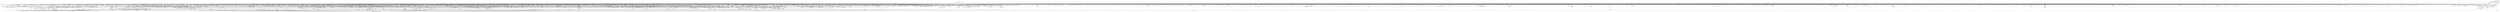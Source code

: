 digraph kerncollapsed {
    "active_load_balance_cpu_stop" [color="black"];
    "prb_reserve" [color="black"];
    "__hrtimer_get_next_event" [color="black"];
    "skb_tailroom" [color="black"];
    "free_vmap_area_rb_augment_cb_rotate" [color="black"];
    "first_online_pgdat" [color="black"];
    "set_ti_thread_flag_4" [color="black"];
    "do_raw_spin_lock_37" [color="black"];
    "Indirect call112" [color="black"];
    "compaction_suitable" [color="black"];
    "mt_find" [color="black"];
    "Indirect call5" [color="black"];
    "rcu_is_cpu_rrupt_from_idle" [color="black"];
    "sched_clock_noinstr" [color="black"];
    "io_poll_can_finish_inline.isra.0" [color="black"];
    "__cmpxchg_case_mb_64_7" [color="black"];
    "do_raw_spin_lock_29" [color="black"];
    "__down_trylock_console_sem.constprop.0" [color="black"];
    "find_task_by_vpid" [color="black"];
    "Indirect call140" [color="black"];
    "put_dec" [color="black"];
    "lockref_mark_dead" [color="black"];
    "Indirect call152" [color="black"];
    "propagation_next" [color="black"];
    "Indirect call28" [color="black"];
    "pagefault_enable_2" [color="black"];
    "get_pwq" [color="black"];
    "sched_cgroup_fork" [color="black"];
    "__percpu_add_case_64_7" [color="black"];
    "__rb_insert_augmented" [color="black"];
    "__raw_spin_lock_5" [color="black"];
    "tcp_get_info_chrono_stats" [color="black"];
    "do_raw_spin_lock_50" [color="black"];
    "skb_may_tx_timestamp.part.0" [color="black"];
    "user_disable_single_step" [color="black"];
    "__inode_add_lru" [color="black"];
    "mast_ascend" [color="black"];
    "pcpu_unit_page_offset" [color="black"];
    "Indirect call199" [color="black"];
    "percpu_ref_noop_confirm_switch" [color="black"];
    "fatal_signal_pending_5" [color="black"];
    "io_poll_mark_cancelled" [color="black"];
    "min_deadline_cb_propagate" [color="black"];
    "find_next_bit.constprop.0_7" [color="black"];
    "do_raw_spin_lock_35" [color="black"];
    "mas_wr_walk_index.isra.0" [color="black"];
    "cpu_util_cfs_boost" [color="black"];
    "__percpu_add_case_32_8" [color="black"];
    "io_wq_hash_work" [color="black"];
    "tty_driver_name" [color="black"];
    "__kern_my_cpu_offset_42" [color="black"];
    "page_ref_inc_4" [color="black"];
    "task_clear_jobctl_pending" [color="black"];
    "post_init_entity_util_avg" [color="black"];
    "__raw_spin_lock_irqsave_29" [color="black"];
    "llist_add_batch" [color="black"];
    "dl_rq_of_se" [color="black"];
    "this_cpu_has_cap.part.0" [color="black"];
    "__raw_spin_unlock_irqrestore_2" [color="black"];
    "llist_del_first" [color="black"];
    "set_ti_thread_flag" [color="black"];
    "__bitmap_set" [color="black"];
    "cpu_util.constprop.0" [color="black"];
    "io_req_defer_failed" [color="black"];
    "get_sd_balance_interval" [color="black"];
    "task_get_vl" [color="black"];
    "pgdat_balanced" [color="black"];
    "__cmpxchg_case_acq_32.constprop.0_18" [color="black"];
    "task_ppid_nr" [color="black"];
    "__kern_my_cpu_offset_22" [color="black"];
    "arch_local_irq_restore_2" [color="black"];
    "mab_set_b_end" [color="black"];
    "Indirect call176" [color="black"];
    "__integrity_iint_find" [color="black"];
    "memset" [color="black"];
    "xas_init_marks" [color="black"];
    "__raw_read_unlock.constprop.0_6" [color="black"];
    "timerqueue_add" [color="black"];
    "unreserve_highatomic_pageblock" [color="black"];
    "Indirect call41" [color="black"];
    "signal_pending" [color="black"];
    "bit_waitqueue" [color="black"];
    "folio_mapped_1" [color="black"];
    "fpsimd_flush_task_state" [color="black"];
    "dev_to_swnode" [color="black"];
    "__raw_spin_unlock_irq_45" [color="black"];
    "rwsem_spin_on_owner" [color="black"];
    "Indirect call144" [color="black"];
    "Indirect call128" [color="black"];
    "io_cqe_cache_refill" [color="black"];
    "virt_to_slab" [color="black"];
    "__raw_spin_lock_irq_17" [color="black"];
    "__kern_my_cpu_offset_133" [color="black"];
    "clear_ti_thread_flag_5" [color="black"];
    "__raw_spin_unlock_irq_25" [color="black"];
    "dl_set_overload.part.0" [color="black"];
    "pcpu_alloc_area" [color="black"];
    "d_find_alias" [color="black"];
    "do_raw_spin_lock_25" [color="black"];
    "sk_leave_memory_pressure" [color="black"];
    "vma_needs_dirty_tracking" [color="black"];
    "__percpu_add_case_64_2" [color="black"];
    "need_seqretry" [color="black"];
    "clear_ti_thread_flag_4" [color="black"];
    "simple_xattr_space" [color="black"];
    "get_task_mm" [color="black"];
    "strscpy" [color="black"];
    "should_zap_page" [color="black"];
    "mas_store_b_node" [color="black"];
    "is_migration_entry" [color="black"];
    "__dl_clear_params" [color="black"];
    "pmd_offset.isra.0" [color="black"];
    "mas_safe_min" [color="black"];
    "detach_if_pending" [color="black"];
    "gup_signal_pending" [color="black"];
    "__kern_my_cpu_offset_89" [color="black"];
    "wb_stat_mod" [color="black"];
    "Indirect call118" [color="black"];
    "xas_start" [color="black"];
    "zone_reclaimable_pages" [color="black"];
    "console_trylock" [color="black"];
    "console_srcu_read_unlock" [color="black"];
    "prepare_alloc_pages.constprop.0" [color="black"];
    "__raw_spin_unlock_irqrestore_37" [color="black"];
    "Indirect call55" [color="black"];
    "kick_process" [color="black"];
    "proto_memory_pcpu_drain" [color="black"];
    "__raw_spin_unlock_irq_35" [color="black"];
    "rcu_poll_gp_seq_start_unlocked" [color="black"];
    "arch_local_irq_save_2" [color="black"];
    "task_work_cancel_match" [color="black"];
    "arch_local_irq_enable_2" [color="black"];
    "raw_spin_rq_lock" [color="black"];
    "list_del_3" [color="black"];
    "Indirect call48" [color="black"];
    "vma_iter_config" [color="black"];
    "get_arm64_ftr_reg" [color="black"];
    "pcpu_next_fit_region.constprop.0" [color="black"];
    "__cmpxchg_case_acq_32.constprop.0_12" [color="black"];
    "zone_page_state_snapshot.constprop.0" [color="black"];
    "__raw_spin_unlock_irq_12" [color="black"];
    "flush_signal_handlers" [color="black"];
    "internal_add_timer" [color="black"];
    "Indirect call72" [color="black"];
    "is_rlimit_overlimit" [color="black"];
    "Indirect call12" [color="black"];
    "do_raw_spin_lock" [color="black"];
    "do_raw_spin_lock_116" [color="black"];
    "move_queued_task.constprop.0" [color="black"];
    "set_load_weight" [color="black"];
    "__page_set_anon_rmap" [color="black"];
    "strcpy" [color="black"];
    "__cmpxchg_case_64" [color="black"];
    "__kern_my_cpu_offset_52" [color="black"];
    "freezing" [color="black"];
    "current_is_kswapd" [color="black"];
    "fsnotify" [color="black"];
    "test_and_set_bit_lock.constprop.0" [color="black"];
    "tlb_remove_table_smp_sync" [color="black"];
    "rb_insert_color_cached" [color="black"];
    "__page_cache_release" [color="black"];
    "anon_vma_interval_tree_iter_next" [color="black"];
    "rcu_stall_is_suppressed" [color="black"];
    "vma_interval_tree_insert_after" [color="black"];
    "Indirect call126" [color="black"];
    "unlock_task_sighand.isra.0_1" [color="black"];
    "arch_get_random_longs" [color="black"];
    "Indirect call163" [color="black"];
    "Indirect call44" [color="black"];
    "Indirect call34" [color="black"];
    "fatal_signal_pending" [color="black"];
    "raw_spin_rq_unlock_irqrestore" [color="black"];
    "Indirect call149" [color="black"];
    "io_get_tag_slot.isra.0" [color="black"];
    "inactive_is_low.constprop.0" [color="black"];
    "Indirect call131" [color="black"];
    "folio_trylock_4" [color="black"];
    "stackinfo_on_stack" [color="black"];
    "add_nr_running" [color="black"];
    "__count_vm_events_3" [color="black"];
    "queued_write_lock_slowpath" [color="black"];
    "page_ref_add_1" [color="black"];
    "__irq_startup" [color="black"];
    "do_raw_spin_lock_12" [color="black"];
    "debug_locks_off" [color="black"];
    "__raw_write_unlock_irq_5" [color="black"];
    "__kern_my_cpu_offset_55" [color="black"];
    "__reset_isolation_pfn" [color="black"];
    "Indirect call43" [color="black"];
    "do_raw_spin_lock_18" [color="black"];
    "prepend_name" [color="black"];
    "find_mergeable_anon_vma" [color="black"];
    "__irq_domain_activate_irq" [color="black"];
    "find_next_bit_3" [color="black"];
    "cpumask_first" [color="black"];
    "xas_find_conflict" [color="black"];
    "pte_to_swp_entry_2" [color="black"];
    "tick_get_wakeup_device" [color="black"];
    "rcu_gp_is_expedited" [color="black"];
    "Indirect call54" [color="black"];
    "pcpu_page_idx" [color="black"];
    "Indirect call170" [color="black"];
    "tty_audit_fork" [color="black"];
    "__raw_write_lock.constprop.0_1" [color="black"];
    "security_inode_init_security_anon" [color="black"];
    "posix_cpu_timers_exit" [color="black"];
    "pcpu_next_md_free_region" [color="black"];
    "rwsem_set_nonspinnable" [color="black"];
    "__preempt_count_sub" [color="black"];
    "memmove" [color="black"];
    "list_move_1" [color="black"];
    "clear_ti_thread_flag_6" [color="black"];
    "__raw_spin_lock_irq" [color="black"];
    "Indirect call71" [color="black"];
    "__cmpxchg_case_acq_32.constprop.0_21" [color="black"];
    "ktime_get_with_offset" [color="black"];
    "smp_call_function" [color="black"];
    "clear_ti_thread_flag" [color="black"];
    "mas_push_node" [color="black"];
    "find_next_bit_7" [color="black"];
    "kernfs_leftmost_descendant" [color="black"];
    "rt_mutex_slowtrylock" [color="black"];
    "try_check_zero" [color="black"];
    "Indirect call15" [color="black"];
    "__sk_mem_reclaim" [color="black"];
    "Indirect call64" [color="black"];
    "clear_ti_thread_flag_1" [color="black"];
    "__raw_spin_unlock_irq_5" [color="black"];
    "hrtimer_forward" [color="black"];
    "this_cpu_has_cap" [color="black"];
    "folio_mapped_3" [color="black"];
    "data_check_size" [color="black"];
    "lru_deactivate_file_fn" [color="black"];
    "mas_prev" [color="black"];
    "clear_inode" [color="black"];
    "init_completion" [color="black"];
    "system_supports_address_auth_1" [color="black"];
    "get_state_synchronize_rcu_full" [color="black"];
    "sock_rmem_free" [color="black"];
    "find_submount" [color="black"];
    "do_raw_spin_lock.constprop.0_3" [color="black"];
    "__flush_tlb_page_nosync" [color="black"];
    "__cmpxchg_case_acq_32.constprop.0_17" [color="black"];
    "Indirect call156" [color="black"];
    "fsnotify_handle_inode_event.isra.0" [color="black"];
    "set_area_direct_map" [color="black"];
    "radix_tree_next_chunk" [color="black"];
    "sched_post_fork" [color="black"];
    "__raw_spin_lock_18" [color="black"];
    "rcu_seq_end" [color="black"];
    "__raw_spin_unlock_irqrestore_10" [color="black"];
    "__kern_my_cpu_offset_74" [color="black"];
    "task_rq_unlock" [color="black"];
    "ktime_get_real_ts64" [color="black"];
    "__percpu_add_case_32" [color="black"];
    "srcu_read_unlock.constprop.0" [color="black"];
    "task_set_jobctl_pending" [color="black"];
    "__cmpxchg_case_acq_32.constprop.0_19" [color="black"];
    "compaction_free" [color="black"];
    "Indirect call69" [color="black"];
    "mas_wr_end_piv" [color="black"];
    "set_ptes.constprop.0.isra.0_1" [color="black"];
    "__raw_spin_lock_62" [color="black"];
    "__var_waitqueue" [color="black"];
    "is_zero_page" [color="black"];
    "mutex_is_locked" [color="black"];
    "mte_dead_leaves.constprop.0" [color="black"];
    "__count_vm_events_2" [color="black"];
    "Indirect call167" [color="black"];
    "vm_stat_account" [color="black"];
    "Indirect call106" [color="black"];
    "change_page_range" [color="black"];
    "mas_set_split_parent.isra.0" [color="black"];
    "Indirect call165" [color="black"];
    "__printk_safe_enter" [color="black"];
    "Indirect call107" [color="black"];
    "__kern_my_cpu_offset_37" [color="black"];
    "io_schedule_prepare" [color="black"];
    "__wake_up_locked_key" [color="black"];
    "Indirect call182" [color="black"];
    "dec_rlimit_ucounts" [color="black"];
    "cpumask_weight.constprop.0_5" [color="black"];
    "isolation_suitable.isra.0" [color="black"];
    "xa_find_after" [color="black"];
    "arch_stack_walk" [color="black"];
    "Indirect call42" [color="black"];
    "security_audit_rule_match" [color="black"];
    "Indirect call194" [color="black"];
    "__percpu_add_case_64.constprop.0_1" [color="black"];
    "posixtimer_rearm" [color="black"];
    "folio_add_new_anon_rmap" [color="black"];
    "mas_next" [color="black"];
    "__raw_spin_unlock_irqrestore_3" [color="black"];
    "__cmpxchg_case_mb_32_2" [color="black"];
    "access_ok_12" [color="black"];
    "pagefault_enable_1" [color="black"];
    "cpu_switch_to" [color="black"];
    "test_ti_thread_flag_7" [color="black"];
    "blake2s_update" [color="black"];
    "do_raw_spin_lock_66" [color="black"];
    "prb_reserve_in_last" [color="black"];
    "local_bh_disable" [color="black"];
    "cpu_online" [color="black"];
    "__preempt_count_add.constprop.0_1" [color="black"];
    "mas_wr_new_end" [color="black"];
    "Indirect call175" [color="black"];
    "pgattr_change_is_safe" [color="black"];
    "d_find_any_alias" [color="black"];
    "copy_thread" [color="black"];
    "disable_irq_nosync" [color="black"];
    "noop_dirty_folio" [color="black"];
    "__peernet2id" [color="black"];
    "compound_order_1" [color="black"];
    "calc_wheel_index" [color="black"];
    "can_set_direct_map" [color="black"];
    "node_dirty_ok" [color="black"];
    "__raw_spin_unlock_irq_20" [color="black"];
    "__kern_my_cpu_offset_62" [color="black"];
    "__raw_spin_unlock_irq_28" [color="black"];
    "update_sd_lb_stats" [color="black"];
    "exit_oom_victim" [color="black"];
    "xa_is_node" [color="black"];
    "pwq_activate_inactive_work" [color="black"];
    "strncmp" [color="black"];
    "wb_update_bandwidth" [color="black"];
    "override_creds" [color="black"];
    "cpumask_any_and_distribute" [color="black"];
    "list_del_init_3" [color="black"];
    "__init_swait_queue_head" [color="black"];
    "pcpu_size_to_slot" [color="black"];
    "get_file_2" [color="black"];
    "__ksize" [color="black"];
    "tlb_flush_mmu_tlbonly_1" [color="black"];
    "_compound_head_2" [color="black"];
    "__raw_spin_unlock_irq_4" [color="black"];
    "slab_want_init_on_free" [color="black"];
    "mod_node_state" [color="black"];
    "find_next_bit_29" [color="black"];
    "Indirect call162" [color="black"];
    "sve_get_vl" [color="black"];
    "Indirect call86" [color="black"];
    "Indirect call49" [color="black"];
    "__raw_spin_unlock_irqrestore_14" [color="black"];
    "cpu_mitigations_off" [color="black"];
    "futex_hash" [color="black"];
    "__cmpxchg_case_rel_32" [color="black"];
    "__raw_spin_lock_irqsave_51" [color="black"];
    "kmem_valid_obj" [color="black"];
    "add_mm_rss_vec" [color="black"];
    "Indirect call155" [color="black"];
    "update_rt_rq_load_avg" [color="black"];
    "mas_next_sibling" [color="black"];
    "pid_nr_ns" [color="black"];
    "pde_subdir_first" [color="black"];
    "sock_flag_1" [color="black"];
    "rcu_segcblist_accelerate" [color="black"];
    "__pi_strlen" [color="black"];
    "folio_invalidate" [color="black"];
    "io_cqring_wake" [color="black"];
    "irq_chip_retrigger_hierarchy" [color="black"];
    "xa_load" [color="black"];
    "__raw_spin_lock_irqsave_41" [color="black"];
    "__percpu_add_case_64_3" [color="black"];
    "test_ti_thread_flag_11" [color="black"];
    "ksize" [color="black"];
    "io_poll_remove_entries" [color="black"];
    "__siphash_unaligned" [color="black"];
    "__raw_spin_lock_irq_25" [color="black"];
    "folio_trylock_flag" [color="black"];
    "extfrag_for_order" [color="black"];
    "io_wq_work_match_all" [color="black"];
    "memchr" [color="black"];
    "__remove_inode_hash" [color="black"];
    "__io_put_kbuf_list" [color="black"];
    "__percpu_down_write_trylock" [color="black"];
    "page_try_share_anon_rmap" [color="black"];
    "access_ok_2" [color="black"];
    "skb_cloned" [color="black"];
    "get_cred" [color="black"];
    "__cmpxchg_case_rel_64" [color="black"];
    "pid_task" [color="black"];
    "zone_watermark_fast.constprop.0" [color="black"];
    "sk_mem_reclaim" [color="black"];
    "mod_timer" [color="black"];
    "req_set_fail" [color="black"];
    "security_sk_free" [color="black"];
    "__raw_spin_lock_irq_21" [color="black"];
    "sve_save_state" [color="black"];
    "vm_unacct_memory_1" [color="black"];
    "is_vmalloc_addr" [color="black"];
    "mapping_shrinkable_2" [color="black"];
    "osq_unlock" [color="black"];
    "Indirect call35" [color="black"];
    "__raw_spin_lock_43" [color="black"];
    "mod_zone_state" [color="black"];
    "__raw_spin_lock_64" [color="black"];
    "__cmpxchg_case_acq_32.constprop.0_4" [color="black"];
    "arch_local_irq_save_3" [color="black"];
    "tag_get" [color="black"];
    "Indirect call9" [color="black"];
    "get_work_pool" [color="black"];
    "__hrtimer_next_event_base.constprop.0" [color="black"];
    "errseq_sample" [color="black"];
    "tag_clear_highpage" [color="black"];
    "find_busiest_group" [color="black"];
    "mas_find_child" [color="black"];
    "__xchg_case_acq_64.isra.0" [color="black"];
    "gup_folio_next" [color="black"];
    "_find_next_zero_bit" [color="black"];
    "__raw_spin_lock_irq_32" [color="black"];
    "pcpu_chunk_relocate" [color="black"];
    "slab_want_init_on_alloc" [color="black"];
    "__dl_sub" [color="black"];
    "lru_note_cost" [color="black"];
    "__percpu_add_case_64_4" [color="black"];
    "llist_reverse_order" [color="black"];
    "try_to_unmap_flush_dirty" [color="black"];
    "__percpu_add_return_case_32_1" [color="black"];
    "mast_fill_bnode" [color="black"];
    "tick_get_broadcast_device" [color="black"];
    "_compound_head_1" [color="black"];
    "global_dirtyable_memory" [color="black"];
    "do_raw_spin_lock_64" [color="black"];
    "attach_pid" [color="black"];
    "mutex_spin_on_owner" [color="black"];
    "__task_rq_lock" [color="black"];
    "audit_mark_compare" [color="black"];
    "qdisc_qstats_cpu_qlen_dec" [color="black"];
    "audit_gid_comparator" [color="black"];
    "current_wq_worker" [color="black"];
    "security_d_instantiate" [color="black"];
    "Indirect call109" [color="black"];
    "rt_mutex_top_waiter" [color="black"];
    "mas_alloc_req.isra.0" [color="black"];
    "sve_state_size" [color="black"];
    "__percpu_add_case_64_1" [color="black"];
    "__cmpwait_case_32_1" [color="black"];
    "__raw_spin_unlock_irqrestore_8" [color="black"];
    "Indirect call197" [color="black"];
    "__raw_spin_lock_32" [color="black"];
    "Indirect call37" [color="black"];
    "arch_local_irq_save_5" [color="black"];
    "hrtimer_sleeper_start_expires" [color="black"];
    "Indirect call21" [color="black"];
    "is_subdir" [color="black"];
    "tty_termios_input_baud_rate" [color="black"];
    "tk_clock_read" [color="black"];
    "percpu_counter_dec" [color="black"];
    "__count_vm_events_1" [color="black"];
    "__cmpxchg_case_acq_32.constprop.0_5" [color="black"];
    "do_softirq" [color="black"];
    "__cmpxchg_case_mb_32_8" [color="black"];
    "migrate_disable" [color="black"];
    "put_filesystem" [color="black"];
    "xa_err" [color="black"];
    "find_next_bit.constprop.0_6" [color="black"];
    "check_preempt_curr_dl" [color="black"];
    "set_pud" [color="black"];
    "arch_local_irq_disable_2" [color="black"];
    "device_match_devt" [color="black"];
    "mm_set_has_pinned_flag" [color="black"];
    "__raw_spin_unlock_irqrestore_29" [color="black"];
    "first_zones_zonelist" [color="black"];
    "strscpy_pad" [color="black"];
    "__raw_spin_lock_irq_6" [color="black"];
    "kmap_local_page" [color="black"];
    "lock_hrtimer_base" [color="black"];
    "__skb_fill_page_desc" [color="black"];
    "convert_prio" [color="black"];
    "se_weight.isra.0" [color="black"];
    "__raw_spin_lock.constprop.0_1" [color="black"];
    "__raw_spin_unlock_irqrestore_33" [color="black"];
    "Indirect call157" [color="black"];
    "try_to_unmap_flush" [color="black"];
    "do_raw_spin_lock_43" [color="black"];
    "io_put_kbuf" [color="black"];
    "__cmpxchg_case_mb_32_3" [color="black"];
    "audit_string_contains_control" [color="black"];
    "__mnt_drop_write" [color="black"];
    "__kmem_obj_info" [color="black"];
    "__finalize_skb_around" [color="black"];
    "__raw_spin_trylock_3" [color="black"];
    "dl_bw_cpus" [color="black"];
    "__raw_spin_lock_irqsave.constprop.0_3" [color="black"];
    "update_newidle_cost" [color="black"];
    "__kern_my_cpu_offset_38" [color="black"];
    "chacha_block_generic" [color="black"];
    "count_vm_event_1" [color="black"];
    "__raw_spin_lock_irq_19" [color="black"];
    "rcu_is_watching" [color="black"];
    "Indirect call98" [color="black"];
    "list_lru_del" [color="black"];
    "tlb_gather_mmu_fullmm" [color="black"];
    "__raw_read_unlock.constprop.0_2" [color="black"];
    "Indirect call146" [color="black"];
    "__raw_spin_lock_16" [color="black"];
    "zone_page_state_add" [color="black"];
    "__dl_update" [color="black"];
    "rcu_cblist_dequeue" [color="black"];
    "fast_dput" [color="black"];
    "list_del_4" [color="black"];
    "Indirect call14" [color="black"];
    "rcu_seq_start" [color="black"];
    "__kern_my_cpu_offset_83" [color="black"];
    "rseq_migrate" [color="black"];
    "need_active_balance" [color="black"];
    "__raw_spin_lock_irqsave.constprop.0_7" [color="black"];
    "Indirect call99" [color="black"];
    "flush_dcache_page" [color="black"];
    "__raw_spin_unlock_irqrestore" [color="black"];
    "update_pm_runtime_accounting" [color="black"];
    "rcu_dynticks_snap" [color="black"];
    "__raw_spin_unlock_irq_23" [color="black"];
    "__raw_spin_lock_irqsave_5" [color="black"];
    "__radix_tree_lookup" [color="black"];
    "Indirect call145" [color="black"];
    "find_next_and_bit" [color="black"];
    "Indirect call188" [color="black"];
    "strcspn" [color="black"];
    "do_raw_spin_lock_80" [color="black"];
    "__raw_spin_unlock_irq_11" [color="black"];
    "_compound_head_11" [color="black"];
    "post_alloc_hook" [color="black"];
    "__raw_read_lock_irqsave.constprop.0_1" [color="black"];
    "Indirect call173" [color="black"];
    "find_buddy_page_pfn" [color="black"];
    "irqd_irq_disabled.isra.0" [color="black"];
    "__cmpxchg_case_mb_32_4" [color="black"];
    "do_raw_spin_lock_99" [color="black"];
    "Indirect call195" [color="black"];
    "io_timeout_extract" [color="black"];
    "pick_next_task_idle" [color="black"];
    "__raw_spin_unlock_irqrestore.constprop.0_2" [color="black"];
    "do_raw_spin_lock_52" [color="black"];
    "__raw_spin_unlock_irq" [color="black"];
    "mutex_can_spin_on_owner" [color="black"];
    "thread_group_cputime" [color="black"];
    "do_raw_spin_lock.constprop.0_6" [color="black"];
    "__delay" [color="black"];
    "clear_bit_unlock.constprop.0" [color="black"];
    "Indirect call201" [color="black"];
    "blake2s.constprop.0" [color="black"];
    "ma_pivots" [color="black"];
    "wake_up_var" [color="black"];
    "do_raw_spin_lock_32" [color="black"];
    "pm_runtime_get_noresume" [color="black"];
    "irq_work_single" [color="black"];
    "num_other_online_cpus" [color="black"];
    "__irq_can_set_affinity" [color="black"];
    "rb_erase" [color="black"];
    "init_multi_vma_prep" [color="black"];
    "xas_set_offset" [color="black"];
    "class_raw_spinlock_irqsave_destructor" [color="black"];
    "panic_smp_self_stop" [color="black"];
    "percpu_ref_put_many" [color="black"];
    "Indirect call52" [color="black"];
    "dcache_clean_pou" [color="black"];
    "kernfs_next_descendant_post" [color="black"];
    "__task_pid_nr_ns" [color="black"];
    "ptep_set_access_flags" [color="black"];
    "kthread_insert_work_sanity_check" [color="black"];
    "netdev_name" [color="black"];
    "Indirect call73" [color="black"];
    "find_next_bit_11" [color="black"];
    "set_page_dirty" [color="black"];
    "mas_wr_store_setup" [color="black"];
    "next_mnt" [color="black"];
    "skb_orphan_1" [color="black"];
    "__percpu_add_case_32_2" [color="black"];
    "__kern_my_cpu_offset_4" [color="black"];
    "group_close_release" [color="black"];
    "Indirect call78" [color="black"];
    "sibling_imbalance.isra.0" [color="black"];
    "do_raw_spin_lock_26" [color="black"];
    "Indirect call13" [color="black"];
    "__mutex_init" [color="black"];
    "Indirect call178" [color="black"];
    "desc_make_reusable" [color="black"];
    "security_current_getsecid_subj" [color="black"];
    "tty_termios_baud_rate" [color="black"];
    "unmask_irq" [color="black"];
    "Indirect call207" [color="black"];
    "__ptrace_link" [color="black"];
    "mod_node_page_state" [color="black"];
    "fsnotify_put_sb_connectors" [color="black"];
    "__mutex_trylock" [color="black"];
    "__note_gp_changes" [color="black"];
    "__anon_vma_interval_tree_augment_rotate" [color="black"];
    "jiffies_to_msecs" [color="black"];
    "__flush_tlb_kernel_pgtable" [color="black"];
    "set_task_cpu" [color="black"];
    "device_links_read_lock" [color="black"];
    "find_next_bit_18" [color="black"];
    "do_raw_spin_lock_17" [color="black"];
    "Indirect call105" [color="black"];
    "prb_final_commit" [color="black"];
    "kmsg_dump" [color="black"];
    "system_supports_tlb_range" [color="black"];
    "__free_one_page" [color="black"];
    "finish_wait" [color="black"];
    "addr_to_vb_xa" [color="black"];
    "__put_unused_fd" [color="black"];
    "ktime_get_mono_fast_ns" [color="black"];
    "task_curr" [color="black"];
    "vma_fs_can_writeback" [color="black"];
    "prepare_to_wait_event" [color="black"];
    "tick_get_device" [color="black"];
    "invalid_migration_vma" [color="black"];
    "qdisc_qstats_cpu_qlen_inc" [color="black"];
    "rcu_segcblist_pend_cbs" [color="black"];
    "dev_xmit_recursion_dec" [color="black"];
    "do_raw_spin_lock_85" [color="black"];
    "__raw_spin_lock_irqsave_6" [color="black"];
    "rt_mutex_setprio" [color="black"];
    "__mutex_remove_waiter" [color="black"];
    "arch_send_call_function_ipi_mask" [color="black"];
    "chacha_permute" [color="black"];
    "io_poll_find.constprop.0" [color="black"];
    "hrtimer_start_range_ns" [color="black"];
    "list_del_1" [color="black"];
    "bsearch" [color="black"];
    "__percpu_counter_sum" [color="black"];
    "find_vma" [color="black"];
    "__next_zones_zonelist" [color="black"];
    "load_unaligned_zeropad_1" [color="black"];
    "_compound_head_3" [color="black"];
    "pcpu_chunk_slot" [color="black"];
    "raw_spin_rq_lock_nested" [color="black"];
    "tsk_fork_get_node" [color="black"];
    "xas_find_marked" [color="black"];
    "cpu_clock_sample" [color="black"];
    "prb_next_seq" [color="black"];
    "do_init_timer.constprop.0" [color="black"];
    "folio_mapped" [color="black"];
    "__cmpxchg_case_64.isra.0" [color="black"];
    "sane_fdtable_size" [color="black"];
    "__fprop_add_percpu_max" [color="black"];
    "page_vma_mapped_walk_done" [color="black"];
    "check_cb_ovld_locked" [color="black"];
    "tlb_flush_1" [color="black"];
    "pm_runtime_deactivate_timer" [color="black"];
    "__prepare_to_swait" [color="black"];
    "find_next_bit_8" [color="black"];
    "copy_fd_bitmaps" [color="black"];
    "__lookup_mnt" [color="black"];
    "Indirect call130" [color="black"];
    "__irq_disable" [color="black"];
    "mm_counter" [color="black"];
    "generic_exec_single" [color="black"];
    "Indirect call134" [color="black"];
    "mte_parent_slot" [color="black"];
    "count_vm_events" [color="black"];
    "Indirect call193" [color="black"];
    "find_later_rq" [color="black"];
    "__mod_zone_page_state" [color="black"];
    "Indirect call1" [color="black"];
    "rcu_seq_start_1" [color="black"];
    "Indirect call203" [color="black"];
    "__cmpxchg_case_mb_64" [color="black"];
    "vma_interval_tree_augment_propagate" [color="black"];
    "__raw_spin_lock" [color="black"];
    "arch_smp_send_reschedule" [color="black"];
    "__cmpxchg_case_mb_64_2" [color="black"];
    "reusable_anon_vma" [color="black"];
    "__raw_spin_lock_irq_23" [color="black"];
    "arm_smccc_1_1_get_conduit" [color="black"];
    "__raw_spin_lock_irqsave_4" [color="black"];
    "__raw_spin_lock_irqsave_52" [color="black"];
    "cpudl_set" [color="black"];
    "lazy_max_pages" [color="black"];
    "xas_set_order.part.0" [color="black"];
    "vm_commit_limit" [color="black"];
    "mnt_set_mountpoint" [color="black"];
    "__cmpxchg_case_acq_32.constprop.0_14" [color="black"];
    "__mutex_add_waiter" [color="black"];
    "folio_order" [color="black"];
    "arm64_kernel_unmapped_at_el0_4" [color="black"];
    "ma_data_end" [color="black"];
    "__update_min_deadline" [color="black"];
    "__raw_spin_lock_irqsave_11" [color="black"];
    "set_ptes.constprop.0.isra.0" [color="black"];
    "mtree_range_walk" [color="black"];
    "__raw_spin_lock_irq_12" [color="black"];
    "plist_del" [color="black"];
    "need_mlock_drain" [color="black"];
    "hlist_bl_lock" [color="black"];
    "Indirect call133" [color="black"];
    "pcpu_post_unmap_tlb_flush" [color="black"];
    "Indirect call27" [color="black"];
    "mte_set_pivot" [color="black"];
    "__raw_spin_lock_54" [color="black"];
    "mmgrab_2" [color="black"];
    "Indirect call83" [color="black"];
    "free_unref_page_commit" [color="black"];
    "pm_ops_is_empty" [color="black"];
    "mab_shift_right" [color="black"];
    "maybe_mkwrite.isra.0" [color="black"];
    "security_release_secctx" [color="black"];
    "pi_state_update_owner" [color="black"];
    "__const_udelay" [color="black"];
    "__raw_spin_lock.constprop.0_2" [color="black"];
    "lockref_put_return" [color="black"];
    "Indirect call17" [color="black"];
    "cpu_clock_sample_group" [color="black"];
    "__raw_spin_lock_26" [color="black"];
    "__mod_timer" [color="black"];
    "folio_anon_vma" [color="black"];
    "find_suitable_fallback" [color="black"];
    "do_raw_spin_lock_65" [color="black"];
    "ptrauth_keys_install_user" [color="black"];
    "mas_ascend" [color="black"];
    "timerqueue_iterate_next" [color="black"];
    "dev_nit_active" [color="black"];
    "__raw_spin_lock_bh.constprop.0_5" [color="black"];
    "sock_rfree" [color="black"];
    "__kern_my_cpu_offset_25" [color="black"];
    "mab_no_null_split" [color="black"];
    "calc_delta_fair" [color="black"];
    "__raw_spin_unlock_irq_3" [color="black"];
    "mtree_load" [color="black"];
    "unlock_mount_hash" [color="black"];
    "__raw_spin_lock_34" [color="black"];
    "find_next_bit.constprop.0_11" [color="black"];
    "set_tlb_ubc_flush_pending" [color="black"];
    "klist_node_attached" [color="black"];
    "find_first_bit_1" [color="black"];
    "mapping_shrinkable" [color="black"];
    "__cmpxchg_case_mb_32_5" [color="black"];
    "__wb_writeout_add" [color="black"];
    "cpu_online_2" [color="black"];
    "__wake_up_pollfree" [color="black"];
    "folio_evictable" [color="black"];
    "ttwu_do_activate.constprop.0" [color="black"];
    "__list_del_entry_2" [color="black"];
    "__d_drop" [color="black"];
    "fpsimd_save_state" [color="black"];
    "__raw_spin_lock_irq_43" [color="black"];
    "__dput_to_list" [color="black"];
    "flush_tlb_mm_1" [color="black"];
    "rcu_segcblist_entrain" [color="black"];
    "_find_next_or_bit" [color="black"];
    "get_file" [color="black"];
    "reweight_task" [color="black"];
    "Indirect call36" [color="black"];
    "number" [color="black"];
    "lockref_get_not_zero" [color="black"];
    "__kern_my_cpu_offset_19" [color="black"];
    "Indirect call56" [color="black"];
    "task_pid_vnr" [color="black"];
    "Indirect call119" [color="black"];
    "wb_io_lists_depopulated" [color="black"];
    "do_raw_spin_lock.constprop.0_13" [color="black"];
    "free_pcppages_bulk" [color="black"];
    "radix_tree_tag_get" [color="black"];
    "page_vma_mapped_walk_done_1" [color="black"];
    "check_preempt_curr" [color="black"];
    "tlb_gather_mmu" [color="black"];
    "dev_xmit_recursion_inc" [color="black"];
    "folio_size_2" [color="black"];
    "skb_headers_offset_update" [color="black"];
    "__raw_spin_unlock_irq_17" [color="black"];
    "__raw_spin_lock_irq_1" [color="black"];
    "__raw_spin_lock_irqsave_39" [color="black"];
    "__raw_spin_unlock_irqrestore_38" [color="black"];
    "pcpu_block_update" [color="black"];
    "tag_clear" [color="black"];
    "allow_write_access" [color="black"];
    "rcu_advance_cbs" [color="black"];
    "rcu_segcblist_extract_done_cbs" [color="black"];
    "folio_nr_pages" [color="black"];
    "Indirect call115" [color="black"];
    "mte_copy_page_tags" [color="black"];
    "lru_move_tail_fn" [color="black"];
    "wb_stat_error" [color="black"];
    "workingset_update_node" [color="black"];
    "__kern_my_cpu_offset_14" [color="black"];
    "find_worker_executing_work" [color="black"];
    "put_ldops.constprop.0" [color="black"];
    "u64_stats_add_2" [color="black"];
    "invalid_mkclean_vma" [color="black"];
    "__kern_my_cpu_offset_50" [color="black"];
    "zone_watermark_ok" [color="black"];
    "steal_suitable_fallback" [color="black"];
    "Indirect call166" [color="black"];
    "__get_task_comm" [color="black"];
    "rcu_exp_need_qs" [color="black"];
    "__raw_spin_lock_41" [color="black"];
    "__timer_delete" [color="black"];
    "split_page" [color="black"];
    "resched_curr" [color="black"];
    "fasync_insert_entry" [color="black"];
    "__raw_spin_lock_irq_31" [color="black"];
    "lock_parent" [color="black"];
    "set_cpu_online" [color="black"];
    "init_entity_runnable_average" [color="black"];
    "io_poll_get_ownership" [color="black"];
    "expand" [color="black"];
    "mab_calc_split" [color="black"];
    "synchronize_rcu.part.0" [color="black"];
    "mapping_allow_writable" [color="black"];
    "mas_next_range" [color="black"];
    "__sw_hweight64" [color="black"];
    "clear_siginfo" [color="black"];
    "folio_test_uptodate" [color="black"];
    "skb_zcopy_downgrade_managed" [color="black"];
    "call_on_irq_stack" [color="black"];
    "rcu_accelerate_cbs" [color="black"];
    "fsnotify_grab_connector" [color="black"];
    "get_file.isra.0" [color="black"];
    "__set_fixmap" [color="black"];
    "__lock_parent" [color="black"];
    "tick_get_broadcast_mask" [color="black"];
    "put_cpu_fpsimd_context" [color="black"];
    "Indirect call137" [color="black"];
    "folio_mark_dirty" [color="black"];
    "__cmpwait_case_32" [color="black"];
    "sub_rq_bw.isra.0" [color="black"];
    "fetch_robust_entry" [color="black"];
    "move_linked_works" [color="black"];
    "skb_queue_tail" [color="black"];
    "fatal_signal_pending_6" [color="black"];
    "__kern_my_cpu_offset_77" [color="black"];
    "sched_asym_prefer" [color="black"];
    "__raw_spin_unlock_irqrestore_4" [color="black"];
    "anon_vma_interval_tree_post_update_vma" [color="black"];
    "sync_rcu_exp_done_unlocked" [color="black"];
    "__cmpxchg_case_acq_32_2" [color="black"];
    "_atomic_dec_and_lock" [color="black"];
    "Indirect call110" [color="black"];
    "do_raw_spin_lock_57" [color="black"];
    "do_raw_spin_lock_2" [color="black"];
    "capacity_of" [color="black"];
    "__page_dup_rmap.constprop.0" [color="black"];
    "count_vm_event_2" [color="black"];
    "Indirect call97" [color="black"];
    "Indirect call148" [color="black"];
    "Indirect call138" [color="black"];
    "irq_work_claim" [color="black"];
    "Indirect call67" [color="black"];
    "find_last_bit" [color="black"];
    "hlist_del_init" [color="black"];
    "folio_account_cleaned" [color="black"];
    "Indirect call214" [color="black"];
    "__raw_spin_lock_irq_20" [color="black"];
    "__raise_softirq_irqoff" [color="black"];
    "rcu_segcblist_ready_cbs" [color="black"];
    "vma_is_secretmem" [color="black"];
    "security_secid_to_secctx" [color="black"];
    "kernel_init_pages" [color="black"];
    "osq_wait_next" [color="black"];
    "__raw_spin_lock_30" [color="black"];
    "io_should_retry_thread" [color="black"];
    "show_mem_node_skip" [color="black"];
    "pfn_valid_2" [color="black"];
    "__enqueue_entity" [color="black"];
    "set_ptes.isra.0" [color="black"];
    "__printk_cpu_sync_wait" [color="black"];
    "io_poll_add_hash" [color="black"];
    "Indirect call3" [color="black"];
    "_compound_head" [color="black"];
    "__raw_spin_lock_irqsave_32" [color="black"];
    "__nr_to_section" [color="black"];
    "rcu_poll_gp_seq_start" [color="black"];
    "device_pm_check_callbacks" [color="black"];
    "tlb_remove_table_sync_one" [color="black"];
    "pcpu_block_update_hint_alloc" [color="black"];
    "deny_write_access.isra.0" [color="black"];
    "Indirect call60" [color="black"];
    "__raw_spin_lock_irqsave_17" [color="black"];
    "compaction_zonelist_suitable" [color="black"];
    "page_ref_inc_1" [color="black"];
    "__raw_spin_lock_15" [color="black"];
    "arch_irq_work_raise" [color="black"];
    "Indirect call168" [color="black"];
    "igrab" [color="black"];
    "__posix_timers_find" [color="black"];
    "xas_next_offset" [color="black"];
    "__raw_write_lock_irq_1" [color="black"];
    "put_prev_task" [color="black"];
    "__raw_spin_lock_23" [color="black"];
    "__skb_set_length" [color="black"];
    "net_eq_idr" [color="black"];
    "system_supports_mte" [color="black"];
    "group_classify" [color="black"];
    "security_task_kill" [color="black"];
    "drain_pages_zone" [color="black"];
    "read_sanitised_ftr_reg" [color="black"];
    "__raw_spin_lock_irqsave.constprop.0_2" [color="black"];
    "arm64_kernel_unmapped_at_el0_2" [color="black"];
    "is_valid_gup_args" [color="black"];
    "__percpu_add_case_32_1" [color="black"];
    "dl_bw_of" [color="black"];
    "eventfd_signal_mask" [color="black"];
    "arch_asym_cpu_priority" [color="black"];
    "percpu_ref_put_many.constprop.0" [color="black"];
    "set_kpti_asid_bits" [color="black"];
    "pageblock_skip_persistent" [color="black"];
    "peernet2id" [color="black"];
    "srcu_get_delay.isra.0" [color="black"];
    "__raw_spin_trylock" [color="black"];
    "__raw_spin_unlock_irqrestore_11" [color="black"];
    "sock_flag.constprop.0" [color="black"];
    "__kern_my_cpu_offset_71" [color="black"];
    "skb_header_cloned" [color="black"];
    "__kern_my_cpu_offset_54" [color="black"];
    "to_desc" [color="black"];
    "arch_timer_evtstrm_available" [color="black"];
    "system_supports_generic_auth" [color="black"];
    "page_ref_dec_and_test" [color="black"];
    "ktime_get_coarse_real_ts64" [color="black"];
    "__raw_spin_lock_52" [color="black"];
    "__irq_get_desc_lock" [color="black"];
    "Indirect call46" [color="black"];
    "__raw_spin_lock_irqsave_25" [color="black"];
    "skb_zcopy_clear" [color="black"];
    "inc_rlimit_ucounts" [color="black"];
    "slab_is_available" [color="black"];
    "Indirect call23" [color="black"];
    "Indirect call59" [color="black"];
    "is_cpu_allowed" [color="black"];
    "__sk_mem_reduce_allocated" [color="black"];
    "cpumask_and.isra.0_1" [color="black"];
    "lookup_mountpoint" [color="black"];
    "anon_vma_interval_tree_iter_first" [color="black"];
    "list_move_tail" [color="black"];
    "__pm_relax" [color="black"];
    "ma_dead_node" [color="black"];
    "__skb_checksum" [color="black"];
    "page_ref_inc_6" [color="black"];
    "local_bh_enable" [color="black"];
    "inode_io_list_del" [color="black"];
    "Indirect call153" [color="black"];
    "mas_rewalk_if_dead" [color="black"];
    "Indirect call191" [color="black"];
    "__disable_irq" [color="black"];
    "irq_enable" [color="black"];
    "ktime_add_safe" [color="black"];
    "lowest_in_progress" [color="black"];
    "compaction_defer_reset" [color="black"];
    "__clear_open_fd" [color="black"];
    "get_data" [color="black"];
    "do_raw_spin_lock_41" [color="black"];
    "mas_allocated.isra.0" [color="black"];
    "access_ok_38" [color="black"];
    "__kern_my_cpu_offset_78" [color="black"];
    "Indirect call6" [color="black"];
    "cleanup_timerqueue" [color="black"];
    "inode_cgwb_move_to_attached" [color="black"];
    "task_fits_cpu" [color="black"];
    "pfn_is_map_memory" [color="black"];
    "page_ref_add" [color="black"];
    "skb_flow_get_icmp_tci" [color="black"];
    "Indirect call212" [color="black"];
    "__timer_delete_sync" [color="black"];
    "__raw_read_lock.constprop.0_5" [color="black"];
    "__task_will_free_mem" [color="black"];
    "update_misfit_status" [color="black"];
    "__kern_my_cpu_offset_134" [color="black"];
    "Indirect call68" [color="black"];
    "lru_add_fn" [color="black"];
    "finish_swait" [color="black"];
    "process_shares_mm" [color="black"];
    "arch_get_random_seed_longs" [color="black"];
    "__dev_put.part.0" [color="black"];
    "node_page_state_add" [color="black"];
    "do_raw_spin_lock_60" [color="black"];
    "Indirect call124" [color="black"];
    "__raw_spin_lock_irqsave_42" [color="black"];
    "enqueue_hrtimer.constprop.0" [color="black"];
    "hrtimer_try_to_cancel" [color="black"];
    "find_next_zero_bit_1" [color="black"];
    "Indirect call85" [color="black"];
    "find_next_bit.constprop.0_14" [color="black"];
    "_find_first_bit" [color="black"];
    "arm_timer" [color="black"];
    "skb_has_frag_list" [color="black"];
    "__mnt_want_write" [color="black"];
    "wb_io_lists_populated" [color="black"];
    "do_raw_spin_lock_33" [color="black"];
    "__raw_spin_unlock_irqrestore_9" [color="black"];
    "cpus_share_cache" [color="black"];
    "_compound_head_7" [color="black"];
    "do_raw_spin_lock_83" [color="black"];
    "forward_timer_base" [color="black"];
    "futex_q_lock" [color="black"];
    "mas_store_prealloc.part.0" [color="black"];
    "wakeup_kswapd" [color="black"];
    "d_walk" [color="black"];
    "Indirect call53" [color="black"];
    "Indirect call205" [color="black"];
    "__gfp_pfmemalloc_flags" [color="black"];
    "page_mapping" [color="black"];
    "__kern_my_cpu_offset_60" [color="black"];
    "auditsc_get_stamp" [color="black"];
    "system_supports_mte_1" [color="black"];
    "__raw_spin_lock_irq.constprop.0_1" [color="black"];
    "find_first_bit_6" [color="black"];
    "io_get_cqe_overflow" [color="black"];
    "recalc_sigpending" [color="black"];
    "__set_open_fd" [color="black"];
    "select_collect" [color="black"];
    "cpu_timer_task_rcu" [color="black"];
    "invalid_folio_referenced_vma" [color="black"];
    "__kern_my_cpu_offset_2" [color="black"];
    "mas_push_data" [color="black"];
    "__percpu_add_case_64.constprop.0" [color="black"];
    "__cmpxchg_case_acq_64" [color="black"];
    "crng_make_state" [color="black"];
    "Indirect call30" [color="black"];
    "Indirect call183" [color="black"];
    "__balance_callbacks" [color="black"];
    "wants_signal" [color="black"];
    "__cmpxchg_case_acq_32.constprop.0_20" [color="black"];
    "Indirect call210" [color="black"];
    "dl_task_is_earliest_deadline" [color="black"];
    "find_alive_thread.isra.0" [color="black"];
    "signal_pending_state_1" [color="black"];
    "Indirect call211" [color="black"];
    "tls_preserve_current_state" [color="black"];
    "timer_reduce" [color="black"];
    "req_set_fail_3" [color="black"];
    "pm_runtime_autosuspend_expiration" [color="black"];
    "__kern_my_cpu_offset_80" [color="black"];
    "kernfs_get" [color="black"];
    "skb_pfmemalloc" [color="black"];
    "__add_wait_queue" [color="black"];
    "list_splice_tail_init" [color="black"];
    "add_timer" [color="black"];
    "_get_random_bytes" [color="black"];
    "u64_stats_add_1" [color="black"];
    "__kern_my_cpu_offset_49" [color="black"];
    "find_unlink_vmap_area" [color="black"];
    "Indirect call0" [color="black"];
    "Indirect call180" [color="black"];
    "list_del_init_5" [color="black"];
    "replace_mark_chunk" [color="black"];
    "flush_tlb_kernel_range" [color="black"];
    "io_prep_async_work" [color="black"];
    "do_raw_spin_lock_13" [color="black"];
    "task_join_group_stop" [color="black"];
    "mas_put_in_tree" [color="black"];
    "mnt_get_writers" [color="black"];
    "vma_interval_tree_augment_rotate" [color="black"];
    "Indirect call4" [color="black"];
    "__acct_reclaim_writeback" [color="black"];
    "__raw_spin_unlock_irq_6" [color="black"];
    "__io_sqe_buffers_unregister" [color="black"];
    "dl_clear_overload.part.0" [color="black"];
    "smp_call_function_many_cond" [color="black"];
    "bstats_update" [color="black"];
    "rcu_segcblist_enqueue" [color="black"];
    "__raw_spin_unlock_irq_37" [color="black"];
    "__raw_spin_lock_irq_7" [color="black"];
    "io_acct_cancel_pending_work" [color="black"];
    "membarrier_update_current_mm" [color="black"];
    "filemap_check_errors" [color="black"];
    "__bitmap_equal" [color="black"];
    "raw_spin_rq_unlock" [color="black"];
    "sig_handler_ignored" [color="black"];
    "prepend" [color="black"];
    "set_pageblock_migratetype" [color="black"];
    "queued_write_lock.constprop.0_1" [color="black"];
    "tlb_flush_mmu_tlbonly" [color="black"];
    "IS_ERR_OR_NULL_3" [color="black"];
    "__smp_call_single_queue" [color="black"];
    "__cmpxchg_case_acq_32.constprop.0_15" [color="black"];
    "mte_dead_walk" [color="black"];
    "__irq_put_desc_unlock" [color="black"];
    "mte_destroy_descend.constprop.0" [color="black"];
    "Indirect call61" [color="black"];
    "access_ok_14" [color="black"];
    "__raw_spin_unlock_irq_7" [color="black"];
    "get_task_exe_file" [color="black"];
    "io_rsrc_data_free" [color="black"];
    "test_ti_thread_flag_6" [color="black"];
    "hlist_bl_unlock" [color="black"];
    "Indirect call142" [color="black"];
    "sb_clear_inode_writeback" [color="black"];
    "Indirect call63" [color="black"];
    "irq_domain_activate_irq" [color="black"];
    "__zone_watermark_ok" [color="black"];
    "prb_commit" [color="black"];
    "rcu_poll_gp_seq_end" [color="black"];
    "__wb_update_bandwidth.constprop.0" [color="black"];
    "__kern_my_cpu_offset_91" [color="black"];
    "rwsem_set_reader_owned" [color="black"];
    "__raw_spin_unlock_irq_38" [color="black"];
    "cpumask_and.isra.0_3" [color="black"];
    "__percpu_add_case_64_6" [color="black"];
    "retain_dentry" [color="black"];
    "io_wq_get_acct" [color="black"];
    "double_rq_lock" [color="black"];
    "Indirect call154" [color="black"];
    "futex_hb_waiters_dec" [color="black"];
    "strchr" [color="black"];
    "free_vmap_area_rb_augment_cb_propagate" [color="black"];
    "do_raw_spin_lock_38" [color="black"];
    "Indirect call161" [color="black"];
    "prepare_to_wait_exclusive" [color="black"];
    "__kern_my_cpu_offset_67" [color="black"];
    "list_splice" [color="black"];
    "Indirect call136" [color="black"];
    "pte_to_swp_entry" [color="black"];
    "mte_sync_tags" [color="black"];
    "_copy_from_user_18" [color="black"];
    "get_random_bytes" [color="black"];
    "mod_zone_page_state" [color="black"];
    "pfn_valid_1" [color="black"];
    "posix_cpu_timer_rearm" [color="black"];
    "__msecs_to_jiffies" [color="black"];
    "__raw_spin_lock_irq_18" [color="black"];
    "update_load_avg" [color="black"];
    "gup_must_unshare" [color="black"];
    "__to_kthread" [color="black"];
    "sched_ttwu_pending" [color="black"];
    "notifier_call_chain" [color="black"];
    "_atomic_dec_and_lock_irqsave" [color="black"];
    "domain_dirty_limits" [color="black"];
    "mab_mas_cp" [color="black"];
    "pmd_install" [color="black"];
    "arch_tlbbatch_should_defer.constprop.0" [color="black"];
    "Indirect call198" [color="black"];
    "page_ref_inc_3" [color="black"];
    "fsnotify_detach_connector_from_object" [color="black"];
    "__dev_pm_qos_resume_latency" [color="black"];
    "audit_uid_comparator" [color="black"];
    "__arm64_sys_io_uring_register" [color="black"];
    "__futex_unqueue" [color="black"];
    "__raw_spin_unlock_irqrestore_6" [color="black"];
    "fsnotify_group_assert_locked" [color="black"];
    "__kern_my_cpu_offset_56" [color="black"];
    "do_csum" [color="black"];
    "extract_entropy.constprop.0" [color="black"];
    "_find_first_and_bit" [color="black"];
    "__rb_change_child.constprop.0" [color="black"];
    "do_raw_spin_lock_67" [color="black"];
    "__efistub_caches_clean_inval_pou" [color="black"];
    "__fsnotify_recalc_mask" [color="black"];
    "xas_load" [color="black"];
    "propagate_mount_unlock" [color="black"];
    "add_wait_queue" [color="black"];
    "arm64_kernel_unmapped_at_el0_3" [color="black"];
    "__fprop_add_percpu" [color="black"];
    "has_managed_dma" [color="black"];
    "copyin" [color="black"];
    "__mod_lruvec_state" [color="black"];
    "smp_call_function_many" [color="black"];
    "Indirect call189" [color="black"];
    "__wake_up_locked_key_bookmark" [color="black"];
    "__raw_spin_lock_irqsave_22" [color="black"];
    "get_ucounts_or_wrap" [color="black"];
    "__set_task_special" [color="black"];
    "kmalloc_size_roundup" [color="black"];
    "rb_erase_cached.isra.0" [color="black"];
    "pud_clear_huge" [color="black"];
    "Indirect call77" [color="black"];
    "get_work_pwq" [color="black"];
    "Indirect call159" [color="black"];
    "pm_qos_update_flags" [color="black"];
    "__xchg_case_mb_64.constprop.0_3" [color="black"];
    "do_raw_spin_lock_8" [color="black"];
    "set_pfnblock_flags_mask" [color="black"];
    "do_raw_spin_lock.constprop.0_10" [color="black"];
    "pvm_find_va_enclose_addr" [color="black"];
    "percpu_ref_put_many.constprop.0_1" [color="black"];
    "attach_entity_load_avg" [color="black"];
    "signalfd_cleanup" [color="black"];
    "task_sigpending_2" [color="black"];
    "__kern_my_cpu_offset_24" [color="black"];
    "Indirect call101" [color="black"];
    "io_run_local_work_continue" [color="black"];
    "__raw_spin_lock_irqsave_34" [color="black"];
    "__raw_spin_lock_31" [color="black"];
    "Indirect call171" [color="black"];
    "d_path" [color="black"];
    "Indirect call102" [color="black"];
    "mas_wr_walk_descend" [color="black"];
    "_raw_spin_rq_lock_irqsave" [color="black"];
    "set_ti_thread_flag_5" [color="black"];
    "list_del_init_8" [color="black"];
    "folio_trylock_1" [color="black"];
    "do_raw_spin_lock_86" [color="black"];
    "set_secondary_fwnode" [color="black"];
    "Indirect call200" [color="black"];
    "mas_new_ma_node" [color="black"];
    "__pick_first_entity" [color="black"];
    "online_section_nr" [color="black"];
    "rcu_seq_snap" [color="black"];
    "update_rq_clock" [color="black"];
    "flush_dcache_folio" [color="black"];
    "is_software_node" [color="black"];
    "do_raw_spin_lock_47" [color="black"];
    "workingset_eviction" [color="black"];
    "__raw_spin_lock_63" [color="black"];
    "do_raw_spin_lock_88" [color="black"];
    "check_vma_flags" [color="black"];
    "__get_cpu_fpsimd_context" [color="black"];
    "__kern_my_cpu_offset_28" [color="black"];
    "pud_set_huge" [color="black"];
    "skb_tailroom_1" [color="black"];
    "__percpu_add_case_32_21" [color="black"];
    "group_open_release" [color="black"];
    "security_audit_rule_free" [color="black"];
    "folio_isolate_lru" [color="black"];
    "__printk_cpu_sync_try_get" [color="black"];
    "__ipi_send_mask" [color="black"];
    "dev_bus_name" [color="black"];
    "_copy_from_iter" [color="black"];
    "__anon_vma_interval_tree_subtree_search" [color="black"];
    "pagefault_disable" [color="black"];
    "_compound_head_13" [color="black"];
    "qdisc_run_begin" [color="black"];
    "mask_irq" [color="black"];
    "__dev_fwnode" [color="black"];
    "__kern_my_cpu_offset_35" [color="black"];
    "pm_qos_read_value" [color="black"];
    "system_supports_tlb_range_1" [color="black"];
    "__raw_spin_lock_irq_41" [color="black"];
    "enqueue_task" [color="black"];
    "vma_interval_tree_insert" [color="black"];
    "collect_posix_cputimers" [color="black"];
    "update_blocked_averages" [color="black"];
    "deactivate_task" [color="black"];
    "atomic_notifier_call_chain" [color="black"];
    "rcu_exp_jiffies_till_stall_check" [color="black"];
    "activate_task" [color="black"];
    "skip_atoi" [color="black"];
    "kill_device" [color="black"];
    "rcu_jiffies_till_stall_check" [color="black"];
    "__raw_spin_unlock_irqrestore_24" [color="black"];
    "no_page_table" [color="black"];
    "__percpu_add_case_32_3" [color="black"];
    "percpu_counter_add_batch" [color="black"];
    "mas_leaf_max_gap" [color="black"];
    "shrink_lock_dentry" [color="black"];
    "sync_icache_aliases" [color="black"];
    "io_wq_worker_running" [color="black"];
    "_find_next_bit" [color="black"];
    "pagefault_enable" [color="black"];
    "gfp_pfmemalloc_allowed" [color="black"];
    "fsnotify_first_mark" [color="black"];
    "__kern_my_cpu_offset_6" [color="black"];
    "io_wq_exit_start" [color="black"];
    "__raw_spin_lock_irqsave_50" [color="black"];
    "__reuseport_detach_sock.isra.0" [color="black"];
    "pfn_swap_entry_to_page" [color="black"];
    "do_raw_spin_lock_30" [color="black"];
    "Indirect call179" [color="black"];
    "do_raw_spin_lock_118" [color="black"];
    "Indirect call62" [color="black"];
    "Indirect call57" [color="black"];
    "__raw_spin_lock_6" [color="black"];
    "sched_clock_cpu" [color="black"];
    "futex_q_unlock" [color="black"];
    "__raw_spin_lock_22" [color="black"];
    "find_next_bit_10" [color="black"];
    "do_raw_spin_lock_27" [color="black"];
    "__raw_spin_lock_irq_26" [color="black"];
    "radix_tree_lookup" [color="black"];
    "do_raw_spin_lock_15" [color="black"];
    "hlist_del_init_4" [color="black"];
    "down_trylock" [color="black"];
    "wp_page_reuse" [color="black"];
    "bump_cpu_timer" [color="black"];
    "mte_clear_page_tags" [color="black"];
    "Indirect call132" [color="black"];
    "Indirect call7" [color="black"];
    "__wake_q_add" [color="black"];
    "rcu_seq_set_state" [color="black"];
    "printk_parse_prefix" [color="black"];
    "percpu_counter_add" [color="black"];
    "xas_find" [color="black"];
    "kernfs_should_drain_open_files" [color="black"];
    "Indirect call151" [color="black"];
    "arch_local_irq_save_8" [color="black"];
    "csum_partial" [color="black"];
    "__raw_spin_lock_4" [color="black"];
    "radix_tree_iter_tag_clear" [color="black"];
    "unlock_page" [color="black"];
    "arch_local_irq_save_1" [color="black"];
    "lock_timer_base" [color="black"];
    "arch_send_call_function_single_ipi" [color="black"];
    "__mnt_is_readonly" [color="black"];
    "timer_delete_hook" [color="black"];
    "mas_next_setup.constprop.0" [color="black"];
    "fatal_signal_pending_4" [color="black"];
    "do_raw_spin_lock_6" [color="black"];
    "inc_tlb_flush_pending" [color="black"];
    "sock_inuse_add" [color="black"];
    "test_ti_thread_flag_4" [color="black"];
    "arch_local_irq_save" [color="black"];
    "del_page_from_free_list" [color="black"];
    "irq_set_thread_affinity" [color="black"];
    "entity_eligible" [color="black"];
    "PageMovable" [color="black"];
    "mas_set_alloc_req" [color="black"];
    "skb_copy_bits" [color="black"];
    "Indirect call177" [color="black"];
    "clear_ti_thread_flag_3" [color="black"];
    "__raw_spin_unlock_irqrestore_21" [color="black"];
    "find_vma_prev" [color="black"];
    "page_ref_dec_and_test_1" [color="black"];
    "Indirect call22" [color="black"];
    "netdev_start_xmit" [color="black"];
    "test_and_set_ti_thread_flag_1" [color="black"];
    "copy_user_highpage" [color="black"];
    "__put_cpu_fpsimd_context" [color="black"];
    "fpsimd_save" [color="black"];
    "__irq_domain_deactivate_irq" [color="black"];
    "__raw_spin_unlock_irqrestore_1" [color="black"];
    "min_deadline_cb_rotate" [color="black"];
    "hrtimer_active" [color="black"];
    "__bitmap_weight" [color="black"];
    "do_softirq_own_stack" [color="black"];
    "local_cpu_stop" [color="black"];
    "copy_page" [color="black"];
    "folio_lruvec_relock_irq.constprop.0" [color="black"];
    "__remove_shared_vm_struct.constprop.0" [color="black"];
    "__cmpxchg_case_acq_32.constprop.0_6" [color="black"];
    "kernfs_release_file.part.0.isra.0" [color="black"];
    "Indirect call208" [color="black"];
    "recalc_sigpending_tsk" [color="black"];
    "nsec_to_clock_t" [color="black"];
    "mnt_dec_writers" [color="black"];
    "plist_add" [color="black"];
    "freezing_slow_path" [color="black"];
    "timer_delete" [color="black"];
    "__dl_add" [color="black"];
    "task_will_free_mem" [color="black"];
    "_find_first_zero_bit" [color="black"];
    "page_move_anon_rmap" [color="black"];
    "init_timer_key" [color="black"];
    "update_curr" [color="black"];
    "tty_ldisc_close" [color="black"];
    "try_release_thread_stack_to_cache" [color="black"];
    "update_dl_migration" [color="black"];
    "mm_counter_file" [color="black"];
    "virt_to_head_page.isra.0" [color="black"];
    "strnlen" [color="black"];
    "timer_base.isra.0" [color="black"];
    "task_sigpending_1" [color="black"];
    "__raw_spin_unlock_irqrestore_12" [color="black"];
    "__raw_spin_unlock_bh.constprop.0" [color="black"];
    "d_lru_del" [color="black"];
    "hlist_del_init_2" [color="black"];
    "rt_mutex_init_proxy_locked" [color="black"];
    "__xchg_case_64.constprop.0" [color="black"];
    "mas_prev_sibling" [color="black"];
    "__cmpxchg_case_mb_32.constprop.0" [color="black"];
    "inode_maybe_inc_iversion" [color="black"];
    "kobj_ns_ops" [color="black"];
    "kobj_child_ns_ops" [color="black"];
    "no_blink" [color="black"];
    "do_raw_spin_lock_34" [color="black"];
    "access_ok_16" [color="black"];
    "__raw_spin_lock_irqsave_23" [color="black"];
    "do_raw_spin_lock_44" [color="black"];
    "io_is_timeout_noseq" [color="black"];
    "get_state_synchronize_rcu" [color="black"];
    "Indirect call206" [color="black"];
    "__pageblock_pfn_to_page" [color="black"];
    "_double_lock_balance" [color="black"];
    "sched_clock" [color="black"];
    "folio_wake_bit" [color="black"];
    "__kern_my_cpu_offset_27" [color="black"];
    "__count_vm_events" [color="black"];
    "tty_port_kopened" [color="black"];
    "percpu_ref_get_many.constprop.0" [color="black"];
    "cpu_timer_dequeue" [color="black"];
    "__bitmap_subset" [color="black"];
    "do_raw_spin_lock_3" [color="black"];
    "do_raw_spin_lock_72" [color="black"];
    "_find_next_and_bit" [color="black"];
    "check_stable_address_space" [color="black"];
    "down_read_trylock" [color="black"];
    "xas_error.isra.0" [color="black"];
    "pmd_clear_huge" [color="black"];
    "__kern_my_cpu_offset_26" [color="black"];
    "mnt_get_count" [color="black"];
    "tty_update_time" [color="black"];
    "auditd_test_task" [color="black"];
    "get_file_1" [color="black"];
    "__raw_write_lock_irq" [color="black"];
    "do_raw_spin_lock_10" [color="black"];
    "Indirect call190" [color="black"];
    "wakeup_kcompactd" [color="black"];
    "__raw_spin_lock_24" [color="black"];
    "__kern_my_cpu_offset_70" [color="black"];
    "unhash_mnt" [color="black"];
    "set_swapper_pgd" [color="black"];
    "update_min_vruntime" [color="black"];
    "rcu_poll_gp_seq_end_unlocked" [color="black"];
    "compound_order" [color="black"];
    "d_flags_for_inode" [color="black"];
    "copy_to_user_page" [color="black"];
    "sync_exp_work_done" [color="black"];
    "Indirect call2" [color="black"];
    "select_collect2" [color="black"];
    "__xas_next" [color="black"];
    "__raw_spin_unlock_irq_36" [color="black"];
    "mas_prev_slot" [color="black"];
    "kmalloc_slab" [color="black"];
    "pick_next_pushable_dl_task" [color="black"];
    "do_raw_spin_lock_16" [color="black"];
    "io_cancel_ctx_cb" [color="black"];
    "spin_lock_irqsave_ssp_contention" [color="black"];
    "try_to_take_rt_mutex" [color="black"];
    "__rb_rotate_set_parents" [color="black"];
    "Indirect call172" [color="black"];
    "should_fail_alloc_page" [color="black"];
    "xas_result" [color="black"];
    "iov_iter_revert" [color="black"];
    "mas_descend" [color="black"];
    "do_raw_spin_lock_97" [color="black"];
    "folio_mapping" [color="black"];
    "pcpu_free_area.isra.0" [color="black"];
    "dget" [color="black"];
    "lru_note_cost_refault" [color="black"];
    "__local_bh_enable_ip" [color="black"];
    "__wake_up_sync_key" [color="black"];
    "Indirect call181" [color="black"];
    "__raw_spin_unlock_irq.constprop.0_1" [color="black"];
    "find_next_bit_17" [color="black"];
    "__sync_icache_dcache" [color="black"];
    "Indirect call84" [color="black"];
    "do_raw_spin_lock_93" [color="black"];
    "cpumask_intersects.constprop.0_1" [color="black"];
    "hrtimer_cancel" [color="black"];
    "__raw_spin_unlock_irq_19" [color="black"];
    "take_dentry_name_snapshot" [color="black"];
    "__init_rwsem" [color="black"];
    "mmget" [color="black"];
    "Indirect call147" [color="black"];
    "task_rq_lock" [color="black"];
    "oom_unkillable_task.isra.0" [color="black"];
    "__raw_spin_unlock_irqrestore_31" [color="black"];
    "fpsimd_thread_switch" [color="black"];
    "next_signal" [color="black"];
    "desc_read" [color="black"];
    "Indirect call65" [color="black"];
    "get_mm_exe_file" [color="black"];
    "mntget" [color="black"];
    "to_kthread" [color="black"];
    "task_participate_group_stop" [color="black"];
    "blake2s_final" [color="black"];
    "mas_parent_type" [color="black"];
    "folio_unlock" [color="black"];
    "do_raw_spin_lock_31" [color="black"];
    "__raw_spin_unlock_irqrestore_15" [color="black"];
    "__wake_up_bit" [color="black"];
    "fatal_signal_pending_1" [color="black"];
    "set_task_reclaim_state" [color="black"];
    "pin_user_pages" [color="black"];
    "Indirect call50" [color="black"];
    "desc_read_finalized_seq" [color="black"];
    "data_alloc" [color="black"];
    "__kern_my_cpu_offset_61" [color="black"];
    "detach_entity_load_avg" [color="black"];
    "cpu_util_cfs" [color="black"];
    "__raw_spin_lock_irq_34" [color="black"];
    "qdisc_maybe_clear_missed" [color="black"];
    "Indirect call196" [color="black"];
    "mas_split_final_node.isra.0" [color="black"];
    "fsnotify_compare_groups" [color="black"];
    "__cmpxchg_case_mb_32_13" [color="black"];
    "Indirect call91" [color="black"];
    "fprop_fraction_percpu" [color="black"];
    "__bpf_free_used_maps" [color="black"];
    "dec_mm_counter" [color="black"];
    "ldsem_down_read_trylock" [color="black"];
    "update_group_capacity" [color="black"];
    "io_wq_work_match_item" [color="black"];
    "Indirect call80" [color="black"];
    "xas_reload" [color="black"];
    "desc_make_final" [color="black"];
    "get_pfnblock_flags_mask" [color="black"];
    "Indirect call29" [color="black"];
    "wake_up_bit" [color="black"];
    "Indirect call24" [color="black"];
    "__raw_spin_lock_46" [color="black"];
    "pte_offset_kernel.isra.0" [color="black"];
    "__bitmap_and" [color="black"];
    "queued_read_lock.constprop.0" [color="black"];
    "mapping_unmap_writable" [color="black"];
    "xas_error.isra.0_1" [color="black"];
    "pcpu_update_empty_pages" [color="black"];
    "Indirect call186" [color="black"];
    "__sw_hweight32" [color="black"];
    "do_raw_spin_lock_58" [color="black"];
    "prepare_to_swait_event" [color="black"];
    "qdisc_qstats_cpu_backlog_dec" [color="black"];
    "put_dec_trunc8" [color="black"];
    "Indirect call174" [color="black"];
    "Indirect call51" [color="black"];
    "__clear_close_on_exec.isra.0" [color="black"];
    "Indirect call74" [color="black"];
    "mas_find" [color="black"];
    "vma_interval_tree_iter_first" [color="black"];
    "int_sqrt" [color="black"];
    "mte_zero_clear_page_tags" [color="black"];
    "lock_mount_hash" [color="black"];
    "Indirect call26" [color="black"];
    "io_req_complete_defer" [color="black"];
    "__attach_mnt" [color="black"];
    "__d_find_any_alias" [color="black"];
    "__set_task_comm" [color="black"];
    "folio_activate_fn" [color="black"];
    "__percpu_add_case_32_20" [color="black"];
    "smp_call_function_single" [color="black"];
    "_compound_head_5" [color="black"];
    "skb_frag_ref" [color="black"];
    "fsnotify_update_flags" [color="black"];
    "__cmpxchg_case_acq_32.constprop.0_16" [color="black"];
    "do_raw_spin_lock_61" [color="black"];
    "Indirect call88" [color="black"];
    "Indirect call192" [color="black"];
    "Indirect call47" [color="black"];
    "workingset_activation" [color="black"];
    "Indirect call141" [color="black"];
    "kthread_data" [color="black"];
    "lockref_get" [color="black"];
    "rcu_segcblist_first_pend_cb" [color="black"];
    "wb_dirty_limits" [color="black"];
    "lru_deactivate_fn" [color="black"];
    "try_grab_page" [color="black"];
    "Indirect call103" [color="black"];
    "io_pin_pages" [color="black"];
    "timer_delete_sync" [color="black"];
    "remove_nodes.constprop.0" [color="black"];
    "rcu_segcblist_init" [color="black"];
    "spin_lock_irqsave_check_contention" [color="black"];
    "io_wq_cancel_pending_work" [color="black"];
    "__kern_my_cpu_offset_79" [color="black"];
    "Indirect call33" [color="black"];
    "timer_wait_running" [color="black"];
    "__raw_spin_lock_42" [color="black"];
    "__raw_write_lock_irq.constprop.0" [color="black"];
    "find_next_bit_13" [color="black"];
    "Indirect call16" [color="black"];
    "account_pipe_buffers" [color="black"];
    "sub_running_bw.isra.0" [color="black"];
    "__raw_spin_lock_irq_5" [color="black"];
    "__rt_mutex_futex_trylock" [color="black"];
    "io_cancel_task_cb" [color="black"];
    "__raw_spin_lock.constprop.0" [color="black"];
    "mas_state_walk" [color="black"];
    "__raw_spin_lock_irqsave" [color="black"];
    "file_ns_capable" [color="black"];
    "cpumask_first_and" [color="black"];
    "workingset_age_nonresident" [color="black"];
    "__raw_spin_lock_irqsave.constprop.0_9" [color="black"];
    "__wb_calc_thresh" [color="black"];
    "__raw_read_unlock.constprop.0" [color="black"];
    "workingset_test_recent" [color="black"];
    "__wake_up_common" [color="black"];
    "__skb_dequeue_3" [color="black"];
    "Indirect call95" [color="black"];
    "percpu_ref_get_many" [color="black"];
    "_prb_commit" [color="black"];
    "fsnotify_connector_sb" [color="black"];
    "enqueue_pushable_dl_task" [color="black"];
    "__lock_task_sighand" [color="black"];
    "call_function_single_prep_ipi" [color="black"];
    "cpumask_copy_1" [color="black"];
    "do_raw_spin_lock_42" [color="black"];
    "__raw_spin_lock_irqsave.constprop.0_1" [color="black"];
    "allow_direct_reclaim" [color="black"];
    "crng_fast_key_erasure" [color="black"];
    "pcpu_chunk_populated" [color="black"];
    "_prb_read_valid" [color="black"];
    "u64_stats_inc" [color="black"];
    "find_next_and_bit.constprop.0" [color="black"];
    "mas_set_height" [color="black"];
    "Indirect call202" [color="black"];
    "io_run_cancel" [color="black"];
    "__raw_spin_lock_14" [color="black"];
    "filemap_release_folio" [color="black"];
    "get_ldops" [color="black"];
    "sme_save_state" [color="black"];
    "mte_update_sctlr_user" [color="black"];
    "percpu_counter_set" [color="black"];
    "rb_insert_color" [color="black"];
    "find_vmap_area" [color="black"];
    "clear_nonspinnable" [color="black"];
    "rcu_segcblist_move_seglen" [color="black"];
    "__cmpxchg_case_8" [color="black"];
    "__kern_my_cpu_offset_51" [color="black"];
    "Indirect call164" [color="black"];
    "Indirect call31" [color="black"];
    "timerqueue_del" [color="black"];
    "__xchg_case_mb_32.constprop.0" [color="black"];
    "avg_vruntime" [color="black"];
    "io_buffer_validate" [color="black"];
    "update_cfs_rq_load_avg.isra.0" [color="black"];
    "aio_nr_sub" [color="black"];
    "__percpu_add_case_64.constprop.0_3" [color="black"];
    "__pi_strcmp" [color="black"];
    "first_zones_zonelist_1" [color="black"];
    "folio_mapped_2" [color="black"];
    "find_next_bit.constprop.0_8" [color="black"];
    "__cmpxchg_case_mb_32_6" [color="black"];
    "osq_lock" [color="black"];
    "__rpm_get_callback" [color="black"];
    "do_raw_spin_lock_11" [color="black"];
    "Indirect call82" [color="black"];
    "_mix_pool_bytes" [color="black"];
    "mas_pause" [color="black"];
    "xas_set_mark" [color="black"];
    "test_ti_thread_flag_21" [color="black"];
    "io_match_task_safe" [color="black"];
    "Indirect call20" [color="black"];
    "next_online_pgdat" [color="black"];
    "irq_disable" [color="black"];
    "__update_gt_cputime" [color="black"];
    "__wake_up_common_lock" [color="black"];
    "access_ok_39" [color="black"];
    "set_next_task" [color="black"];
    "__arch_copy_from_user" [color="black"];
    "find_task_by_pid_ns" [color="black"];
    "__raw_spin_lock_2" [color="black"];
    "___d_drop" [color="black"];
    "__hlist_del" [color="black"];
    "get_arm64_ftr_reg_nowarn" [color="black"];
    "__wake_up_klogd.part.0" [color="black"];
    "netlink_has_listeners" [color="black"];
    "netlink_lock_table" [color="black"];
    "do_raw_spin_lock.constprop.0_7" [color="black"];
    "__anon_vma_interval_tree_augment_propagate" [color="black"];
    "__iget" [color="black"];
    "vma_interval_tree_remove" [color="black"];
    "mas_adopt_children.isra.0" [color="black"];
    "rt_mutex_proxy_unlock" [color="black"];
    "__kern_my_cpu_offset_23" [color="black"];
    "__percpu_add_case_64" [color="black"];
    "d_set_d_op" [color="black"];
    "hrtimer_force_reprogram.constprop.0" [color="black"];
    "find_first_bit_3" [color="black"];
    "count_vm_event" [color="black"];
    "find_next_zero_bit_2" [color="black"];
    "queued_read_unlock.constprop.0_2" [color="black"];
    "xas_retry" [color="black"];
    "posix_cputimers_group_init" [color="black"];
    "mas_prev_range" [color="black"];
    "Indirect call187" [color="black"];
    "rcu_segcblist_add_len" [color="black"];
    "__kern_my_cpu_offset_11" [color="black"];
    "do_raw_spin_lock_5" [color="black"];
    "mas_max_gap" [color="black"];
    "flush_tlb_mm" [color="black"];
    "mas_leaf_set_meta" [color="black"];
    "mas_data_end" [color="black"];
    "arch_local_irq_save_7" [color="black"];
    "rb_next" [color="black"];
    "__xchg_case_mb_64.constprop.0_2" [color="black"];
    "Indirect call121" [color="black"];
    "d_ancestor" [color="black"];
    "folio_try_get_rcu" [color="black"];
    "pcpu_block_refresh_hint" [color="black"];
    "split_map_pages" [color="black"];
    "req_set_fail_4" [color="black"];
    "prep_new_page" [color="black"];
    "Indirect call70" [color="black"];
    "read_seqbegin.constprop.0" [color="black"];
    "Indirect call120" [color="black"];
    "fsnotify_free_mark" [color="black"];
    "add_wait_queue_exclusive" [color="black"];
    "io_sqe_buffers_register" [color="black"];
    "__kern_my_cpu_offset_36" [color="black"];
    "Indirect call38" [color="black"];
    "Indirect call93" [color="black"];
    "cpudl_heapify_up" [color="black"];
    "pm_runtime_put_noidle_2" [color="black"];
    "do_raw_spin_lock_9" [color="black"];
    "fatal_signal_pending_3" [color="black"];
    "__kern_my_cpu_offset_53" [color="black"];
    "test_ti_thread_flag_1" [color="black"];
    "wq_worker_running" [color="black"];
    "rcu_cblist_init" [color="black"];
    "Indirect call143" [color="black"];
    "Indirect call135" [color="black"];
    "do_raw_spin_lock_36" [color="black"];
    "cpu_online_1" [color="black"];
    "__cmpxchg_case_acq_32" [color="black"];
    "Indirect call32" [color="black"];
    "remove_wait_queue" [color="black"];
    "mnt_add_count" [color="black"];
    "__lshrti3" [color="black"];
    "_find_last_bit" [color="black"];
    "mast_split_data" [color="black"];
    "io_put_kbuf_comp.isra.0" [color="black"];
    "do_raw_spin_lock_24" [color="black"];
    "prb_read_valid" [color="black"];
    "__srcu_read_lock" [color="black"];
    "find_first_bit_4" [color="black"];
    "Indirect call104" [color="black"];
    "security_capable" [color="black"];
    "__raw_write_unlock_irq_4" [color="black"];
    "Indirect call40" [color="black"];
    "irq_get_irq_data" [color="black"];
    "rcu_inkernel_boot_has_ended" [color="black"];
    "audit_rate_check.part.0" [color="black"];
    "futex_top_waiter" [color="black"];
    "__folio_cancel_dirty" [color="black"];
    "__wait_for_common" [color="black"];
    "inode_to_bdi" [color="black"];
    "task_call_func" [color="black"];
    "xa_find" [color="black"];
    "find_next_bit.constprop.0_21" [color="black"];
    "d_shrink_add" [color="black"];
    "csum_block_add_ext" [color="black"];
    "__wait_on_bit" [color="black"];
    "find_vm_area" [color="black"];
    "__mod_node_page_state" [color="black"];
    "read_seqbegin_or_lock" [color="black"];
    "irq_to_desc" [color="black"];
    "unpin_user_pages" [color="black"];
    "_task_util_est" [color="black"];
    "__mnt_want_write_file" [color="black"];
    "Indirect call76" [color="black"];
    "compact_lock_irqsave" [color="black"];
    "kthread_probe_data" [color="black"];
    "do_raw_spin_lock_28" [color="black"];
    "mas_mab_cp" [color="black"];
    "Indirect call117" [color="black"];
    "__cmpwait_case_32_2" [color="black"];
    "lru_lazyfree_fn" [color="black"];
    "wake_up_klogd" [color="black"];
    "cpudl_find" [color="black"];
    "csum_partial_ext" [color="black"];
    "update_dl_rq_load_avg" [color="black"];
    "sock_flag_3" [color="black"];
    "wb_has_dirty_io" [color="black"];
    "put_unused_fd" [color="black"];
    "__accumulate_pelt_segments" [color="black"];
    "find_lock_later_rq" [color="black"];
    "get_group_info.isra.0" [color="black"];
    "redirty_tail_locked" [color="black"];
    "__cmpwait_case_32_3" [color="black"];
    "io_rsrc_data_alloc" [color="black"];
    "list_del_init_6" [color="black"];
    "pageblock_pfn_to_page" [color="black"];
    "do_raw_spin_lock_14" [color="black"];
    "inode_io_list_move_locked" [color="black"];
    "__do_once_start" [color="black"];
    "__raw_spin_lock_20" [color="black"];
    "Indirect call169" [color="black"];
    "idr_find" [color="black"];
    "flush_tlb_batched_pending" [color="black"];
    "memzero_explicit" [color="black"];
    "do_raw_spin_lock_117" [color="black"];
    "page_ref_inc" [color="black"];
    "rcu_gp_is_normal" [color="black"];
    "Indirect call127" [color="black"];
    "cpuhp_invoke_callback" [color="black"];
    "__pi_memcmp" [color="black"];
    "tty_driver_flush_buffer" [color="black"];
    "folio_evictable_1" [color="black"];
    "oom_badness" [color="black"];
    "__disable_irq_nosync" [color="black"];
    "__kern_my_cpu_offset_16" [color="black"];
    "irqd_set.isra.0_1" [color="black"];
    "console_verbose" [color="black"];
    "anon_vma_interval_tree_remove" [color="black"];
    "test_ti_thread_flag_10" [color="black"];
    "Indirect call123" [color="black"];
    "__reuseport_detach_closed_sock" [color="black"];
    "__wake_up" [color="black"];
    "ttwu_queue_wakelist" [color="black"];
    "cfs_rq_of" [color="black"];
    "workingset_refault" [color="black"];
    "d_instantiate" [color="black"];
    "__cmpxchg_case_acq_32.constprop.0_1" [color="black"];
    "xas_not_node" [color="black"];
    "__finish_swait" [color="black"];
    "cpu_online_3" [color="black"];
    "new_context" [color="black"];
    "Indirect call18" [color="black"];
    "audit_serial" [color="black"];
    "rt_mutex_futex_trylock" [color="black"];
    "__raw_spin_unlock_irq.constprop.0_2" [color="black"];
    "__raw_spin_lock_irqsave_7" [color="black"];
    "vma_interval_tree_iter_next" [color="black"];
    "Indirect call139" [color="black"];
    "__kern_my_cpu_offset_18" [color="black"];
    "get_page" [color="black"];
    "Indirect call122" [color="black"];
    "vma_address" [color="black"];
    "__raw_spin_lock_27" [color="black"];
    "exit_rcu" [color="black"];
    "cpumask_empty_3" [color="black"];
    "set_next_entity" [color="black"];
    "prepare_to_wait" [color="black"];
    "pmd_set_huge" [color="black"];
    "do_raw_spin_lock_73" [color="black"];
    "folio_nr_pages_4" [color="black"];
    "find_next_bit_6" [color="black"];
    "__remove_hrtimer" [color="black"];
    "do_raw_spin_lock_7" [color="black"];
    "__update_load_avg_se" [color="black"];
    "__list_del_entry" [color="black"];
    "Indirect call94" [color="black"];
    "count_vm_events_2" [color="black"];
    "prepend_path" [color="black"];
    "set_tsk_need_resched" [color="black"];
    "cpumask_any_distribute" [color="black"];
    "skb_checksum" [color="black"];
    "____core____" [color="kernel"];
    "d_shrink_del" [color="black"];
    "device_links_read_unlock" [color="black"];
    "print_tainted" [color="black"];
    "xas_pause" [color="black"];
    "__kern_my_cpu_offset_44" [color="black"];
    "__rb_erase_color" [color="black"];
    "do_raw_spin_lock_1" [color="black"];
    "strreplace" [color="black"];
    "Indirect call213" [color="black"];
    "efi_reboot" [color="black"];
    "signal_pending_state_2" [color="black"];
    "Indirect call150" [color="black"];
    "Indirect call113" [color="black"];
    "__dequeue_entity" [color="black"];
    "__raw_spin_lock_49" [color="black"];
    "rcu_seq_end_1" [color="black"];
    "mutex_trylock" [color="black"];
    "do_raw_spin_lock_48" [color="black"];
    "Indirect call39" [color="black"];
    "cpumask_next_and" [color="black"];
    "io_fill_cqe_aux" [color="black"];
    "__raw_spin_lock_irq_3" [color="black"];
    "ktime_get_real_seconds" [color="black"];
    "futex_get_value_locked" [color="black"];
    "kernfs_root" [color="black"];
    "zone_page_state_snapshot" [color="black"];
    "jiffies_to_usecs" [color="black"];
    "can_migrate_task" [color="black"];
    "Indirect call87" [color="black"];
    "__kern_my_cpu_offset_17" [color="black"];
    "__raw_spin_unlock_irq_18" [color="black"];
    "xas_next_entry" [color="black"];
    "__cmpxchg_case_mb_64_4" [color="black"];
    "__io_prep_linked_timeout" [color="black"];
    "__raw_spin_lock_irqsave_44" [color="black"];
    "kthread_should_stop" [color="black"];
    "cpumask_and" [color="black"];
    "__raw_spin_unlock_irq_1" [color="black"];
    "__cmpxchg_case_acq_32.constprop.0_8" [color="black"];
    "test_tsk_need_resched" [color="black"];
    "mas_wr_node_walk" [color="black"];
    "__cmpxchg_case_acq_32.constprop.0_10" [color="black"];
    "pvm_determine_end_from_reverse" [color="black"];
    "folio_nr_pages_1" [color="black"];
    "io_acct_run_queue" [color="black"];
    "io_file_get_flags" [color="black"];
    "task_active_pid_ns" [color="black"];
    "__srcu_read_unlock" [color="black"];
    "audit_comparator" [color="black"];
    "list_del_init_7" [color="black"];
    "rpm_check_suspend_allowed" [color="black"];
    "wake_all_kswapds" [color="black"];
    "__set_close_on_exec.isra.0" [color="black"];
    "__skb_header_pointer" [color="black"];
    "find_next_bit.constprop.0_5" [color="black"];
    "move_freepages_block" [color="black"];
    "__raw_spin_lock_irqsave_21" [color="black"];
    "find_next_bit.constprop.0_1" [color="black"];
    "idr_for_each" [color="black"];
    "__lock_timer" [color="black"];
    "fsnotify_data_inode" [color="black"];
    "rcu_gpnum_ovf" [color="black"];
    "find_next_bit_15" [color="black"];
    "inode_add_lru" [color="black"];
    "io_prep_async_link" [color="black"];
    "__xa_clear_mark" [color="black"];
    "will_become_orphaned_pgrp" [color="black"];
    "mas_set_parent.constprop.0" [color="black"];
    "__kern_my_cpu_offset_29" [color="black"];
    "kill_super_notify" [color="black"];
    "__raw_spin_unlock_irqrestore_5" [color="black"];
    "folio_trylock_2" [color="black"];
    "anon_vma_interval_tree_pre_update_vma" [color="black"];
    "__raw_spin_lock_irqsave.constprop.0_8" [color="black"];
    "get_cred_1" [color="black"];
    "timespec64_equal" [color="black"];
    "tty_ldisc_open" [color="black"];
    "page_ref_dec_and_test_2" [color="black"];
    "memblock_search" [color="black"];
    "Indirect call185" [color="black"];
    "copy_from_kernel_nofault_allowed" [color="black"];
    "mas_prev_setup.constprop.0" [color="black"];
    "mm_trace_rss_stat" [color="black"];
    "prepend_char" [color="black"];
    "__cmpxchg_case_acq_32.constprop.0_7" [color="black"];
    "Indirect call116" [color="black"];
    "__raw_spin_lock_irq_35" [color="black"];
    "Indirect call58" [color="black"];
    "virt_to_folio" [color="black"];
    "dequeue_task" [color="black"];
    "__raw_spin_unlock_irq_43" [color="black"];
    "dev_pm_disable_wake_irq_check" [color="black"];
    "siginfo_layout" [color="black"];
    "__cmpxchg_case_mb_32_10" [color="black"];
    "__skb_flow_get_ports" [color="black"];
    "is_current_pgrp_orphaned" [color="black"];
    "add_timer_on" [color="black"];
    "memcg_charge_kernel_stack.part.0" [color="black"];
    "update_sctlr_el1" [color="black"];
    "find_next_zero_bit" [color="black"];
    "__bitmap_intersects" [color="black"];
    "vma_interval_tree_subtree_search" [color="black"];
    "exit_task_stack_account" [color="black"];
    "xa_mk_value" [color="black"];
    "do_raw_spin_lock_63" [color="black"];
    "xas_next_entry.constprop.0" [color="black"];
    "mte_update_gcr_excl.isra.0" [color="black"];
    "list_del_init_2" [color="black"];
    "__futex_queue" [color="black"];
    "cpumask_weight" [color="black"];
    "srcu_funnel_exp_start" [color="black"];
    "do_raw_spin_lock_87" [color="black"];
    "__init_waitqueue_head" [color="black"];
    "__raw_spin_unlock_irqrestore_17" [color="black"];
    "do_kernel_restart" [color="black"];
    "should_failslab" [color="black"];
    "__io_disarm_linked_timeout" [color="black"];
    "__cmpxchg_case_mb_64_6" [color="black"];
    "signal_pending_11" [color="black"];
    "fragmentation_index" [color="black"];
    "arch_local_irq_restore_3" [color="black"];
    "__attach_to_pi_owner" [color="black"];
    "folio_nr_pages_3" [color="black"];
    "kmalloc_array.constprop.0_7" [color="black"];
    "list_del_2" [color="black"];
    "kthread_is_per_cpu" [color="black"];
    "super_wake" [color="black"];
    "space_used" [color="black"];
    "__d_instantiate" [color="black"];
    "Indirect call89" [color="black"];
    "kernfs_name_hash" [color="black"];
    "move_freelist_tail" [color="black"];
    "__udelay" [color="black"];
    "Indirect call90" [color="black"];
    "folio_size" [color="black"];
    "tk_xtime.constprop.0" [color="black"];
    "__percpu_add_case_32_15" [color="black"];
    "__pfn_to_section" [color="black"];
    "attach_task" [color="black"];
    "__raw_spin_lock_12" [color="black"];
    "__percpu_add_case_32_13" [color="black"];
    "hrtimer_start_expires" [color="black"];
    "__try_to_del_timer_sync" [color="black"];
    "netlink_overrun" [color="black"];
    "do_raw_spin_lock_23" [color="black"];
    "cpumask_subset" [color="black"];
    "skb_tailroom_2" [color="black"];
    "Indirect call158" [color="black"];
    "enqueue_timer" [color="black"];
    "do_raw_spin_lock_69" [color="black"];
    "__mutex_trylock_common" [color="black"];
    "group_balance_cpu" [color="black"];
    "__io_put_kbuf" [color="black"];
    "decay_load" [color="black"];
    "__cmpxchg_case_acq_32.constprop.0_9" [color="black"];
    "Indirect call100" [color="black"];
    "copy_highpage" [color="black"];
    "mas_next_slot" [color="black"];
    "__raw_spin_unlock_irqrestore_32" [color="black"];
    "Indirect call66" [color="black"];
    "folio_pfn" [color="black"];
    "__kern_my_cpu_offset_76" [color="black"];
    "list_del_init" [color="black"];
    "Indirect call79" [color="black"];
    "mas_is_err" [color="black"];
    "__mnt_drop_write_file" [color="black"];
    "__list_del_entry_1" [color="black"];
    "cd_forget" [color="black"];
    "fpsimd_preserve_current_state" [color="black"];
    "Indirect call11" [color="black"];
    "clear_buddies.isra.0" [color="black"];
    "req_ref_put_and_test" [color="black"];
    "rb_first" [color="black"];
    "__irq_work_queue_local" [color="black"];
    "page_ref_inc_2" [color="black"];
    "fill_contig_page_info" [color="black"];
    "d_hash" [color="black"];
    "data_push_tail" [color="black"];
    "security_task_getsecid_obj" [color="black"];
    "__raw_spin_lock_irqsave_18" [color="black"];
    "cpumask_next.constprop.0" [color="black"];
    "io_cancel_cb" [color="black"];
    "clear_ti_thread_flag_8" [color="black"];
    "list_lru_add" [color="black"];
    "__raw_read_lock.constprop.0_1" [color="black"];
    "__raw_spin_lock_irqsave_12" [color="black"];
    "pcpu_init_md_blocks" [color="black"];
    "__cmpxchg_case_acq_32_1" [color="black"];
    "idle_cpu" [color="black"];
    "path_get" [color="black"];
    "io_sqe_buffer_register" [color="black"];
    "Indirect call92" [color="black"];
    "mas_start" [color="black"];
    "__isolate_free_page" [color="black"];
    "mast_spanning_rebalance.isra.0" [color="black"];
    "Indirect call111" [color="black"];
    "test_ti_thread_flag_19" [color="black"];
    "vmalloc_to_page" [color="black"];
    "futex_cmpxchg_value_locked" [color="black"];
    "__printk_cpu_sync_put" [color="black"];
    "__flow_hash_from_keys" [color="black"];
    "radix_tree_load_root" [color="black"];
    "xas_update.isra.0" [color="black"];
    "raw_spin_rq_trylock" [color="black"];
    "__io_acct_run_queue" [color="black"];
    "do_raw_spin_lock_51" [color="black"];
    "__raw_spin_unlock_irq_29" [color="black"];
    "drain_pages" [color="black"];
    "Indirect call10" [color="black"];
    "lockref_put_or_lock" [color="black"];
    "io_cancel_req_match" [color="black"];
    "prep_compound_page" [color="black"];
    "queued_spin_lock_slowpath" [color="black"];
    "__cmpxchg_case_acq_64_1" [color="black"];
    "console_srcu_read_lock" [color="black"];
    "get_cpu_fpsimd_context" [color="black"];
    "Indirect call81" [color="black"];
    "put_dec_full8" [color="black"];
    "Indirect call184" [color="black"];
    "lock_mnt_tree" [color="black"];
    "tlb_flush" [color="black"];
    "skb_header_pointer_2" [color="black"];
    "vma_last_pgoff" [color="black"];
    "tty_name" [color="black"];
    "__raw_spin_lock_3" [color="black"];
    "do_raw_spin_lock.constprop.0_14" [color="black"];
    "__raw_spin_lock_21" [color="black"];
    "security_sock_rcv_skb" [color="black"];
    "__io_account_mem" [color="black"];
    "__raw_spin_lock_irq_11" [color="black"];
    "__raw_spin_lock_28" [color="black"];
    "__rt_mutex_slowtrylock" [color="black"];
    "raw_spin_rq_lock_1" [color="black"];
    "defer_console_output" [color="black"];
    "check_and_switch_context" [color="black"];
    "Indirect call204" [color="black"];
    "pde_subdir_find" [color="black"];
    "__raw_spin_lock_irqsave_15" [color="black"];
    "mapping_shrinkable_1" [color="black"];
    "mas_walk" [color="black"];
    "arch_local_irq_restore" [color="black"];
    "srcu_gp_start" [color="black"];
    "fprop_reflect_period_percpu.isra.0" [color="black"];
    "rb_prev" [color="black"];
    "purge_fragmented_block" [color="black"];
    "set_work_data" [color="black"];
    "arch_local_irq_save_4" [color="black"];
    "Indirect call160" [color="black"];
    "mas_update_gap" [color="black"];
    "__find_vmap_area.constprop.0" [color="black"];
    "__raw_spin_lock_irqsave_3" [color="black"];
    "__cmpxchg_case_acq_32.constprop.0" [color="black"];
    "check_class_changed" [color="black"];
    "__raw_spin_trylock_1" [color="black"];
    "__kern_my_cpu_offset_21" [color="black"];
    "Indirect call8" [color="black"];
    "timekeeping_get_ns" [color="black"];
    "hrtimer_reprogram.constprop.0" [color="black"];
    "signal_set_stop_flags" [color="black"];
    "_compound_head_4" [color="black"];
    "mas_safe_pivot" [color="black"];
    "__cmpxchg_case_acq_32.constprop.0_13" [color="black"];
    "rcu_segcblist_advance" [color="black"];
    "sk_error_report" [color="black"];
    "double_unlock_balance" [color="black"];
    "__kern_my_cpu_offset_15" [color="black"];
    "post_ttbr_update_workaround" [color="black"];
    "memblock_is_map_memory" [color="black"];
    "io_poll_remove_entry" [color="black"];
    "Indirect call114" [color="black"];
    "__cmpxchg_case_acq_32.constprop.0_2" [color="black"];
    "task_sched_runtime" [color="black"];
    "count_vm_events_1" [color="black"];
    "__raw_spin_lock_irqsave_19" [color="black"];
    "get_new_cred" [color="black"];
    "netlink_unlock_table" [color="black"];
    "pagetable_pte_dtor" [color="black"];
    "console_is_usable" [color="black"];
    "mas_pop_node" [color="black"];
    "__cmpxchg_case_mb_64_1" [color="black"];
    "pte_mkdirty" [color="black"];
    "__raw_spin_unlock_irqrestore.constprop.0_1" [color="black"];
    "test_ti_thread_flag_22" [color="black"];
    "rcu_start_this_gp" [color="black"];
    "cpupri_set" [color="black"];
    "task_clear_jobctl_trapping" [color="black"];
    "eth_type_vlan" [color="black"];
    "Indirect call96" [color="black"];
    "folio_nr_pages_2" [color="black"];
    "drain_local_pages" [color="black"];
    "cpudl_heapify" [color="black"];
    "__audit_uring_entry" [color="black"];
    "dev_driver_string" [color="black"];
    "kmap_atomic_1" [color="black"];
    "security_file_set_fowner" [color="black"];
    "queued_read_lock_slowpath" [color="black"];
    "dput_to_list" [color="black"];
    "Indirect call125" [color="black"];
    "is_bad_inode" [color="black"];
    "folio_not_mapped" [color="black"];
    "cpu_active" [color="black"];
    "fd_install" [color="black"];
    "__kern_my_cpu_offset_47" [color="black"];
    "ihold" [color="black"];
    "compound_order_2" [color="black"];
    "search_cmp_ftr_reg" [color="black"];
    "__raw_spin_unlock_irq_21" [color="black"];
    "__do_set_cpus_allowed" [color="black"];
    "__raw_spin_lock_irq_4" [color="black"];
    "__printk_safe_exit" [color="black"];
    "task_pid_vnr_1" [color="black"];
    "__update_load_avg_cfs_rq" [color="black"];
    "skb_zcopy" [color="black"];
    "next_zone" [color="black"];
    "tag_set" [color="black"];
    "Indirect call19" [color="black"];
    "do_raw_spin_lock_45" [color="black"];
    "folio_total_mapcount" [color="black"];
    "ktime_get" [color="black"];
    "do_raw_spin_lock_46" [color="black"];
    "arch_teardown_dma_ops" [color="black"];
    "rcu_segcblist_inc_len" [color="black"];
    "other_cpu_in_panic" [color="black"];
    "find_lock_task_mm" [color="black"];
    "__wake_up_parent" [color="black"];
    "__cmpxchg_case_acq_32_3" [color="black"];
    "mmgrab_1" [color="black"];
    "Indirect call129" [color="black"];
    "Indirect call75" [color="black"];
    "arch_local_irq_restore_1" [color="black"];
    "Indirect call209" [color="black"];
    "__raw_spin_unlock_irqrestore_18" [color="black"];
    "Indirect call25" [color="black"];
    "pcpu_find_block_fit" [color="black"];
    "folio_trylock" [color="black"];
    "__fsnotify_update_child_dentry_flags" [color="black"];
    "irq_work_queue" [color="black"];
    "mas_find_setup.constprop.0" [color="black"];
    "vmf_pte_changed" [color="black"];
    "__raw_spin_lock_irqsave_1" [color="black"];
    "mas_bulk_rebalance" [color="black"];
    "prb_first_valid_seq" [color="black"];
    "blake2s_compress" [color="black"];
    "ptep_clear_flush" [color="black"];
    "inode_lru_list_del" [color="black"];
    "signal_pending_state" [color="black"];
    "__skb_set_length_1" [color="black"];
    "mas_wr_walk" [color="black"];
    "__fswab32_10" [color="black"];
    "anon_vma_interval_tree_insert" [color="black"];
    "get_next_ino" [color="black"];
    "io_free_page_table" [color="black"];
    "update_cached_migrate" [color="black"];
    "__raw_spin_trylock_5" [color="black"];
    "__raw_spin_lock_irq.constprop.0_2" [color="black"];
    "cpu_do_switch_mm" [color="black"];
    "__tlb_reset_range" [color="black"];
    "clear_page" [color="black"];
    "zone_watermark_ok_safe" [color="black"];
    "__bitmap_clear" [color="black"];
    "____do_softirq" [color="black"];
    "release_thread" [color="black"];
    "copy_from_kernel_nofault" [color="black"];
    "dequeue_load_avg" [color="black"];
    "__skb_zcopy_downgrade_managed" [color="black"];
    "Indirect call108" [color="black"];
    "sk_memory_allocated_sub" [color="black"];
    "add_device_randomness" [color="black"];
    "rwsem_read_trylock" [color="black"];
    "node_tag_clear" [color="black"];
    "xas_clear_mark" [color="black"];
    "do_raw_spin_lock_56" [color="black"];
    "ma_slots" [color="black"];
    "Indirect call45" [color="black"];
    "test_taint" [color="black"];
    "mte_thread_switch" [color="black"];
    "wakeup_source_deactivate" [color="black"];
    "__raw_spin_trylock_4" [color="black"];
    "pmd_offset.isra.0_1" [color="black"];
    "pcpu_chunk_refresh_hint" [color="black"];
    "posix_cpu_timers_exit_group" [color="black"];
    "io_poll_can_finish_inline.isra.0" -> "io_poll_get_ownership" [color="black"];
    "__irq_get_desc_lock" -> "Indirect call133" [color="black"];
    "__irq_get_desc_lock" -> "do_raw_spin_lock_17" [color="black"];
    "__irq_get_desc_lock" -> "irq_to_desc" [color="black"];
    "__wake_up_sync_key" -> "__wake_up_common_lock" [color="black"];
    "do_softirq" -> "do_softirq_own_stack" [color="black"];
    "do_softirq" -> "__kern_my_cpu_offset_2" [color="black"];
    "try_to_unmap_flush_dirty" -> "try_to_unmap_flush" [color="black"];
    "task_pid_vnr_1" -> "__task_pid_nr_ns" [color="black"];
    "io_put_kbuf" -> "__io_put_kbuf" [color="black"];
    "set_tlb_ubc_flush_pending" -> "__cmpxchg_case_mb_32_3" [color="black"];
    "set_tlb_ubc_flush_pending" -> "__flush_tlb_page_nosync" [color="black"];
    "cpumask_subset" -> "__bitmap_subset" [color="black"];
    "rseq_migrate" -> "set_ti_thread_flag_5" [color="black"];
    "timer_wait_running" -> "Indirect call183" [color="black"];
    "timer_wait_running" -> "__raw_spin_unlock_irqrestore_14" [color="black"];
    "timer_wait_running" -> "__lock_timer" [color="black"];
    "dec_mm_counter" -> "percpu_counter_add_batch" [color="black"];
    "dec_mm_counter" -> "mm_trace_rss_stat" [color="black"];
    "__percpu_add_case_64" -> "__percpu_add_case_64" [color="black"];
    "__sk_mem_reclaim" -> "__sk_mem_reduce_allocated" [color="black"];
    "update_pm_runtime_accounting" -> "ktime_get_mono_fast_ns" [color="black"];
    "rcu_is_cpu_rrupt_from_idle" -> "__kern_my_cpu_offset_36" [color="black"];
    "__mod_timer" -> "lock_timer_base" [color="black"];
    "__mod_timer" -> "detach_if_pending" [color="black"];
    "__mod_timer" -> "do_raw_spin_lock_26" [color="black"];
    "__mod_timer" -> "enqueue_timer" [color="black"];
    "__mod_timer" -> "internal_add_timer" [color="black"];
    "__mod_timer" -> "__kern_my_cpu_offset_37" [color="black"];
    "__mod_timer" -> "__raw_spin_unlock_irqrestore_11" [color="black"];
    "__mod_timer" -> "forward_timer_base" [color="black"];
    "__mod_timer" -> "calc_wheel_index" [color="black"];
    "timer_reduce" -> "__mod_timer" [color="black"];
    "__page_cache_release" -> "list_del_1" [color="black"];
    "__page_cache_release" -> "folio_nr_pages_2" [color="black"];
    "__page_cache_release" -> "do_raw_spin_lock_36" [color="black"];
    "__page_cache_release" -> "mod_zone_page_state" [color="black"];
    "__page_cache_release" -> "__mod_zone_page_state" [color="black"];
    "__page_cache_release" -> "arch_local_irq_save_5" [color="black"];
    "__page_cache_release" -> "arch_local_irq_restore_3" [color="black"];
    "__page_cache_release" -> "__percpu_add_case_64" [color="black"];
    "__page_cache_release" -> "__mod_node_page_state" [color="black"];
    "__page_cache_release" -> "__kern_my_cpu_offset_50" [color="black"];
    "__percpu_add_case_64_7" -> "__percpu_add_case_64_7" [color="black"];
    "tlb_flush_1" -> "flush_tlb_mm_1" [color="black"];
    "tlb_flush_1" -> "system_supports_tlb_range_1" [color="black"];
    "tlb_flush_1" -> "arm64_kernel_unmapped_at_el0_4" [color="black"];
    "__printk_safe_exit" -> "__percpu_add_case_32_2" [color="black"];
    "__printk_safe_exit" -> "__kern_my_cpu_offset_29" [color="black"];
    "futex_q_unlock" -> "futex_hb_waiters_dec" [color="black"];
    "__wait_for_common" -> "__prepare_to_swait" [color="black"];
    "__wait_for_common" -> "__finish_swait" [color="black"];
    "__wait_for_common" -> "Indirect call12" [color="black"];
    "__wait_for_common" -> "signal_pending_state" [color="black"];
    "__wait_for_common" -> "__raw_spin_unlock_irq_5" [color="black"];
    "__wait_for_common" -> "__raw_spin_lock_irq_5" [color="black"];
    "activate_task" -> "enqueue_task" [color="black"];
    "proto_memory_pcpu_drain" -> "__kern_my_cpu_offset_77" [color="black"];
    "generic_exec_single" -> "__smp_call_single_queue" [color="black"];
    "generic_exec_single" -> "Indirect call62" [color="black"];
    "generic_exec_single" -> "__kern_my_cpu_offset_42" [color="black"];
    "generic_exec_single" -> "cpu_online_3" [color="black"];
    "security_d_instantiate" -> "Indirect call65" [color="black"];
    "enqueue_task" -> "Indirect call5" [color="black"];
    "enqueue_task" -> "update_rq_clock" [color="black"];
    "this_cpu_has_cap" -> "this_cpu_has_cap.part.0" [color="black"];
    "security_file_set_fowner" -> "Indirect call197" [color="black"];
    "device_pm_check_callbacks" -> "pm_ops_is_empty" [color="black"];
    "device_pm_check_callbacks" -> "do_raw_spin_lock_87" [color="black"];
    "fsnotify_put_sb_connectors" -> "wake_up_var" [color="black"];
    "fsnotify_put_sb_connectors" -> "fsnotify_connector_sb" [color="black"];
    "lockref_put_return" -> "__cmpxchg_case_64" [color="black"];
    "task_clear_jobctl_pending" -> "task_clear_jobctl_trapping" [color="black"];
    "add_timer" -> "__mod_timer" [color="black"];
    "prb_reserve" -> "desc_read" [color="black"];
    "prb_reserve" -> "memset" [color="black"];
    "prb_reserve" -> "data_alloc" [color="black"];
    "prb_reserve" -> "prb_commit" [color="black"];
    "prb_reserve" -> "desc_make_final" [color="black"];
    "prb_reserve" -> "data_push_tail" [color="black"];
    "prb_reserve" -> "__cmpxchg_case_mb_64_1" [color="black"];
    "prb_reserve" -> "to_desc" [color="black"];
    "prb_reserve" -> "desc_make_reusable" [color="black"];
    "prb_reserve" -> "space_used" [color="black"];
    "prb_reserve" -> "data_check_size" [color="black"];
    "security_audit_rule_free" -> "Indirect call163" [color="black"];
    "__raw_spin_lock_irq_19" -> "do_raw_spin_lock_33" [color="black"];
    "isolation_suitable.isra.0" -> "get_pfnblock_flags_mask" [color="black"];
    "dev_xmit_recursion_dec" -> "__kern_my_cpu_offset_79" [color="black"];
    "__hrtimer_get_next_event" -> "__hrtimer_next_event_base.constprop.0" [color="black"];
    "do_raw_spin_lock_63" -> "queued_spin_lock_slowpath" [color="black"];
    "pud_set_huge" -> "pgattr_change_is_safe" [color="black"];
    "pud_set_huge" -> "set_pud" [color="black"];
    "inode_io_list_move_locked" -> "wb_io_lists_depopulated" [color="black"];
    "inode_io_list_move_locked" -> "wb_io_lists_populated" [color="black"];
    "update_blocked_averages" -> "update_rq_clock" [color="black"];
    "update_blocked_averages" -> "arch_local_irq_save_2" [color="black"];
    "update_blocked_averages" -> "raw_spin_rq_lock_1" [color="black"];
    "update_blocked_averages" -> "update_cfs_rq_load_avg.isra.0" [color="black"];
    "update_blocked_averages" -> "update_rt_rq_load_avg" [color="black"];
    "update_blocked_averages" -> "update_dl_rq_load_avg" [color="black"];
    "update_blocked_averages" -> "raw_spin_rq_unlock" [color="black"];
    "wakeup_source_deactivate" -> "ktime_get" [color="black"];
    "wakeup_source_deactivate" -> "__wake_up" [color="black"];
    "wakeup_source_deactivate" -> "timer_delete" [color="black"];
    "skb_copy_bits" -> "kmap_atomic_1" [color="black"];
    "skb_copy_bits" -> "skb_copy_bits" [color="black"];
    "skb_copy_bits" -> "memmove" [color="black"];
    "skb_copy_bits" -> "pagefault_enable_2" [color="black"];
    "set_swapper_pgd" -> "__set_fixmap" [color="black"];
    "set_swapper_pgd" -> "queued_spin_lock_slowpath" [color="black"];
    "get_ldops" -> "__raw_spin_lock_irqsave.constprop.0_9" [color="black"];
    "do_raw_spin_lock_28" -> "queued_spin_lock_slowpath" [color="black"];
    "xa_find_after" -> "xas_find_marked" [color="black"];
    "xa_find_after" -> "xas_find" [color="black"];
    "cpudl_find" -> "find_next_bit_8" [color="black"];
    "cpudl_find" -> "find_first_bit_3" [color="black"];
    "cpudl_find" -> "__bitmap_and" [color="black"];
    "mas_next" -> "mas_next_setup.constprop.0" [color="black"];
    "mas_next" -> "mas_next_slot" [color="black"];
    "sched_clock_noinstr" -> "Indirect call0" [color="black"];
    "set_ptes.isra.0" -> "mte_sync_tags" [color="black"];
    "set_ptes.isra.0" -> "__sync_icache_dcache" [color="black"];
    "do_raw_spin_lock_50" -> "queued_spin_lock_slowpath" [color="black"];
    "do_raw_spin_lock_50" -> "__cmpxchg_case_acq_32.constprop.0_17" [color="black"];
    "__radix_tree_lookup" -> "radix_tree_load_root" [color="black"];
    "get_state_synchronize_rcu" -> "rcu_seq_snap" [color="black"];
    "folio_not_mapped" -> "folio_mapped_2" [color="black"];
    "allow_direct_reclaim" -> "__wake_up" [color="black"];
    "allow_direct_reclaim" -> "zone_page_state_snapshot" [color="black"];
    "allow_direct_reclaim" -> "zone_reclaimable_pages" [color="black"];
    "fd_install" -> "__raw_spin_lock_23" [color="black"];
    "io_sqe_buffer_register" -> "io_pin_pages" [color="black"];
    "io_sqe_buffer_register" -> "____core____" [color="black"];
    "io_sqe_buffer_register" -> "unpin_user_pages" [color="black"];
    "io_sqe_buffer_register" -> "_compound_head_11" [color="black"];
    "io_sqe_buffer_register" -> "__io_account_mem" [color="black"];
    "percpu_ref_put_many.constprop.0_1" -> "Indirect call73" [color="black"];
    "percpu_ref_put_many.constprop.0_1" -> "__kern_my_cpu_offset_70" [color="black"];
    "percpu_ref_put_many.constprop.0_1" -> "__percpu_add_case_64_7" [color="black"];
    "__remove_inode_hash" -> "__raw_spin_lock_22" [color="black"];
    "timerqueue_add" -> "rb_insert_color" [color="black"];
    "skb_zcopy_downgrade_managed" -> "__skb_zcopy_downgrade_managed" [color="black"];
    "find_next_bit_29" -> "_find_next_bit" [color="black"];
    "tty_ldisc_open" -> "Indirect call202" [color="black"];
    "do_raw_spin_lock_25" -> "queued_spin_lock_slowpath" [color="black"];
    "do_raw_spin_lock_25" -> "__cmpxchg_case_acq_32.constprop.0_9" [color="black"];
    "lru_lazyfree_fn" -> "__mod_zone_page_state" [color="black"];
    "lru_lazyfree_fn" -> "list_del_1" [color="black"];
    "lru_lazyfree_fn" -> "folio_nr_pages_2" [color="black"];
    "lru_lazyfree_fn" -> "__count_vm_events" [color="black"];
    "lru_lazyfree_fn" -> "__mod_lruvec_state" [color="black"];
    "__futex_unqueue" -> "futex_hb_waiters_dec" [color="black"];
    "__futex_unqueue" -> "plist_del" [color="black"];
    "find_next_bit_8" -> "_find_next_bit" [color="black"];
    "__raw_spin_trylock_5" -> "__cmpxchg_case_acq_32_3" [color="black"];
    "hrtimer_start_range_ns" -> "hrtimer_reprogram.constprop.0" [color="black"];
    "hrtimer_start_range_ns" -> "__kern_my_cpu_offset_38" [color="black"];
    "hrtimer_start_range_ns" -> "__raw_spin_unlock_irqrestore_12" [color="black"];
    "hrtimer_start_range_ns" -> "__remove_hrtimer" [color="black"];
    "hrtimer_start_range_ns" -> "hrtimer_force_reprogram.constprop.0" [color="black"];
    "hrtimer_start_range_ns" -> "lock_hrtimer_base" [color="black"];
    "hrtimer_start_range_ns" -> "ktime_add_safe" [color="black"];
    "hrtimer_start_range_ns" -> "Indirect call81" [color="black"];
    "hrtimer_start_range_ns" -> "enqueue_hrtimer.constprop.0" [color="black"];
    "hrtimer_start_range_ns" -> "do_raw_spin_lock_27" [color="black"];
    "update_min_vruntime" -> "__pick_first_entity" [color="black"];
    "kmem_valid_obj" -> "pfn_is_map_memory" [color="black"];
    "kmem_valid_obj" -> "virt_to_folio" [color="black"];
    "kmalloc_array.constprop.0_7" -> "____core____" [color="black"];
    "do_raw_spin_lock_69" -> "queued_spin_lock_slowpath" [color="black"];
    "deactivate_task" -> "dequeue_task" [color="black"];
    "__srcu_read_lock" -> "__kern_my_cpu_offset_35" [color="black"];
    "__srcu_read_lock" -> "__percpu_add_case_64.constprop.0" [color="black"];
    "xas_init_marks" -> "xas_clear_mark" [color="black"];
    "xas_init_marks" -> "xas_set_mark" [color="black"];
    "timekeeping_get_ns" -> "tk_clock_read" [color="black"];
    "io_acct_run_queue" -> "__io_acct_run_queue" [color="black"];
    "io_acct_run_queue" -> "__raw_spin_lock_42" [color="black"];
    "bsearch" -> "Indirect call159" [color="black"];
    "cpumask_next_and" -> "_find_next_and_bit" [color="black"];
    "__raw_spin_lock_46" -> "do_raw_spin_lock_69" [color="black"];
    "rcu_poll_gp_seq_start" -> "rcu_seq_start_1" [color="black"];
    "mnt_set_mountpoint" -> "mnt_add_count" [color="black"];
    "__folio_cancel_dirty" -> "folio_account_cleaned" [color="black"];
    "__folio_cancel_dirty" -> "folio_mapping" [color="black"];
    "__folio_cancel_dirty" -> "inode_to_bdi" [color="black"];
    "finish_swait" -> "__raw_spin_unlock_irqrestore_4" [color="black"];
    "finish_swait" -> "__raw_spin_lock_irqsave_5" [color="black"];
    "finish_swait" -> "list_del_init_2" [color="black"];
    "gup_must_unshare" -> "_compound_head_4" [color="black"];
    "__io_disarm_linked_timeout" -> "hrtimer_try_to_cancel" [color="black"];
    "__mutex_trylock_common" -> "__cmpxchg_case_acq_64" [color="black"];
    "__percpu_add_case_64_4" -> "__percpu_add_case_64_4" [color="black"];
    "futex_get_value_locked" -> "pagefault_enable" [color="black"];
    "futex_get_value_locked" -> "access_ok_12" [color="black"];
    "inactive_is_low.constprop.0" -> "int_sqrt" [color="black"];
    "fragmentation_index" -> "fill_contig_page_info" [color="black"];
    "task_sched_runtime" -> "Indirect call83" [color="black"];
    "task_sched_runtime" -> "task_rq_unlock" [color="black"];
    "task_sched_runtime" -> "task_rq_lock" [color="black"];
    "task_sched_runtime" -> "update_rq_clock" [color="black"];
    "sk_error_report" -> "Indirect call103" [color="black"];
    "find_next_bit.constprop.0_14" -> "_find_next_bit" [color="black"];
    "fatal_signal_pending_1" -> "task_sigpending_2" [color="black"];
    "__wb_calc_thresh" -> "fprop_fraction_percpu" [color="black"];
    "do_raw_spin_lock_56" -> "queued_spin_lock_slowpath" [color="black"];
    "should_zap_page" -> "_compound_head_5" [color="black"];
    "cpumask_and" -> "__bitmap_and" [color="black"];
    "__pm_relax" -> "wakeup_source_deactivate" [color="black"];
    "__pm_relax" -> "__raw_spin_unlock_irqrestore_33" [color="black"];
    "__pm_relax" -> "__raw_spin_lock_irqsave_44" [color="black"];
    "__hrtimer_next_event_base.constprop.0" -> "timerqueue_iterate_next" [color="black"];
    "mas_find" -> "mas_find_setup.constprop.0" [color="black"];
    "mas_find" -> "mas_next_slot" [color="black"];
    "__printk_safe_enter" -> "__percpu_add_case_32_2" [color="black"];
    "__printk_safe_enter" -> "__kern_my_cpu_offset_29" [color="black"];
    "d_find_alias" -> "__raw_spin_lock_21" [color="black"];
    "d_find_alias" -> "__d_find_any_alias" [color="black"];
    "shrink_lock_dentry" -> "__raw_spin_trylock_4" [color="black"];
    "shrink_lock_dentry" -> "__raw_spin_lock_21" [color="black"];
    "queued_read_lock_slowpath" -> "__cmpxchg_case_acq_32_1" [color="black"];
    "queued_read_lock_slowpath" -> "__cmpwait_case_32_2" [color="black"];
    "queued_read_lock_slowpath" -> "queued_spin_lock_slowpath" [color="black"];
    "vma_interval_tree_insert" -> "vma_last_pgoff" [color="black"];
    "vma_interval_tree_insert" -> "vma_interval_tree_augment_rotate" [color="black"];
    "vma_interval_tree_insert" -> "__rb_insert_augmented" [color="black"];
    "task_ppid_nr" -> "__task_pid_nr_ns" [color="black"];
    "do_raw_spin_lock.constprop.0_7" -> "queued_spin_lock_slowpath" [color="black"];
    "__irq_domain_activate_irq" -> "__irq_domain_activate_irq" [color="black"];
    "__irq_domain_activate_irq" -> "Indirect call141" [color="black"];
    "__irq_domain_activate_irq" -> "__irq_domain_deactivate_irq" [color="black"];
    "do_raw_spin_lock_88" -> "queued_spin_lock_slowpath" [color="black"];
    "extract_entropy.constprop.0" -> "__raw_spin_lock_irqsave_39" [color="black"];
    "extract_entropy.constprop.0" -> "blake2s.constprop.0" [color="black"];
    "extract_entropy.constprop.0" -> "Indirect call26" [color="black"];
    "extract_entropy.constprop.0" -> "blake2s_final" [color="black"];
    "extract_entropy.constprop.0" -> "__raw_spin_unlock_irqrestore_29" [color="black"];
    "extract_entropy.constprop.0" -> "memzero_explicit" [color="black"];
    "extract_entropy.constprop.0" -> "arch_get_random_longs" [color="black"];
    "extract_entropy.constprop.0" -> "arch_get_random_seed_longs" [color="black"];
    "calc_delta_fair" -> "__lshrti3" [color="black"];
    "radix_tree_tag_get" -> "radix_tree_load_root" [color="black"];
    "radix_tree_tag_get" -> "tag_get" [color="black"];
    "do_raw_spin_lock_44" -> "queued_spin_lock_slowpath" [color="black"];
    "exit_oom_victim" -> "__wake_up" [color="black"];
    "ksize" -> "__ksize" [color="black"];
    "__raw_spin_lock_12" -> "queued_spin_lock_slowpath" [color="black"];
    "down_trylock" -> "__raw_spin_unlock_irqrestore_5" [color="black"];
    "down_trylock" -> "__raw_spin_lock_irqsave_6" [color="black"];
    "radix_tree_lookup" -> "__radix_tree_lookup" [color="black"];
    "prep_new_page" -> "prep_compound_page" [color="black"];
    "prep_new_page" -> "post_alloc_hook" [color="black"];
    "chacha_block_generic" -> "chacha_permute" [color="black"];
    "chacha_block_generic" -> "memmove" [color="black"];
    "ktime_get_real_ts64" -> "timekeeping_get_ns" [color="black"];
    "pfn_swap_entry_to_page" -> "_compound_head_5" [color="black"];
    "pfn_swap_entry_to_page" -> "is_migration_entry" [color="black"];
    "page_move_anon_rmap" -> "_compound_head_7" [color="black"];
    "do_raw_spin_lock_66" -> "queued_spin_lock_slowpath" [color="black"];
    "__mnt_want_write_file" -> "__mnt_is_readonly" [color="black"];
    "__mnt_want_write_file" -> "__mnt_want_write" [color="black"];
    "copy_user_highpage" -> "copy_highpage" [color="black"];
    "copy_user_highpage" -> "flush_dcache_page" [color="black"];
    "__percpu_add_case_32_15" -> "__percpu_add_case_32_15" [color="black"];
    "mod_zone_state" -> "zone_page_state_add" [color="black"];
    "mod_zone_state" -> "__cmpxchg_case_8" [color="black"];
    "mod_zone_state" -> "__kern_my_cpu_offset_52" [color="black"];
    "netlink_unlock_table" -> "__wake_up" [color="black"];
    "io_wq_worker_running" -> "io_wq_get_acct" [color="black"];
    "dget" -> "lockref_get" [color="black"];
    "ktime_get_mono_fast_ns" -> "tk_clock_read" [color="black"];
    "mnt_dec_writers" -> "__percpu_add_case_32_8" [color="black"];
    "mnt_dec_writers" -> "__kern_my_cpu_offset_62" [color="black"];
    "io_pin_pages" -> "____core____" [color="black"];
    "io_pin_pages" -> "unpin_user_pages" [color="black"];
    "io_pin_pages" -> "pin_user_pages" [color="black"];
    "zone_watermark_ok_safe" -> "zone_page_state_snapshot.constprop.0" [color="black"];
    "zone_watermark_ok_safe" -> "__zone_watermark_ok" [color="black"];
    "cpu_util.constprop.0" -> "_task_util_est" [color="black"];
    "memzero_explicit" -> "memset" [color="black"];
    "ttwu_do_activate.constprop.0" -> "check_preempt_curr" [color="black"];
    "ttwu_do_activate.constprop.0" -> "Indirect call4" [color="black"];
    "ttwu_do_activate.constprop.0" -> "activate_task" [color="black"];
    "blake2s.constprop.0" -> "blake2s_update" [color="black"];
    "blake2s.constprop.0" -> "blake2s_final" [color="black"];
    "device_links_read_unlock" -> "__srcu_read_unlock" [color="black"];
    "__raw_spin_lock_27" -> "queued_spin_lock_slowpath" [color="black"];
    "find_later_rq" -> "cpudl_find" [color="black"];
    "find_later_rq" -> "cpumask_any_and_distribute" [color="black"];
    "find_later_rq" -> "cpumask_any_distribute" [color="black"];
    "find_later_rq" -> "__kern_my_cpu_offset_23" [color="black"];
    "del_page_from_free_list" -> "list_del_3" [color="black"];
    "mas_wr_walk_index.isra.0" -> "mas_wr_walk_descend" [color="black"];
    "workingset_refault" -> "mod_node_page_state" [color="black"];
    "workingset_refault" -> "workingset_age_nonresident" [color="black"];
    "workingset_refault" -> "workingset_test_recent" [color="black"];
    "workingset_refault" -> "lru_note_cost_refault" [color="black"];
    "select_collect2" -> "d_shrink_add" [color="black"];
    "select_collect2" -> "d_lru_del" [color="black"];
    "fsnotify_group_assert_locked" -> "mutex_is_locked" [color="black"];
    "__raw_spin_lock_32" -> "do_raw_spin_lock_57" [color="black"];
    "is_subdir" -> "d_ancestor" [color="black"];
    "is_subdir" -> "read_seqbegin.constprop.0" [color="black"];
    "io_fill_cqe_aux" -> "io_get_cqe_overflow" [color="black"];
    "__wb_update_bandwidth.constprop.0" -> "do_raw_spin_lock_35" [color="black"];
    "pcpu_find_block_fit" -> "find_next_bit_17" [color="black"];
    "pcpu_find_block_fit" -> "find_next_zero_bit_1" [color="black"];
    "pcpu_find_block_fit" -> "pcpu_next_fit_region.constprop.0" [color="black"];
    "print_tainted" -> "strcpy" [color="black"];
    "do_raw_spin_lock_57" -> "__cmpxchg_case_acq_32.constprop.0_19" [color="black"];
    "do_raw_spin_lock_57" -> "queued_spin_lock_slowpath" [color="black"];
    "update_sd_lb_stats" -> "capacity_of" [color="black"];
    "update_sd_lb_stats" -> "group_classify" [color="black"];
    "update_sd_lb_stats" -> "memmove" [color="black"];
    "update_sd_lb_stats" -> "sched_asym_prefer" [color="black"];
    "update_sd_lb_stats" -> "find_next_and_bit" [color="black"];
    "update_sd_lb_stats" -> "update_group_capacity" [color="black"];
    "update_sd_lb_stats" -> "idle_cpu" [color="black"];
    "update_sd_lb_stats" -> "cpu_util_cfs" [color="black"];
    "update_sd_lb_stats" -> "memset" [color="black"];
    "recalc_sigpending_tsk" -> "set_ti_thread_flag_4" [color="black"];
    "down_read_trylock" -> "__cmpxchg_case_acq_64_1" [color="black"];
    "down_read_trylock" -> "rwsem_set_reader_owned" [color="black"];
    "update_load_avg" -> "detach_entity_load_avg" [color="black"];
    "update_load_avg" -> "attach_entity_load_avg" [color="black"];
    "update_load_avg" -> "__update_load_avg_se" [color="black"];
    "update_load_avg" -> "update_cfs_rq_load_avg.isra.0" [color="black"];
    "__raw_spin_lock_irqsave.constprop.0_2" -> "queued_spin_lock_slowpath" [color="black"];
    "srcu_funnel_exp_start" -> "spin_lock_irqsave_ssp_contention" [color="black"];
    "srcu_funnel_exp_start" -> "__raw_spin_unlock_irqrestore_8" [color="black"];
    "srcu_funnel_exp_start" -> "__raw_spin_lock_irqsave_11" [color="black"];
    "get_task_mm" -> "__raw_spin_lock" [color="black"];
    "get_task_mm" -> "mmget" [color="black"];
    "rt_mutex_init_proxy_locked" -> "__xchg_case_acq_64.isra.0" [color="black"];
    "__put_cpu_fpsimd_context" -> "__kern_my_cpu_offset_4" [color="black"];
    "__percpu_add_case_32_2" -> "__percpu_add_case_32_2" [color="black"];
    "lowest_in_progress" -> "__raw_spin_lock_irqsave.constprop.0_2" [color="black"];
    "task_will_free_mem" -> "__task_will_free_mem" [color="black"];
    "task_will_free_mem" -> "process_shares_mm" [color="black"];
    "anon_vma_interval_tree_pre_update_vma" -> "anon_vma_interval_tree_remove" [color="black"];
    "workingset_eviction" -> "workingset_age_nonresident" [color="black"];
    "__raw_spin_lock_irq_17" -> "do_raw_spin_lock_30" [color="black"];
    "mas_prev" -> "mas_prev_setup.constprop.0" [color="black"];
    "mas_prev" -> "mas_prev_slot" [color="black"];
    "do_raw_spin_lock_26" -> "queued_spin_lock_slowpath" [color="black"];
    "llist_add_batch" -> "__cmpxchg_case_mb_64_4" [color="black"];
    "post_init_entity_util_avg" -> "cfs_rq_of" [color="black"];
    "__percpu_add_case_32_20" -> "__percpu_add_case_32_20" [color="black"];
    "io_poll_find.constprop.0" -> "do_raw_spin_lock_63" [color="black"];
    "__rt_mutex_futex_trylock" -> "__rt_mutex_slowtrylock" [color="black"];
    "mod_timer" -> "__mod_timer" [color="black"];
    "kernfs_release_file.part.0.isra.0" -> "Indirect call125" [color="black"];
    "mte_sync_tags" -> "mte_clear_page_tags" [color="black"];
    "desc_make_final" -> "to_desc" [color="black"];
    "desc_make_final" -> "__cmpxchg_case_64.isra.0" [color="black"];
    "io_prep_async_link" -> "io_prep_async_work" [color="black"];
    "io_prep_async_link" -> "do_raw_spin_lock_60" [color="black"];
    "percpu_counter_add" -> "percpu_counter_add_batch" [color="black"];
    "posix_cpu_timers_exit_group" -> "cleanup_timerqueue" [color="black"];
    "__dequeue_entity" -> "min_deadline_cb_rotate" [color="black"];
    "__dequeue_entity" -> "min_deadline_cb_propagate" [color="black"];
    "__dequeue_entity" -> "__rb_erase_color" [color="black"];
    "__dequeue_entity" -> "rb_next" [color="black"];
    "irq_domain_activate_irq" -> "__irq_domain_activate_irq" [color="black"];
    "rb_erase_cached.isra.0" -> "rb_erase" [color="black"];
    "rb_erase_cached.isra.0" -> "rb_next" [color="black"];
    "wb_dirty_limits" -> "wb_stat_error" [color="black"];
    "wb_dirty_limits" -> "__wb_calc_thresh" [color="black"];
    "wb_dirty_limits" -> "__percpu_counter_sum" [color="black"];
    "select_collect" -> "d_shrink_add" [color="black"];
    "select_collect" -> "d_lru_del" [color="black"];
    "io_timeout_extract" -> "hrtimer_try_to_cancel" [color="black"];
    "io_timeout_extract" -> "io_cancel_req_match" [color="black"];
    "__percpu_add_case_64_6" -> "__percpu_add_case_64_6" [color="black"];
    "__raw_spin_lock_irq_41" -> "do_raw_spin_lock_86" [color="black"];
    "mnt_get_count" -> "find_next_bit.constprop.0_11" [color="black"];
    "vma_needs_dirty_tracking" -> "vma_fs_can_writeback" [color="black"];
    "get_next_ino" -> "__kern_my_cpu_offset_61" [color="black"];
    "__raw_spin_lock_irqsave_52" -> "queued_spin_lock_slowpath" [color="black"];
    "folio_activate_fn" -> "__mod_zone_page_state" [color="black"];
    "folio_activate_fn" -> "list_del_1" [color="black"];
    "folio_activate_fn" -> "folio_nr_pages_2" [color="black"];
    "folio_activate_fn" -> "__count_vm_events" [color="black"];
    "folio_activate_fn" -> "__mod_lruvec_state" [color="black"];
    "__raw_spin_lock_irqsave_32" -> "do_raw_spin_lock_69" [color="black"];
    "sk_leave_memory_pressure" -> "Indirect call102" [color="black"];
    "call_on_irq_stack" -> "Indirect call24" [color="black"];
    "__futex_queue" -> "plist_add" [color="black"];
    "pcpu_chunk_refresh_hint" -> "pcpu_next_md_free_region" [color="black"];
    "pcpu_chunk_refresh_hint" -> "pcpu_block_update" [color="black"];
    "set_task_cpu" -> "Indirect call79" [color="black"];
    "set_task_cpu" -> "rseq_migrate" [color="black"];
    "__raw_spin_trylock_3" -> "__cmpxchg_case_acq_32.constprop.0_13" [color="black"];
    "pde_subdir_first" -> "rb_first" [color="black"];
    "folio_isolate_lru" -> "folio_nr_pages_3" [color="black"];
    "folio_isolate_lru" -> "__raw_spin_lock_irq_21" [color="black"];
    "folio_isolate_lru" -> "list_del_2" [color="black"];
    "folio_isolate_lru" -> "__mod_zone_page_state" [color="black"];
    "folio_isolate_lru" -> "__mod_node_page_state" [color="black"];
    "folio_isolate_lru" -> "__raw_spin_unlock_irq_21" [color="black"];
    "can_migrate_task" -> "find_next_and_bit" [color="black"];
    "can_migrate_task" -> "kthread_is_per_cpu" [color="black"];
    "can_migrate_task" -> "cfs_rq_of" [color="black"];
    "check_preempt_curr" -> "test_ti_thread_flag_7" [color="black"];
    "check_preempt_curr" -> "resched_curr" [color="black"];
    "check_preempt_curr" -> "Indirect call2" [color="black"];
    "__raw_spin_lock_52" -> "do_raw_spin_lock_97" [color="black"];
    "mas_next_setup.constprop.0" -> "mas_walk" [color="black"];
    "wb_stat_mod" -> "percpu_counter_add_batch" [color="black"];
    "queued_spin_lock_slowpath" -> "__cmpwait_case_32_1" [color="black"];
    "queued_spin_lock_slowpath" -> "__kern_my_cpu_offset_27" [color="black"];
    "queued_spin_lock_slowpath" -> "__cmpxchg_case_acq_32.constprop.0_6" [color="black"];
    "folio_wake_bit" -> "__raw_spin_lock_irqsave_19" [color="black"];
    "folio_wake_bit" -> "__wake_up_locked_key_bookmark" [color="black"];
    "__down_trylock_console_sem.constprop.0" -> "arch_local_irq_save_3" [color="black"];
    "__down_trylock_console_sem.constprop.0" -> "arch_local_irq_restore_1" [color="black"];
    "__down_trylock_console_sem.constprop.0" -> "__printk_safe_enter" [color="black"];
    "__down_trylock_console_sem.constprop.0" -> "__printk_safe_exit" [color="black"];
    "__down_trylock_console_sem.constprop.0" -> "down_trylock" [color="black"];
    "bstats_update" -> "u64_stats_add_1" [color="black"];
    "irq_work_queue" -> "irq_work_claim" [color="black"];
    "irq_work_queue" -> "__irq_work_queue_local" [color="black"];
    "cpumask_any_distribute" -> "find_next_bit_29" [color="black"];
    "cpumask_any_distribute" -> "_find_first_bit" [color="black"];
    "cpumask_any_distribute" -> "__kern_my_cpu_offset_133" [color="black"];
    "find_lock_later_rq" -> "find_later_rq" [color="black"];
    "find_lock_later_rq" -> "dl_task_is_earliest_deadline" [color="black"];
    "find_lock_later_rq" -> "double_unlock_balance" [color="black"];
    "find_lock_later_rq" -> "_double_lock_balance" [color="black"];
    "mab_set_b_end" -> "mas_max_gap" [color="black"];
    "__percpu_add_case_32_21" -> "__percpu_add_case_32_21" [color="black"];
    "d_walk" -> "Indirect call175" [color="black"];
    "d_walk" -> "read_seqbegin.constprop.0" [color="black"];
    "d_walk" -> "__raw_spin_lock_21" [color="black"];
    "tlb_flush_mmu_tlbonly" -> "tlb_flush" [color="black"];
    "pcpu_chunk_relocate" -> "list_move_1" [color="black"];
    "pcpu_chunk_relocate" -> "pcpu_chunk_slot" [color="black"];
    "rcu_segcblist_inc_len" -> "rcu_segcblist_add_len" [color="black"];
    "__rt_mutex_slowtrylock" -> "try_to_take_rt_mutex" [color="black"];
    "__rt_mutex_slowtrylock" -> "__xchg_case_acq_64.isra.0" [color="black"];
    "cleanup_timerqueue" -> "timerqueue_del" [color="black"];
    "do_raw_spin_lock_117" -> "queued_spin_lock_slowpath" [color="black"];
    "kthread_should_stop" -> "to_kthread" [color="black"];
    "__raw_spin_trylock" -> "__cmpxchg_case_acq_32.constprop.0_8" [color="black"];
    "online_section_nr" -> "__nr_to_section" [color="black"];
    "__ksize" -> "virt_to_folio" [color="black"];
    "hrtimer_sleeper_start_expires" -> "hrtimer_start_expires" [color="black"];
    "cpumask_weight.constprop.0_5" -> "__bitmap_weight" [color="black"];
    "fsnotify_detach_connector_from_object" -> "fsnotify_put_sb_connectors" [color="black"];
    "_prb_read_valid" -> "desc_read_finalized_seq" [color="black"];
    "_prb_read_valid" -> "get_data" [color="black"];
    "_prb_read_valid" -> "memchr" [color="black"];
    "_prb_read_valid" -> "memmove" [color="black"];
    "_prb_read_valid" -> "to_desc" [color="black"];
    "_prb_read_valid" -> "desc_read" [color="black"];
    "wb_io_lists_depopulated" -> "wb_has_dirty_io" [color="black"];
    "hrtimer_start_expires" -> "hrtimer_start_range_ns" [color="black"];
    "set_ptes.constprop.0.isra.0_1" -> "__sync_icache_dcache" [color="black"];
    "set_ptes.constprop.0.isra.0_1" -> "mte_sync_tags" [color="black"];
    "do_raw_spin_lock_60" -> "queued_spin_lock_slowpath" [color="black"];
    "min_deadline_cb_rotate" -> "__update_min_deadline" [color="black"];
    "cpu_clock_sample_group" -> "thread_group_cputime" [color="black"];
    "cpu_clock_sample_group" -> "__update_gt_cputime" [color="black"];
    "do_raw_spin_lock_6" -> "queued_spin_lock_slowpath" [color="black"];
    "__wake_up_locked_key" -> "__wake_up_common" [color="black"];
    "lru_move_tail_fn" -> "list_del_1" [color="black"];
    "lru_move_tail_fn" -> "folio_nr_pages_2" [color="black"];
    "lru_move_tail_fn" -> "__count_vm_events" [color="black"];
    "lru_move_tail_fn" -> "__mod_lruvec_state" [color="black"];
    "lru_move_tail_fn" -> "__mod_zone_page_state" [color="black"];
    "__try_to_del_timer_sync" -> "lock_timer_base" [color="black"];
    "__try_to_del_timer_sync" -> "__raw_spin_unlock_irqrestore_11" [color="black"];
    "__try_to_del_timer_sync" -> "detach_if_pending" [color="black"];
    "do_raw_spin_lock_15" -> "queued_spin_lock_slowpath" [color="black"];
    "do_raw_spin_lock_15" -> "__cmpxchg_case_acq_32.constprop.0_7" [color="black"];
    "__timer_delete_sync" -> "__try_to_del_timer_sync" [color="black"];
    "access_ok_16" -> "test_ti_thread_flag_11" [color="black"];
    "pfn_valid_2" -> "__pfn_to_section" [color="black"];
    "prepare_alloc_pages.constprop.0" -> "should_fail_alloc_page" [color="black"];
    "prepare_alloc_pages.constprop.0" -> "first_zones_zonelist_1" [color="black"];
    "__raw_spin_lock_irq" -> "do_raw_spin_lock" [color="black"];
    "mas_descend" -> "ma_pivots" [color="black"];
    "mas_descend" -> "mas_safe_pivot" [color="black"];
    "mas_descend" -> "ma_slots" [color="black"];
    "fpsimd_preserve_current_state" -> "put_cpu_fpsimd_context" [color="black"];
    "fpsimd_preserve_current_state" -> "get_cpu_fpsimd_context" [color="black"];
    "fpsimd_preserve_current_state" -> "fpsimd_save" [color="black"];
    "security_current_getsecid_subj" -> "Indirect call85" [color="black"];
    "pi_state_update_owner" -> "do_raw_spin_lock_31" [color="black"];
    "__raise_softirq_irqoff" -> "__kern_my_cpu_offset_2" [color="black"];
    "copy_to_user_page" -> "sync_icache_aliases" [color="black"];
    "copy_to_user_page" -> "memmove" [color="black"];
    "csum_partial" -> "do_csum" [color="black"];
    "kill_super_notify" -> "super_wake" [color="black"];
    "kill_super_notify" -> "__raw_spin_lock_16" [color="black"];
    "__rb_insert_augmented" -> "Indirect call28" [color="black"];
    "__rb_insert_augmented" -> "__rb_rotate_set_parents" [color="black"];
    "mas_leaf_max_gap" -> "ma_pivots" [color="black"];
    "mas_leaf_max_gap" -> "ma_slots" [color="black"];
    "mas_leaf_max_gap" -> "ma_data_end" [color="black"];
    "pcpu_alloc_area" -> "pcpu_block_update_hint_alloc" [color="black"];
    "pcpu_alloc_area" -> "pcpu_chunk_slot" [color="black"];
    "pcpu_alloc_area" -> "pcpu_chunk_relocate" [color="black"];
    "pcpu_alloc_area" -> "pcpu_block_update" [color="black"];
    "pcpu_alloc_area" -> "find_next_bit_17" [color="black"];
    "pcpu_alloc_area" -> "find_last_bit" [color="black"];
    "pcpu_alloc_area" -> "__bitmap_set" [color="black"];
    "pcpu_alloc_area" -> "__bitmap_clear" [color="black"];
    "pcpu_alloc_area" -> "find_next_zero_bit_1" [color="black"];
    "do_raw_spin_lock_99" -> "queued_spin_lock_slowpath" [color="black"];
    "mas_new_ma_node" -> "mas_pop_node" [color="black"];
    "pcpu_block_refresh_hint" -> "_find_next_zero_bit" [color="black"];
    "pcpu_block_refresh_hint" -> "pcpu_block_update" [color="black"];
    "pcpu_block_refresh_hint" -> "_find_next_bit" [color="black"];
    "radix_tree_iter_tag_clear" -> "node_tag_clear" [color="black"];
    "find_next_bit.constprop.0_7" -> "_find_next_bit" [color="black"];
    "tk_clock_read" -> "Indirect call20" [color="black"];
    "security_secid_to_secctx" -> "Indirect call118" [color="black"];
    "netdev_name" -> "strchr" [color="black"];
    "__raw_spin_lock_4" -> "queued_spin_lock_slowpath" [color="black"];
    "raw_spin_rq_lock_1" -> "raw_spin_rq_lock_nested" [color="black"];
    "find_next_bit.constprop.0_5" -> "_find_next_bit" [color="black"];
    "set_next_task" -> "Indirect call8" [color="black"];
    "pageblock_pfn_to_page" -> "__pageblock_pfn_to_page" [color="black"];
    "find_task_by_vpid" -> "task_active_pid_ns" [color="black"];
    "find_task_by_vpid" -> "find_task_by_pid_ns" [color="black"];
    "hrtimer_force_reprogram.constprop.0" -> "__hrtimer_get_next_event" [color="black"];
    "_raw_spin_rq_lock_irqsave" -> "raw_spin_rq_lock" [color="black"];
    "_raw_spin_rq_lock_irqsave" -> "arch_local_irq_save_1" [color="black"];
    "qdisc_qstats_cpu_backlog_dec" -> "__kern_my_cpu_offset_89" [color="black"];
    "qdisc_qstats_cpu_backlog_dec" -> "__percpu_add_case_32_20" [color="black"];
    "pgdat_balanced" -> "zone_watermark_ok_safe" [color="black"];
    "mas_wr_walk" -> "mas_wr_walk_descend" [color="black"];
    "atomic_notifier_call_chain" -> "notifier_call_chain" [color="black"];
    "rcu_poll_gp_seq_end" -> "rcu_seq_end_1" [color="black"];
    "folio_account_cleaned" -> "mod_zone_page_state" [color="black"];
    "folio_account_cleaned" -> "mod_node_page_state" [color="black"];
    "folio_account_cleaned" -> "folio_nr_pages_1" [color="black"];
    "folio_account_cleaned" -> "wb_stat_mod" [color="black"];
    "__raw_read_lock_irqsave.constprop.0_1" -> "queued_read_lock_slowpath" [color="black"];
    "__raw_spin_lock_irqsave_44" -> "do_raw_spin_lock_88" [color="black"];
    "percpu_ref_get_many" -> "__kern_my_cpu_offset_67" [color="black"];
    "percpu_ref_get_many" -> "__percpu_add_case_64_6" [color="black"];
    "mas_push_node" -> "mas_set_alloc_req" [color="black"];
    "mas_push_node" -> "mas_alloc_req.isra.0" [color="black"];
    "mas_push_node" -> "mas_allocated.isra.0" [color="black"];
    "find_next_bit_7" -> "_find_next_bit" [color="black"];
    "add_device_randomness" -> "Indirect call176" [color="black"];
    "add_device_randomness" -> "__raw_spin_unlock_irqrestore_29" [color="black"];
    "add_device_randomness" -> "_mix_pool_bytes" [color="black"];
    "add_device_randomness" -> "__raw_spin_lock_irqsave_39" [color="black"];
    "radix_tree_next_chunk" -> "radix_tree_load_root" [color="black"];
    "radix_tree_next_chunk" -> "tag_get" [color="black"];
    "__siphash_unaligned" -> "load_unaligned_zeropad_1" [color="black"];
    "__attach_to_pi_owner" -> "rt_mutex_init_proxy_locked" [color="black"];
    "data_push_tail" -> "__cmpxchg_case_mb_64_1" [color="black"];
    "data_push_tail" -> "desc_read" [color="black"];
    "data_push_tail" -> "desc_make_reusable" [color="black"];
    "__raw_spin_lock_irqsave.constprop.0_9" -> "queued_spin_lock_slowpath" [color="black"];
    "__task_pid_nr_ns" -> "task_active_pid_ns" [color="black"];
    "__task_pid_nr_ns" -> "pid_nr_ns" [color="black"];
    "__mnt_want_write" -> "__mnt_is_readonly" [color="black"];
    "__mnt_want_write" -> "mnt_dec_writers" [color="black"];
    "__mnt_want_write" -> "__kern_my_cpu_offset_62" [color="black"];
    "__mnt_want_write" -> "__percpu_add_case_32_8" [color="black"];
    "do_raw_spin_lock_65" -> "queued_spin_lock_slowpath" [color="black"];
    "find_last_bit" -> "_find_last_bit" [color="black"];
    "__bitmap_weight" -> "__sw_hweight64" [color="black"];
    "__raw_spin_lock_irqsave_19" -> "do_raw_spin_lock_33" [color="black"];
    "check_vma_flags" -> "vma_needs_dirty_tracking" [color="black"];
    "check_vma_flags" -> "vma_is_secretmem" [color="black"];
    "__raw_spin_lock_irq_20" -> "do_raw_spin_lock_37" [color="black"];
    "mast_split_data" -> "mas_set_split_parent.isra.0" [color="black"];
    "mast_split_data" -> "mte_parent_slot" [color="black"];
    "mast_split_data" -> "mab_mas_cp" [color="black"];
    "mast_split_data" -> "mte_set_pivot" [color="black"];
    "update_group_capacity" -> "capacity_of" [color="black"];
    "update_group_capacity" -> "find_next_bit_7" [color="black"];
    "update_group_capacity" -> "__msecs_to_jiffies" [color="black"];
    "wake_up_var" -> "__wake_up_bit" [color="black"];
    "wake_up_var" -> "__var_waitqueue" [color="black"];
    "console_is_usable" -> "__kern_my_cpu_offset_28" [color="black"];
    "do_raw_spin_lock_2" -> "__cmpxchg_case_acq_32.constprop.0_2" [color="black"];
    "do_raw_spin_lock_2" -> "queued_spin_lock_slowpath" [color="black"];
    "__raw_spin_lock_21" -> "__cmpxchg_case_acq_32.constprop.0_16" [color="black"];
    "__raw_spin_lock_21" -> "queued_spin_lock_slowpath" [color="black"];
    "find_next_and_bit.constprop.0" -> "_find_next_and_bit" [color="black"];
    "mab_calc_split" -> "mab_no_null_split" [color="black"];
    "netlink_overrun" -> "sk_error_report" [color="black"];
    "xas_find" -> "xas_load" [color="black"];
    "xas_find" -> "xas_next_offset" [color="black"];
    "xas_find" -> "xa_is_node" [color="black"];
    "xas_find" -> "xas_not_node" [color="black"];
    "xas_find" -> "xas_error.isra.0_1" [color="black"];
    "__local_bh_enable_ip" -> "__preempt_count_sub" [color="black"];
    "__local_bh_enable_ip" -> "__kern_my_cpu_offset_2" [color="black"];
    "__local_bh_enable_ip" -> "do_softirq" [color="black"];
    "_copy_from_iter" -> "copyin" [color="black"];
    "_copy_from_iter" -> "memmove" [color="black"];
    "_copy_from_iter" -> "xas_find" [color="black"];
    "_copy_from_iter" -> "folio_size_2" [color="black"];
    "_copy_from_iter" -> "kmap_local_page" [color="black"];
    "_copy_from_iter" -> "xas_retry" [color="black"];
    "_copy_from_iter" -> "xas_next_entry.constprop.0" [color="black"];
    "move_linked_works" -> "__list_del_entry" [color="black"];
    "__raw_spin_lock.constprop.0" -> "queued_spin_lock_slowpath" [color="black"];
    "timerqueue_del" -> "rb_erase" [color="black"];
    "timerqueue_del" -> "rb_next" [color="black"];
    "dev_pm_disable_wake_irq_check" -> "disable_irq_nosync" [color="black"];
    "mask_irq" -> "irqd_set.isra.0_1" [color="black"];
    "mask_irq" -> "Indirect call144" [color="black"];
    "freezing" -> "freezing_slow_path" [color="black"];
    "__smp_call_single_queue" -> "llist_add_batch" [color="black"];
    "__smp_call_single_queue" -> "arch_send_call_function_single_ipi" [color="black"];
    "__smp_call_single_queue" -> "call_function_single_prep_ipi" [color="black"];
    "__io_put_kbuf" -> "do_raw_spin_lock_64" [color="black"];
    "__io_put_kbuf" -> "__io_put_kbuf_list" [color="black"];
    "propagate_mount_unlock" -> "__lookup_mnt" [color="black"];
    "propagate_mount_unlock" -> "propagation_next" [color="black"];
    "ttwu_queue_wakelist" -> "__kern_my_cpu_offset_21" [color="black"];
    "ttwu_queue_wakelist" -> "cpus_share_cache" [color="black"];
    "ttwu_queue_wakelist" -> "sched_clock_cpu" [color="black"];
    "ttwu_queue_wakelist" -> "__smp_call_single_queue" [color="black"];
    "lock_mnt_tree" -> "next_mnt" [color="black"];
    "do_raw_spin_lock_17" -> "queued_spin_lock_slowpath" [color="black"];
    "notifier_call_chain" -> "Indirect call16" [color="black"];
    "sched_ttwu_pending" -> "__kern_my_cpu_offset_21" [color="black"];
    "sched_ttwu_pending" -> "raw_spin_rq_unlock_irqrestore" [color="black"];
    "sched_ttwu_pending" -> "_raw_spin_rq_lock_irqsave" [color="black"];
    "sched_ttwu_pending" -> "update_rq_clock" [color="black"];
    "sched_ttwu_pending" -> "ttwu_do_activate.constprop.0" [color="black"];
    "find_vma_prev" -> "mas_next" [color="black"];
    "find_vma_prev" -> "mas_prev" [color="black"];
    "find_vma_prev" -> "mas_walk" [color="black"];
    "xa_load" -> "xas_load" [color="black"];
    "__raw_spin_lock_irqsave_21" -> "do_raw_spin_lock_35" [color="black"];
    "__lock_parent" -> "__raw_spin_lock_21" [color="black"];
    "__raw_spin_lock_irqsave_18" -> "queued_spin_lock_slowpath" [color="black"];
    "pcpu_chunk_slot" -> "pcpu_size_to_slot" [color="black"];
    "unlock_page" -> "folio_unlock" [color="black"];
    "unlock_page" -> "_compound_head_1" [color="black"];
    "data_alloc" -> "__cmpxchg_case_mb_64_1" [color="black"];
    "data_alloc" -> "data_push_tail" [color="black"];
    "vma_interval_tree_insert_after" -> "vma_last_pgoff" [color="black"];
    "vma_interval_tree_insert_after" -> "vma_interval_tree_augment_rotate" [color="black"];
    "vma_interval_tree_insert_after" -> "__rb_insert_augmented" [color="black"];
    "try_release_thread_stack_to_cache" -> "__kern_my_cpu_offset_15" [color="black"];
    "wake_up_klogd" -> "__wake_up_klogd.part.0" [color="black"];
    "smp_call_function_single" -> "generic_exec_single" [color="black"];
    "smp_call_function_single" -> "__cmpwait_case_32_3" [color="black"];
    "smp_call_function_single" -> "__kern_my_cpu_offset_42" [color="black"];
    "smp_call_function_single" -> "cpu_online_3" [color="black"];
    "__raw_spin_lock_irq_7" -> "do_raw_spin_lock_15" [color="black"];
    "ktime_get_with_offset" -> "timekeeping_get_ns" [color="black"];
    "io_poll_remove_entries" -> "io_poll_remove_entry" [color="black"];
    "wake_up_bit" -> "bit_waitqueue" [color="black"];
    "wake_up_bit" -> "__wake_up_bit" [color="black"];
    "find_first_bit_3" -> "_find_first_bit" [color="black"];
    "is_current_pgrp_orphaned" -> "will_become_orphaned_pgrp" [color="black"];
    "is_current_pgrp_orphaned" -> "__raw_read_unlock.constprop.0" [color="black"];
    "is_current_pgrp_orphaned" -> "queued_read_lock.constprop.0" [color="black"];
    "drain_pages_zone" -> "free_pcppages_bulk" [color="black"];
    "drain_pages_zone" -> "do_raw_spin_lock_46" [color="black"];
    "__raw_spin_lock_irqsave_39" -> "arch_local_irq_save_7" [color="black"];
    "__raw_spin_lock_irqsave_39" -> "do_raw_spin_lock_80" [color="black"];
    "add_wait_queue" -> "__raw_spin_unlock_irqrestore_4" [color="black"];
    "add_wait_queue" -> "__raw_spin_lock_irqsave_5" [color="black"];
    "add_wait_queue" -> "__add_wait_queue" [color="black"];
    "__srcu_read_unlock" -> "__kern_my_cpu_offset_35" [color="black"];
    "__srcu_read_unlock" -> "__percpu_add_case_64.constprop.0" [color="black"];
    "fetch_robust_entry" -> "access_ok_12" [color="black"];
    "mm_counter_file" -> "_compound_head_5" [color="black"];
    "__raw_spin_unlock_bh.constprop.0" -> "__local_bh_enable_ip" [color="black"];
    "set_pud" -> "set_swapper_pgd" [color="black"];
    "do_raw_spin_lock_67" -> "queued_spin_lock_slowpath" [color="black"];
    "rwsem_read_trylock" -> "rwsem_set_reader_owned" [color="black"];
    "mast_fill_bnode" -> "mas_ascend" [color="black"];
    "mast_fill_bnode" -> "memset" [color="black"];
    "mast_fill_bnode" -> "mte_parent_slot" [color="black"];
    "mast_fill_bnode" -> "mas_mab_cp" [color="black"];
    "mast_fill_bnode" -> "mab_set_b_end" [color="black"];
    "do_raw_spin_lock" -> "__cmpxchg_case_acq_32.constprop.0" [color="black"];
    "do_raw_spin_lock" -> "queued_spin_lock_slowpath" [color="black"];
    "__balance_callbacks" -> "Indirect call174" [color="black"];
    "do_raw_spin_lock_41" -> "queued_spin_lock_slowpath" [color="black"];
    "rb_insert_color" -> "__rb_rotate_set_parents" [color="black"];
    "rt_mutex_setprio" -> "update_rq_clock" [color="black"];
    "rt_mutex_setprio" -> "enqueue_task" [color="black"];
    "rt_mutex_setprio" -> "dequeue_task" [color="black"];
    "rt_mutex_setprio" -> "set_next_task" [color="black"];
    "rt_mutex_setprio" -> "put_prev_task" [color="black"];
    "rt_mutex_setprio" -> "check_class_changed" [color="black"];
    "rt_mutex_setprio" -> "__balance_callbacks" [color="black"];
    "rt_mutex_setprio" -> "__task_rq_lock" [color="black"];
    "__raw_spin_lock_irqsave_4" -> "do_raw_spin_lock_11" [color="black"];
    "prepare_to_wait_event" -> "__raw_spin_lock_irqsave_5" [color="black"];
    "prepare_to_wait_event" -> "__add_wait_queue" [color="black"];
    "prepare_to_wait_event" -> "list_del_init_2" [color="black"];
    "prepare_to_wait_event" -> "__raw_spin_unlock_irqrestore_4" [color="black"];
    "prepare_to_wait_event" -> "signal_pending_state" [color="black"];
    "count_vm_events" -> "__percpu_add_case_64_1" [color="black"];
    "count_vm_events" -> "__kern_my_cpu_offset_51" [color="black"];
    "security_sock_rcv_skb" -> "Indirect call101" [color="black"];
    "pcpu_chunk_populated" -> "pcpu_update_empty_pages" [color="black"];
    "pcpu_chunk_populated" -> "__bitmap_set" [color="black"];
    "debug_locks_off" -> "console_verbose" [color="black"];
    "__wake_up_common_lock" -> "__raw_spin_lock_irqsave_5" [color="black"];
    "__wake_up_common_lock" -> "__wake_up_common" [color="black"];
    "__wake_up_common_lock" -> "__raw_spin_unlock_irqrestore_4" [color="black"];
    "d_shrink_del" -> "__kern_my_cpu_offset_60" [color="black"];
    "d_shrink_del" -> "__percpu_add_case_64_3" [color="black"];
    "mas_put_in_tree" -> "mte_parent_slot" [color="black"];
    "mas_put_in_tree" -> "mas_set_height" [color="black"];
    "mas_put_in_tree" -> "mas_parent_type" [color="black"];
    "mas_put_in_tree" -> "ma_slots" [color="black"];
    "fsnotify_free_mark" -> "__raw_spin_lock_30" [color="black"];
    "fsnotify_free_mark" -> "Indirect call49" [color="black"];
    "__arm64_sys_io_uring_register" -> "____core____" [color="black"];
    "__arm64_sys_io_uring_register" -> "io_sqe_buffers_register" [color="black"];
    "kthread_data" -> "to_kthread" [color="black"];
    "do_raw_spin_lock_33" -> "queued_spin_lock_slowpath" [color="black"];
    "local_cpu_stop" -> "__kern_my_cpu_offset_11" [color="black"];
    "local_cpu_stop" -> "set_cpu_online" [color="black"];
    "__audit_uring_entry" -> "ktime_get_coarse_real_ts64" [color="black"];
    "mas_store_b_node" -> "mas_safe_pivot" [color="black"];
    "mas_store_b_node" -> "mas_bulk_rebalance" [color="black"];
    "mas_store_b_node" -> "mas_mab_cp" [color="black"];
    "ldsem_down_read_trylock" -> "__cmpxchg_case_mb_64_6" [color="black"];
    "arch_timer_evtstrm_available" -> "__kern_my_cpu_offset_76" [color="black"];
    "__percpu_add_case_32_8" -> "__percpu_add_case_32_8" [color="black"];
    "__anon_vma_interval_tree_augment_propagate" -> "vma_last_pgoff" [color="black"];
    "llist_del_first" -> "__cmpxchg_case_mb_64_4" [color="black"];
    "dput_to_list" -> "__dput_to_list" [color="black"];
    "dput_to_list" -> "fast_dput" [color="black"];
    "dput_to_list" -> "retain_dentry" [color="black"];
    "node_tag_clear" -> "tag_get" [color="black"];
    "node_tag_clear" -> "tag_clear" [color="black"];
    "override_creds" -> "get_new_cred" [color="black"];
    "membarrier_update_current_mm" -> "__kern_my_cpu_offset_24" [color="black"];
    "__wake_up_bit" -> "__wake_up" [color="black"];
    "list_del_init_3" -> "__list_del_entry_1" [color="black"];
    "io_acct_cancel_pending_work" -> "Indirect call166" [color="black"];
    "io_acct_cancel_pending_work" -> "io_run_cancel" [color="black"];
    "io_acct_cancel_pending_work" -> "__raw_spin_lock_42" [color="black"];
    "queued_write_lock_slowpath" -> "queued_spin_lock_slowpath" [color="black"];
    "queued_write_lock_slowpath" -> "__cmpxchg_case_acq_32_1" [color="black"];
    "queued_write_lock_slowpath" -> "__cmpwait_case_32_2" [color="black"];
    "super_wake" -> "wake_up_var" [color="black"];
    "super_wake" -> "__sw_hweight32" [color="black"];
    "find_next_zero_bit" -> "_find_next_zero_bit" [color="black"];
    "find_next_bit_17" -> "_find_next_bit" [color="black"];
    "mas_find_child" -> "ma_pivots" [color="black"];
    "mas_find_child" -> "ma_slots" [color="black"];
    "mas_find_child" -> "mas_descend" [color="black"];
    "mas_find_child" -> "ma_data_end" [color="black"];
    "mas_find_child" -> "memmove" [color="black"];
    "do_raw_spin_lock_35" -> "queued_spin_lock_slowpath" [color="black"];
    "__raw_spin_lock_irqsave_42" -> "do_raw_spin_lock_86" [color="black"];
    "do_raw_spin_lock_37" -> "queued_spin_lock_slowpath" [color="black"];
    "__count_vm_events_1" -> "__kern_my_cpu_offset_51" [color="black"];
    "__raw_spin_lock_irqsave.constprop.0_1" -> "queued_spin_lock_slowpath" [color="black"];
    "do_raw_spin_lock_9" -> "queued_spin_lock_slowpath" [color="black"];
    "do_raw_spin_lock_9" -> "__cmpxchg_case_acq_32" [color="black"];
    "__raw_spin_lock_43" -> "queued_spin_lock_slowpath" [color="black"];
    "copy_from_kernel_nofault" -> "pagefault_disable" [color="black"];
    "copy_from_kernel_nofault" -> "pagefault_enable_1" [color="black"];
    "copy_from_kernel_nofault" -> "copy_from_kernel_nofault_allowed" [color="black"];
    "skb_queue_tail" -> "__raw_spin_unlock_irqrestore_37" [color="black"];
    "skb_queue_tail" -> "__raw_spin_lock_irqsave_50" [color="black"];
    "pud_clear_huge" -> "set_pud" [color="black"];
    "update_rq_clock" -> "sched_clock_cpu" [color="black"];
    "get_page" -> "_compound_head_13" [color="black"];
    "wp_page_reuse" -> "ptep_set_access_flags" [color="black"];
    "wp_page_reuse" -> "pte_mkdirty" [color="black"];
    "wp_page_reuse" -> "count_vm_event_1" [color="black"];
    "wp_page_reuse" -> "maybe_mkwrite.isra.0" [color="black"];
    "wb_io_lists_populated" -> "wb_has_dirty_io" [color="black"];
    "prb_reserve_in_last" -> "data_alloc" [color="black"];
    "prb_reserve_in_last" -> "__cmpxchg_case_mb_64_1" [color="black"];
    "prb_reserve_in_last" -> "to_desc" [color="black"];
    "prb_reserve_in_last" -> "space_used" [color="black"];
    "prb_reserve_in_last" -> "prb_commit" [color="black"];
    "prb_reserve_in_last" -> "memmove" [color="black"];
    "prb_reserve_in_last" -> "data_push_tail" [color="black"];
    "prb_reserve_in_last" -> "get_data" [color="black"];
    "prb_reserve_in_last" -> "data_check_size" [color="black"];
    "prb_reserve_in_last" -> "desc_read" [color="black"];
    "__skb_fill_page_desc" -> "_compound_head_13" [color="black"];
    "cpumask_first_and" -> "_find_first_and_bit" [color="black"];
    "__raw_spin_lock_irq_23" -> "queued_spin_lock_slowpath" [color="black"];
    "prb_commit" -> "_prb_commit" [color="black"];
    "prb_commit" -> "desc_make_final" [color="black"];
    "cpumask_and.isra.0_3" -> "__bitmap_and" [color="black"];
    "mt_find" -> "mas_next_slot" [color="black"];
    "mt_find" -> "mas_state_walk" [color="black"];
    "io_should_retry_thread" -> "test_ti_thread_flag_21" [color="black"];
    "init_multi_vma_prep" -> "memset" [color="black"];
    "find_next_bit.constprop.0_6" -> "_find_next_bit" [color="black"];
    "set_ptes.constprop.0.isra.0" -> "mte_sync_tags" [color="black"];
    "set_ptes.constprop.0.isra.0" -> "__sync_icache_dcache" [color="black"];
    "rcu_start_this_gp" -> "__raw_spin_lock_6" [color="black"];
    "mas_next_sibling" -> "mas_descend" [color="black"];
    "mas_next_sibling" -> "mte_parent_slot" [color="black"];
    "mas_next_sibling" -> "mas_data_end" [color="black"];
    "mas_next_sibling" -> "mas_ascend" [color="black"];
    "mas_next_sibling" -> "memmove" [color="black"];
    "file_ns_capable" -> "security_capable" [color="black"];
    "mas_split_final_node.isra.0" -> "mab_mas_cp" [color="black"];
    "mas_split_final_node.isra.0" -> "mas_set_parent.constprop.0" [color="black"];
    "mas_split_final_node.isra.0" -> "mas_new_ma_node" [color="black"];
    "steal_suitable_fallback" -> "set_pageblock_migratetype" [color="black"];
    "steal_suitable_fallback" -> "move_freepages_block" [color="black"];
    "steal_suitable_fallback" -> "get_pfnblock_flags_mask" [color="black"];
    "ptrauth_keys_install_user" -> "system_supports_address_auth_1" [color="black"];
    "ptrauth_keys_install_user" -> "system_supports_generic_auth" [color="black"];
    "__raw_spin_lock_irq_25" -> "do_raw_spin_lock_51" [color="black"];
    "audit_rate_check.part.0" -> "__raw_spin_unlock_irqrestore_15" [color="black"];
    "audit_rate_check.part.0" -> "__raw_spin_lock_irqsave_18" [color="black"];
    "redirty_tail_locked" -> "wb_io_lists_depopulated" [color="black"];
    "redirty_tail_locked" -> "list_del_init_7" [color="black"];
    "redirty_tail_locked" -> "inode_io_list_move_locked" [color="black"];
    "anon_vma_interval_tree_iter_first" -> "__anon_vma_interval_tree_subtree_search" [color="black"];
    "rcu_segcblist_extract_done_cbs" -> "rcu_segcblist_ready_cbs" [color="black"];
    "unhash_mnt" -> "__hlist_del" [color="black"];
    "unhash_mnt" -> "hlist_del_init_2" [color="black"];
    "unhash_mnt" -> "list_del_init_6" [color="black"];
    "__raw_spin_lock_63" -> "queued_spin_lock_slowpath" [color="black"];
    "do_init_timer.constprop.0" -> "__kern_my_cpu_offset_37" [color="black"];
    "__raw_spin_lock_irqsave.constprop.0_3" -> "queued_spin_lock_slowpath" [color="black"];
    "rb_insert_color_cached" -> "rb_insert_color" [color="black"];
    "kernel_init_pages" -> "clear_page" [color="black"];
    "mas_prev_slot" -> "mas_rewalk_if_dead" [color="black"];
    "mas_prev_slot" -> "ma_slots" [color="black"];
    "mas_prev_slot" -> "mas_state_walk" [color="black"];
    "mas_prev_slot" -> "mas_data_end" [color="black"];
    "mas_prev_slot" -> "mas_ascend" [color="black"];
    "mas_prev_slot" -> "ma_pivots" [color="black"];
    "mas_prev_slot" -> "mas_safe_min" [color="black"];
    "mas_prev_slot" -> "ma_dead_node" [color="black"];
    "mas_prev_slot" -> "ma_data_end" [color="black"];
    "fpsimd_save" -> "sve_get_vl" [color="black"];
    "fpsimd_save" -> "sme_save_state" [color="black"];
    "fpsimd_save" -> "__kern_my_cpu_offset_4" [color="black"];
    "fpsimd_save" -> "test_ti_thread_flag_1" [color="black"];
    "fpsimd_save" -> "fpsimd_save_state" [color="black"];
    "fpsimd_save" -> "sve_save_state" [color="black"];
    "__enqueue_entity" -> "min_deadline_cb_rotate" [color="black"];
    "__enqueue_entity" -> "min_deadline_cb_propagate" [color="black"];
    "__enqueue_entity" -> "__rb_insert_augmented" [color="black"];
    "lru_note_cost_refault" -> "folio_nr_pages_2" [color="black"];
    "lru_note_cost_refault" -> "lru_note_cost" [color="black"];
    "__raw_spin_lock_54" -> "do_raw_spin_lock_99" [color="black"];
    "do_raw_spin_lock_14" -> "queued_spin_lock_slowpath" [color="black"];
    "task_rq_unlock" -> "__raw_spin_unlock_irqrestore_2" [color="black"];
    "lock_hrtimer_base" -> "__raw_spin_unlock_irqrestore_12" [color="black"];
    "lock_hrtimer_base" -> "__raw_spin_lock_irqsave_15" [color="black"];
    "set_pfnblock_flags_mask" -> "__pfn_to_section" [color="black"];
    "do_kernel_restart" -> "atomic_notifier_call_chain" [color="black"];
    "__raw_write_lock_irq" -> "__cmpxchg_case_acq_32.constprop.0_15" [color="black"];
    "__raw_write_lock_irq" -> "queued_write_lock_slowpath" [color="black"];
    "unmask_irq" -> "Indirect call139" [color="black"];
    "rpm_check_suspend_allowed" -> "__dev_pm_qos_resume_latency" [color="black"];
    "__raw_spin_lock_irq_31" -> "do_raw_spin_lock_61" [color="black"];
    "eventfd_signal_mask" -> "__wake_up_locked_key" [color="black"];
    "eventfd_signal_mask" -> "do_raw_spin_lock_56" [color="black"];
    "mas_rewalk_if_dead" -> "ma_dead_node" [color="black"];
    "mas_rewalk_if_dead" -> "mas_state_walk" [color="black"];
    "do_raw_spin_lock_24" -> "queued_spin_lock_slowpath" [color="black"];
    "do_raw_spin_lock_24" -> "__cmpxchg_case_acq_32.constprop.0_8" [color="black"];
    "__timer_delete" -> "detach_if_pending" [color="black"];
    "__timer_delete" -> "lock_timer_base" [color="black"];
    "__timer_delete" -> "__raw_spin_unlock_irqrestore_11" [color="black"];
    "pm_runtime_autosuspend_expiration" -> "ktime_get_mono_fast_ns" [color="black"];
    "__raw_spin_lock_irq_34" -> "do_raw_spin_lock_72" [color="black"];
    "__irq_startup" -> "irqd_set.isra.0_1" [color="black"];
    "__irq_startup" -> "irq_enable" [color="black"];
    "__irq_startup" -> "Indirect call140" [color="black"];
    "find_next_zero_bit_1" -> "_find_next_zero_bit" [color="black"];
    "console_trylock" -> "__down_trylock_console_sem.constprop.0" [color="black"];
    "console_trylock" -> "other_cpu_in_panic" [color="black"];
    "cpupri_set" -> "convert_prio" [color="black"];
    "move_queued_task.constprop.0" -> "activate_task" [color="black"];
    "move_queued_task.constprop.0" -> "deactivate_task" [color="black"];
    "move_queued_task.constprop.0" -> "check_preempt_curr" [color="black"];
    "move_queued_task.constprop.0" -> "set_task_cpu" [color="black"];
    "move_queued_task.constprop.0" -> "raw_spin_rq_lock" [color="black"];
    "kernfs_leftmost_descendant" -> "rb_first" [color="black"];
    "folio_unlock" -> "folio_wake_bit" [color="black"];
    "cpu_clock_sample" -> "task_sched_runtime" [color="black"];
    "irq_work_single" -> "Indirect call100" [color="black"];
    "flush_dcache_page" -> "flush_dcache_folio" [color="black"];
    "retain_dentry" -> "__kern_my_cpu_offset_60" [color="black"];
    "retain_dentry" -> "__percpu_add_case_64_3" [color="black"];
    "retain_dentry" -> "Indirect call35" [color="black"];
    "retain_dentry" -> "list_lru_add" [color="black"];
    "wb_update_bandwidth" -> "memset" [color="black"];
    "wb_update_bandwidth" -> "__wb_update_bandwidth.constprop.0" [color="black"];
    "mod_zone_page_state" -> "mod_zone_state" [color="black"];
    "__raw_spin_lock_irqsave_23" -> "do_raw_spin_lock_46" [color="black"];
    "osq_wait_next" -> "__kern_my_cpu_offset_26" [color="black"];
    "osq_wait_next" -> "__xchg_case_mb_64.constprop.0_2" [color="black"];
    "__wake_up_common" -> "Indirect call31" [color="black"];
    "do_raw_spin_lock_31" -> "queued_spin_lock_slowpath" [color="black"];
    "__count_vm_events_2" -> "__kern_my_cpu_offset_54" [color="black"];
    "page_try_share_anon_rmap" -> "_compound_head_7" [color="black"];
    "arch_irq_work_raise" -> "__kern_my_cpu_offset_11" [color="black"];
    "arch_irq_work_raise" -> "__ipi_send_mask" [color="black"];
    "put_dec" -> "put_dec_trunc8" [color="black"];
    "put_dec" -> "put_dec_full8" [color="black"];
    "set_pageblock_migratetype" -> "set_pfnblock_flags_mask" [color="black"];
    "skb_orphan_1" -> "Indirect call106" [color="black"];
    "__raw_spin_lock_irqsave_34" -> "do_raw_spin_lock_73" [color="black"];
    "peernet2id" -> "__peernet2id" [color="black"];
    "other_cpu_in_panic" -> "__kern_my_cpu_offset_28" [color="black"];
    "io_cqring_wake" -> "__wake_up" [color="black"];
    "__raw_spin_lock_18" -> "do_raw_spin_lock_48" [color="black"];
    "do_raw_spin_lock_1" -> "__cmpxchg_case_acq_32.constprop.0_1" [color="black"];
    "do_raw_spin_lock_1" -> "queued_spin_lock_slowpath" [color="black"];
    "cpumask_weight" -> "__bitmap_weight" [color="black"];
    "task_fits_cpu" -> "capacity_of" [color="black"];
    "task_fits_cpu" -> "_task_util_est" [color="black"];
    "__raw_spin_lock_irq_26" -> "do_raw_spin_lock_52" [color="black"];
    "__skb_flow_get_ports" -> "__skb_header_pointer" [color="black"];
    "__raw_spin_lock_irq_4" -> "do_raw_spin_lock_5" [color="black"];
    "internal_add_timer" -> "enqueue_timer" [color="black"];
    "internal_add_timer" -> "calc_wheel_index" [color="black"];
    "prb_next_seq" -> "_prb_read_valid" [color="black"];
    "prb_next_seq" -> "desc_read" [color="black"];
    "put_unused_fd" -> "__put_unused_fd" [color="black"];
    "put_unused_fd" -> "__raw_spin_lock_23" [color="black"];
    "__raw_spin_lock_irq_18" -> "do_raw_spin_lock_31" [color="black"];
    "ktime_get_coarse_real_ts64" -> "tk_xtime.constprop.0" [color="black"];
    "__raw_spin_lock_3" -> "do_raw_spin_lock_11" [color="black"];
    "hlist_del_init_2" -> "__hlist_del" [color="black"];
    "do_softirq_own_stack" -> "call_on_irq_stack" [color="black"];
    "do_softirq_own_stack" -> "____do_softirq" [color="black"];
    "rcu_advance_cbs" -> "rcu_accelerate_cbs" [color="black"];
    "rcu_advance_cbs" -> "rcu_segcblist_pend_cbs" [color="black"];
    "rcu_advance_cbs" -> "rcu_segcblist_advance" [color="black"];
    "__raw_read_lock.constprop.0_5" -> "queued_read_lock_slowpath" [color="black"];
    "osq_lock" -> "__kern_my_cpu_offset_26" [color="black"];
    "osq_lock" -> "osq_wait_next" [color="black"];
    "security_sk_free" -> "Indirect call92" [color="black"];
    "group_balance_cpu" -> "cpumask_first" [color="black"];
    "resched_curr" -> "arch_smp_send_reschedule" [color="black"];
    "resched_curr" -> "set_ti_thread_flag_5" [color="black"];
    "resched_curr" -> "__kern_my_cpu_offset_21" [color="black"];
    "resched_curr" -> "test_ti_thread_flag_7" [color="black"];
    "active_load_balance_cpu_stop" -> "set_task_cpu" [color="black"];
    "active_load_balance_cpu_stop" -> "cpu_active" [color="black"];
    "active_load_balance_cpu_stop" -> "raw_spin_rq_unlock" [color="black"];
    "active_load_balance_cpu_stop" -> "update_rq_clock" [color="black"];
    "active_load_balance_cpu_stop" -> "memset" [color="black"];
    "active_load_balance_cpu_stop" -> "raw_spin_rq_lock_1" [color="black"];
    "active_load_balance_cpu_stop" -> "attach_task" [color="black"];
    "active_load_balance_cpu_stop" -> "deactivate_task" [color="black"];
    "active_load_balance_cpu_stop" -> "__kern_my_cpu_offset_22" [color="black"];
    "active_load_balance_cpu_stop" -> "can_migrate_task" [color="black"];
    "fsnotify" -> "fsnotify_first_mark" [color="black"];
    "fsnotify" -> "fsnotify_handle_inode_event.isra.0" [color="black"];
    "fsnotify" -> "fsnotify_compare_groups" [color="black"];
    "fsnotify" -> "memset" [color="black"];
    "fsnotify" -> "Indirect call59" [color="black"];
    "fsnotify" -> "__srcu_read_unlock" [color="black"];
    "fsnotify" -> "__srcu_read_lock" [color="black"];
    "io_req_defer_failed" -> "Indirect call185" [color="black"];
    "io_req_defer_failed" -> "req_set_fail" [color="black"];
    "io_req_defer_failed" -> "io_req_complete_defer" [color="black"];
    "io_req_defer_failed" -> "__io_put_kbuf" [color="black"];
    "raw_spin_rq_lock_nested" -> "do_raw_spin_lock_9" [color="black"];
    "sync_rcu_exp_done_unlocked" -> "__raw_spin_unlock_irqrestore_9" [color="black"];
    "sync_rcu_exp_done_unlocked" -> "__raw_spin_lock_irqsave_12" [color="black"];
    "mast_spanning_rebalance.isra.0" -> "memmove" [color="black"];
    "mast_spanning_rebalance.isra.0" -> "mas_descend" [color="black"];
    "mast_spanning_rebalance.isra.0" -> "mas_data_end" [color="black"];
    "mast_spanning_rebalance.isra.0" -> "mas_mab_cp" [color="black"];
    "mast_spanning_rebalance.isra.0" -> "mab_shift_right" [color="black"];
    "mast_spanning_rebalance.isra.0" -> "mas_ascend" [color="black"];
    "__peernet2id" -> "net_eq_idr" [color="black"];
    "__peernet2id" -> "idr_for_each" [color="black"];
    "dev_driver_string" -> "dev_bus_name" [color="black"];
    "lock_timer_base" -> "__raw_spin_unlock_irqrestore_11" [color="black"];
    "lock_timer_base" -> "do_raw_spin_lock_26" [color="black"];
    "raw_spin_rq_lock" -> "raw_spin_rq_lock_nested" [color="black"];
    "need_active_balance" -> "sched_asym_prefer" [color="black"];
    "need_active_balance" -> "capacity_of" [color="black"];
    "security_capable" -> "Indirect call32" [color="black"];
    "cpumask_empty_3" -> "find_first_bit_6" [color="black"];
    "__raw_spin_lock_irqsave_7" -> "do_raw_spin_lock_15" [color="black"];
    "try_to_take_rt_mutex" -> "rt_mutex_top_waiter" [color="black"];
    "try_to_take_rt_mutex" -> "__raw_spin_lock_5" [color="black"];
    "try_to_take_rt_mutex" -> "rb_erase_cached.isra.0" [color="black"];
    "try_to_take_rt_mutex" -> "__xchg_case_acq_64.isra.0" [color="black"];
    "try_to_take_rt_mutex" -> "rb_insert_color_cached" [color="black"];
    "try_check_zero" -> "find_next_bit.constprop.0_5" [color="black"];
    "try_check_zero" -> "srcu_get_delay.isra.0" [color="black"];
    "try_check_zero" -> "__udelay" [color="black"];
    "do_raw_spin_lock_45" -> "queued_spin_lock_slowpath" [color="black"];
    "io_poll_remove_entry" -> "do_raw_spin_lock_63" [color="black"];
    "__raw_spin_lock_irqsave.constprop.0_8" -> "do_raw_spin_lock.constprop.0_14" [color="black"];
    "do_raw_spin_lock_64" -> "queued_spin_lock_slowpath" [color="black"];
    "hrtimer_try_to_cancel" -> "__raw_spin_unlock_irqrestore_12" [color="black"];
    "hrtimer_try_to_cancel" -> "hrtimer_active" [color="black"];
    "hrtimer_try_to_cancel" -> "__remove_hrtimer" [color="black"];
    "hrtimer_try_to_cancel" -> "lock_hrtimer_base" [color="black"];
    "hrtimer_try_to_cancel" -> "__kern_my_cpu_offset_38" [color="black"];
    "finish_wait" -> "__raw_spin_lock_irqsave_5" [color="black"];
    "finish_wait" -> "list_del_init_2" [color="black"];
    "finish_wait" -> "__raw_spin_unlock_irqrestore_4" [color="black"];
    "this_cpu_has_cap.part.0" -> "Indirect call27" [color="black"];
    "folio_mark_dirty" -> "noop_dirty_folio" [color="black"];
    "folio_mark_dirty" -> "folio_mapping" [color="black"];
    "folio_mark_dirty" -> "Indirect call43" [color="black"];
    "__raw_spin_lock_15" -> "__cmpxchg_case_acq_32.constprop.0_12" [color="black"];
    "__raw_spin_lock_15" -> "queued_spin_lock_slowpath" [color="black"];
    "__raw_spin_lock_irq_3" -> "do_raw_spin_lock_3" [color="black"];
    "mas_prev_sibling" -> "mas_descend" [color="black"];
    "mas_prev_sibling" -> "mte_parent_slot" [color="black"];
    "mas_prev_sibling" -> "mas_ascend" [color="black"];
    "_prb_commit" -> "to_desc" [color="black"];
    "_prb_commit" -> "__cmpxchg_case_mb_64_1" [color="black"];
    "__remove_hrtimer" -> "timerqueue_del" [color="black"];
    "__remove_hrtimer" -> "hrtimer_force_reprogram.constprop.0" [color="black"];
    "prepend_path" -> "read_seqbegin_or_lock" [color="black"];
    "prepend_path" -> "prepend_name" [color="black"];
    "prepend_path" -> "prepend_char" [color="black"];
    "prepend_path" -> "need_seqretry" [color="black"];
    "drain_pages" -> "next_zone" [color="black"];
    "drain_pages" -> "drain_pages_zone" [color="black"];
    "drain_pages" -> "first_online_pgdat" [color="black"];
    "get_sd_balance_interval" -> "__msecs_to_jiffies" [color="black"];
    "__update_load_avg_se" -> "decay_load" [color="black"];
    "__update_load_avg_se" -> "__accumulate_pelt_segments" [color="black"];
    "pageblock_skip_persistent" -> "_compound_head_2" [color="black"];
    "pageblock_skip_persistent" -> "compound_order_1" [color="black"];
    "do_raw_spin_lock_73" -> "queued_spin_lock_slowpath" [color="black"];
    "_get_random_bytes" -> "crng_make_state" [color="black"];
    "_get_random_bytes" -> "memmove" [color="black"];
    "_get_random_bytes" -> "memset" [color="black"];
    "_get_random_bytes" -> "chacha_block_generic" [color="black"];
    "_get_random_bytes" -> "memzero_explicit" [color="black"];
    "mas_wr_end_piv" -> "mas_safe_min" [color="black"];
    "rcu_poll_gp_seq_end_unlocked" -> "__raw_spin_unlock_irqrestore_9" [color="black"];
    "rcu_poll_gp_seq_end_unlocked" -> "rcu_poll_gp_seq_end" [color="black"];
    "rcu_poll_gp_seq_end_unlocked" -> "__raw_spin_lock_irqsave_12" [color="black"];
    "osq_unlock" -> "osq_wait_next" [color="black"];
    "osq_unlock" -> "__kern_my_cpu_offset_26" [color="black"];
    "osq_unlock" -> "__xchg_case_mb_64.constprop.0_2" [color="black"];
    "anon_vma_interval_tree_iter_next" -> "__anon_vma_interval_tree_subtree_search" [color="black"];
    "anon_vma_interval_tree_iter_next" -> "vma_last_pgoff" [color="black"];
    "blake2s_update" -> "blake2s_compress" [color="black"];
    "blake2s_update" -> "memmove" [color="black"];
    "blake2s_compress" -> "memmove" [color="black"];
    "blake2s_compress" -> "memset" [color="black"];
    "tlb_flush_mmu_tlbonly_1" -> "__tlb_reset_range" [color="black"];
    "tlb_flush_mmu_tlbonly_1" -> "tlb_flush_1" [color="black"];
    "flush_tlb_mm" -> "arm64_kernel_unmapped_at_el0_3" [color="black"];
    "kick_process" -> "arch_smp_send_reschedule" [color="black"];
    "kick_process" -> "__kern_my_cpu_offset_21" [color="black"];
    "kick_process" -> "task_curr" [color="black"];
    "prepend_name" -> "prepend" [color="black"];
    "prepend_name" -> "prepend_char" [color="black"];
    "clear_buddies.isra.0" -> "cfs_rq_of" [color="black"];
    "lru_add_fn" -> "__mod_lruvec_state" [color="black"];
    "lru_add_fn" -> "folio_mapping" [color="black"];
    "lru_add_fn" -> "__mod_zone_page_state" [color="black"];
    "lru_add_fn" -> "folio_nr_pages_2" [color="black"];
    "lru_add_fn" -> "__count_vm_events" [color="black"];
    "do_raw_spin_lock_38" -> "queued_spin_lock_slowpath" [color="black"];
    "mod_node_page_state" -> "mod_node_state" [color="black"];
    "igrab" -> "__raw_spin_lock_22" [color="black"];
    "igrab" -> "__iget" [color="black"];
    "sched_clock" -> "sched_clock_noinstr" [color="black"];
    "rcu_exp_jiffies_till_stall_check" -> "jiffies_to_msecs" [color="black"];
    "rcu_exp_jiffies_till_stall_check" -> "__msecs_to_jiffies" [color="black"];
    "rcu_exp_jiffies_till_stall_check" -> "rcu_jiffies_till_stall_check" [color="black"];
    "attach_task" -> "activate_task" [color="black"];
    "attach_task" -> "check_preempt_curr" [color="black"];
    "console_srcu_read_lock" -> "__srcu_read_lock" [color="black"];
    "__percpu_add_case_32_3" -> "__percpu_add_case_32_3" [color="black"];
    "__dl_update" -> "find_next_and_bit.constprop.0" [color="black"];
    "__raw_spin_lock_30" -> "queued_spin_lock_slowpath" [color="black"];
    "min_deadline_cb_propagate" -> "__update_min_deadline" [color="black"];
    "find_next_bit_6" -> "_find_next_bit" [color="black"];
    "kobj_ns_ops" -> "kobj_child_ns_ops" [color="black"];
    "__ipi_send_mask" -> "irq_get_irq_data" [color="black"];
    "__ipi_send_mask" -> "find_next_bit_10" [color="black"];
    "__ipi_send_mask" -> "Indirect call3" [color="black"];
    "kmsg_dump" -> "Indirect call18" [color="black"];
    "panic_smp_self_stop" -> "local_cpu_stop" [color="black"];
    "cpumask_intersects.constprop.0_1" -> "__bitmap_intersects" [color="black"];
    "__fsnotify_update_child_dentry_flags" -> "__raw_spin_lock_28" [color="black"];
    "vma_interval_tree_subtree_search" -> "vma_last_pgoff" [color="black"];
    "do_raw_spin_lock_7" -> "queued_spin_lock_slowpath" [color="black"];
    "rcu_is_watching" -> "__kern_my_cpu_offset_36" [color="black"];
    "skb_frag_ref" -> "get_page" [color="black"];
    "update_misfit_status" -> "task_fits_cpu" [color="black"];
    "smp_call_function_many" -> "smp_call_function_many_cond" [color="black"];
    "cpumask_and.isra.0_1" -> "__bitmap_and" [color="black"];
    "futex_cmpxchg_value_locked" -> "pagefault_enable" [color="black"];
    "futex_cmpxchg_value_locked" -> "access_ok_12" [color="black"];
    "kobj_child_ns_ops" -> "Indirect call127" [color="black"];
    "futex_q_lock" -> "do_raw_spin_lock_30" [color="black"];
    "futex_q_lock" -> "futex_hash" [color="black"];
    "__raw_spin_lock_irqsave_12" -> "arch_local_irq_save_4" [color="black"];
    "__raw_spin_lock_irqsave_12" -> "do_raw_spin_lock_25" [color="black"];
    "posix_cpu_timers_exit" -> "cleanup_timerqueue" [color="black"];
    "do_raw_spin_lock_85" -> "queued_spin_lock_slowpath" [color="black"];
    "task_set_jobctl_pending" -> "fatal_signal_pending_1" [color="black"];
    "mas_walk" -> "mas_state_walk" [color="black"];
    "prepend" -> "copy_from_kernel_nofault" [color="black"];
    "prepend" -> "memset" [color="black"];
    "__raw_read_lock.constprop.0_1" -> "queued_read_lock_slowpath" [color="black"];
    "find_vm_area" -> "find_vmap_area" [color="black"];
    "__raw_spin_lock_22" -> "do_raw_spin_lock_50" [color="black"];
    "io_get_cqe_overflow" -> "io_cqe_cache_refill" [color="black"];
    "io_cancel_cb" -> "io_cancel_req_match" [color="black"];
    "hlist_bl_lock" -> "hlist_bl_lock" [color="black"];
    "update_curr" -> "resched_curr" [color="black"];
    "update_curr" -> "calc_delta_fair" [color="black"];
    "update_curr" -> "clear_buddies.isra.0" [color="black"];
    "update_curr" -> "update_min_vruntime" [color="black"];
    "sched_asym_prefer" -> "arch_asym_cpu_priority" [color="black"];
    "get_task_exe_file" -> "__raw_spin_lock" [color="black"];
    "get_task_exe_file" -> "get_mm_exe_file" [color="black"];
    "find_next_bit_10" -> "_find_next_bit" [color="black"];
    "zone_page_state_snapshot.constprop.0" -> "find_next_bit_18" [color="black"];
    "lru_note_cost" -> "do_raw_spin_lock_36" [color="black"];
    "tty_termios_input_baud_rate" -> "tty_termios_baud_rate" [color="black"];
    "percpu_ref_put_many.constprop.0" -> "Indirect call157" [color="black"];
    "cpuhp_invoke_callback" -> "Indirect call195" [color="black"];
    "mas_find_setup.constprop.0" -> "mas_walk" [color="black"];
    "task_clear_jobctl_trapping" -> "wake_up_bit" [color="black"];
    "vmalloc_to_page" -> "pmd_offset.isra.0_1" [color="black"];
    "vmalloc_to_page" -> "pte_offset_kernel.isra.0" [color="black"];
    "copyin" -> "__arch_copy_from_user" [color="black"];
    "copyin" -> "access_ok_39" [color="black"];
    "io_sqe_buffers_register" -> "__io_sqe_buffers_unregister" [color="black"];
    "io_sqe_buffers_register" -> "io_sqe_buffer_register" [color="black"];
    "io_sqe_buffers_register" -> "io_buffer_validate" [color="black"];
    "io_sqe_buffers_register" -> "io_rsrc_data_free" [color="black"];
    "io_sqe_buffers_register" -> "kmalloc_array.constprop.0_7" [color="black"];
    "io_sqe_buffers_register" -> "_copy_from_user_18" [color="black"];
    "io_sqe_buffers_register" -> "io_get_tag_slot.isra.0" [color="black"];
    "io_sqe_buffers_register" -> "io_rsrc_data_alloc" [color="black"];
    "kthread_is_per_cpu" -> "__to_kthread" [color="black"];
    "desc_read_finalized_seq" -> "desc_read" [color="black"];
    "vma_interval_tree_augment_propagate" -> "vma_last_pgoff" [color="black"];
    "__put_unused_fd" -> "__clear_open_fd" [color="black"];
    "desc_read" -> "to_desc" [color="black"];
    "arch_stack_walk" -> "memset" [color="black"];
    "arch_stack_walk" -> "Indirect call213" [color="black"];
    "arch_stack_walk" -> "__kern_my_cpu_offset_6" [color="black"];
    "arch_stack_walk" -> "stackinfo_on_stack" [color="black"];
    "filemap_release_folio" -> "Indirect call171" [color="black"];
    "filemap_release_folio" -> "folio_mapping" [color="black"];
    "init_timer_key" -> "do_init_timer.constprop.0" [color="black"];
    "__irq_disable" -> "Indirect call143" [color="black"];
    "__irq_disable" -> "irqd_set.isra.0_1" [color="black"];
    "__irq_disable" -> "irqd_irq_disabled.isra.0" [color="black"];
    "__irq_disable" -> "mask_irq" [color="black"];
    "xas_find_marked" -> "xas_set_offset" [color="black"];
    "xas_find_marked" -> "xas_error.isra.0_1" [color="black"];
    "xas_find_marked" -> "xa_is_node" [color="black"];
    "folio_invalidate" -> "Indirect call42" [color="black"];
    "prb_final_commit" -> "_prb_commit" [color="black"];
    "__raw_spin_lock_irq_11" -> "do_raw_spin_lock_23" [color="black"];
    "tty_ldisc_close" -> "Indirect call201" [color="black"];
    "__note_gp_changes" -> "rcu_gpnum_ovf" [color="black"];
    "__note_gp_changes" -> "rcu_accelerate_cbs" [color="black"];
    "__note_gp_changes" -> "rcu_advance_cbs" [color="black"];
    "__note_gp_changes" -> "__kern_my_cpu_offset_36" [color="black"];
    "__anon_vma_interval_tree_augment_rotate" -> "vma_last_pgoff" [color="black"];
    "__irq_domain_deactivate_irq" -> "Indirect call142" [color="black"];
    "__irq_domain_deactivate_irq" -> "__irq_domain_deactivate_irq" [color="black"];
    "find_next_bit_15" -> "_find_next_bit" [color="black"];
    "mab_mas_cp" -> "memmove" [color="black"];
    "mab_mas_cp" -> "ma_pivots" [color="black"];
    "mab_mas_cp" -> "ma_slots" [color="black"];
    "mab_mas_cp" -> "mas_leaf_set_meta" [color="black"];
    "do_raw_spin_lock_97" -> "__cmpxchg_case_acq_32_3" [color="black"];
    "do_raw_spin_lock_97" -> "queued_spin_lock_slowpath" [color="black"];
    "d_path" -> "prepend_path" [color="black"];
    "d_path" -> "Indirect call121" [color="black"];
    "d_path" -> "prepend_char" [color="black"];
    "d_path" -> "prepend" [color="black"];
    "__disable_irq_nosync" -> "__irq_get_desc_lock" [color="black"];
    "__disable_irq_nosync" -> "__irq_put_desc_unlock" [color="black"];
    "__disable_irq_nosync" -> "__disable_irq" [color="black"];
    "copy_thread" -> "memmove" [color="black"];
    "copy_thread" -> "memset" [color="black"];
    "copy_thread" -> "fpsimd_flush_task_state" [color="black"];
    "copy_thread" -> "system_supports_address_auth_1" [color="black"];
    "copy_thread" -> "get_random_bytes" [color="black"];
    "compaction_zonelist_suitable" -> "_find_next_bit" [color="black"];
    "compaction_zonelist_suitable" -> "zone_reclaimable_pages" [color="black"];
    "compaction_zonelist_suitable" -> "__next_zones_zonelist" [color="black"];
    "compaction_zonelist_suitable" -> "__zone_watermark_ok" [color="black"];
    "gup_folio_next" -> "_compound_head_4" [color="black"];
    "__disable_irq" -> "irq_disable" [color="black"];
    "vma_fs_can_writeback" -> "inode_to_bdi" [color="black"];
    "percpu_ref_put_many" -> "Indirect call186" [color="black"];
    "percpu_ref_put_many" -> "__kern_my_cpu_offset_67" [color="black"];
    "percpu_ref_put_many" -> "__percpu_add_case_64_6" [color="black"];
    "__wait_on_bit" -> "finish_wait" [color="black"];
    "__wait_on_bit" -> "Indirect call51" [color="black"];
    "__wait_on_bit" -> "prepare_to_wait" [color="black"];
    "find_vma" -> "mt_find" [color="black"];
    "anon_vma_interval_tree_post_update_vma" -> "anon_vma_interval_tree_insert" [color="black"];
    "kernfs_next_descendant_post" -> "rb_next" [color="black"];
    "kernfs_next_descendant_post" -> "kernfs_leftmost_descendant" [color="black"];
    "__wake_up_pollfree" -> "__wake_up" [color="black"];
    "prepare_to_swait_event" -> "__raw_spin_unlock_irqrestore_4" [color="black"];
    "prepare_to_swait_event" -> "signal_pending_state" [color="black"];
    "prepare_to_swait_event" -> "__raw_spin_lock_irqsave_5" [color="black"];
    "prepare_to_swait_event" -> "__prepare_to_swait" [color="black"];
    "prepare_to_swait_event" -> "list_del_init_2" [color="black"];
    "sk_mem_reclaim" -> "__sk_mem_reclaim" [color="black"];
    "arch_smp_send_reschedule" -> "__ipi_send_mask" [color="black"];
    "io_rsrc_data_free" -> "io_free_page_table" [color="black"];
    "io_rsrc_data_free" -> "____core____" [color="black"];
    "xas_find_conflict" -> "xa_is_node" [color="black"];
    "xas_find_conflict" -> "xas_error.isra.0_1" [color="black"];
    "xas_find_conflict" -> "xas_start" [color="black"];
    "add_mm_rss_vec" -> "percpu_counter_add" [color="black"];
    "local_bh_enable" -> "__local_bh_enable_ip" [color="black"];
    "local_bh_enable" -> "local_bh_enable" [color="black"];
    "anon_vma_interval_tree_remove" -> "__anon_vma_interval_tree_augment_rotate" [color="black"];
    "anon_vma_interval_tree_remove" -> "__rb_erase_color" [color="black"];
    "anon_vma_interval_tree_remove" -> "rb_next" [color="black"];
    "anon_vma_interval_tree_remove" -> "__anon_vma_interval_tree_augment_propagate" [color="black"];
    "folio_add_new_anon_rmap" -> "__mod_node_page_state" [color="black"];
    "folio_add_new_anon_rmap" -> "__page_set_anon_rmap" [color="black"];
    "class_raw_spinlock_irqsave_destructor" -> "__raw_spin_unlock_irqrestore_2" [color="black"];
    "do_raw_spin_lock_36" -> "queued_spin_lock_slowpath" [color="black"];
    "__isolate_free_page" -> "get_pfnblock_flags_mask" [color="black"];
    "__isolate_free_page" -> "set_pageblock_migratetype" [color="black"];
    "__isolate_free_page" -> "zone_watermark_ok" [color="black"];
    "__isolate_free_page" -> "__mod_zone_page_state" [color="black"];
    "__isolate_free_page" -> "del_page_from_free_list" [color="black"];
    "mas_update_gap" -> "mte_parent_slot" [color="black"];
    "mas_update_gap" -> "mas_max_gap" [color="black"];
    "mas_update_gap" -> "mas_parent_type" [color="black"];
    "mte_thread_switch" -> "mte_update_gcr_excl.isra.0" [color="black"];
    "mte_thread_switch" -> "mte_update_sctlr_user" [color="black"];
    "mte_thread_switch" -> "system_supports_mte" [color="black"];
    "skb_checksum" -> "csum_block_add_ext" [color="black"];
    "skb_checksum" -> "csum_partial_ext" [color="black"];
    "skb_checksum" -> "__skb_checksum" [color="black"];
    "__get_cpu_fpsimd_context" -> "__kern_my_cpu_offset_4" [color="black"];
    "mas_prev_setup.constprop.0" -> "mas_walk" [color="black"];
    "dev_xmit_recursion_inc" -> "__kern_my_cpu_offset_79" [color="black"];
    "num_other_online_cpus" -> "__kern_my_cpu_offset_11" [color="black"];
    "inode_lru_list_del" -> "__kern_my_cpu_offset_61" [color="black"];
    "inode_lru_list_del" -> "__percpu_add_case_64_4" [color="black"];
    "inode_lru_list_del" -> "list_lru_del" [color="black"];
    "find_lock_task_mm" -> "do_raw_spin_lock_34" [color="black"];
    "srcu_gp_start" -> "__kern_my_cpu_offset_35" [color="black"];
    "srcu_gp_start" -> "rcu_seq_start" [color="black"];
    "srcu_gp_start" -> "do_raw_spin_lock_24" [color="black"];
    "srcu_gp_start" -> "rcu_segcblist_advance" [color="black"];
    "mas_pop_node" -> "mas_set_alloc_req" [color="black"];
    "mas_pop_node" -> "mas_alloc_req.isra.0" [color="black"];
    "mas_pop_node" -> "mas_allocated.isra.0" [color="black"];
    "mas_pop_node" -> "memset" [color="black"];
    "__acct_reclaim_writeback" -> "__wake_up" [color="black"];
    "__acct_reclaim_writeback" -> "folio_nr_pages_3" [color="black"];
    "__acct_reclaim_writeback" -> "mod_node_page_state" [color="black"];
    "io_run_cancel" -> "Indirect call167" [color="black"];
    "__raw_spin_lock_irqsave" -> "do_raw_spin_lock_3" [color="black"];
    "find_first_bit_6" -> "_find_first_bit" [color="black"];
    "__raw_spin_lock_5" -> "do_raw_spin_lock_15" [color="black"];
    "__irq_work_queue_local" -> "arch_irq_work_raise" [color="black"];
    "__irq_work_queue_local" -> "__kern_my_cpu_offset_44" [color="black"];
    "__irq_work_queue_local" -> "llist_add_batch" [color="black"];
    "do_raw_spin_lock_46" -> "__cmpxchg_case_acq_32.constprop.0_13" [color="black"];
    "do_raw_spin_lock_46" -> "queued_spin_lock_slowpath" [color="black"];
    "fatal_signal_pending" -> "task_sigpending_1" [color="black"];
    "__mutex_trylock" -> "__mutex_trylock_common" [color="black"];
    "mas_wr_walk_descend" -> "ma_slots" [color="black"];
    "mas_wr_walk_descend" -> "mas_wr_node_walk" [color="black"];
    "find_next_bit.constprop.0_11" -> "_find_next_bit" [color="black"];
    "csum_partial_ext" -> "csum_partial" [color="black"];
    "page_mapping" -> "_compound_head_1" [color="black"];
    "page_mapping" -> "folio_mapping" [color="black"];
    "update_dl_migration" -> "dl_clear_overload.part.0" [color="black"];
    "update_dl_migration" -> "dl_set_overload.part.0" [color="black"];
    "__raw_spin_lock" -> "do_raw_spin_lock" [color="black"];
    "task_call_func" -> "__cmpwait_case_32" [color="black"];
    "task_call_func" -> "__raw_spin_unlock_irqrestore_2" [color="black"];
    "task_call_func" -> "__raw_spin_lock_irqsave_3" [color="black"];
    "task_call_func" -> "__task_rq_lock" [color="black"];
    "task_call_func" -> "Indirect call206" [color="black"];
    "__mod_lruvec_state" -> "__mod_node_page_state" [color="black"];
    "qdisc_qstats_cpu_qlen_dec" -> "__kern_my_cpu_offset_89" [color="black"];
    "qdisc_qstats_cpu_qlen_dec" -> "__percpu_add_case_32_20" [color="black"];
    "do_raw_spin_lock_16" -> "__cmpxchg_case_acq_32_2" [color="black"];
    "do_raw_spin_lock_16" -> "queued_spin_lock_slowpath" [color="black"];
    "rcu_segcblist_entrain" -> "rcu_segcblist_inc_len" [color="black"];
    "mm_counter" -> "mm_counter_file" [color="black"];
    "mm_counter" -> "_compound_head_5" [color="black"];
    "vma_interval_tree_iter_next" -> "vma_interval_tree_subtree_search" [color="black"];
    "vma_interval_tree_iter_next" -> "vma_last_pgoff" [color="black"];
    "add_timer_on" -> "do_raw_spin_lock_26" [color="black"];
    "add_timer_on" -> "lock_timer_base" [color="black"];
    "add_timer_on" -> "internal_add_timer" [color="black"];
    "add_timer_on" -> "__raw_spin_unlock_irqrestore_11" [color="black"];
    "add_timer_on" -> "forward_timer_base" [color="black"];
    "__wake_up_klogd.part.0" -> "__kern_my_cpu_offset_28" [color="black"];
    "__wake_up_klogd.part.0" -> "irq_work_queue" [color="black"];
    "arch_send_call_function_single_ipi" -> "__ipi_send_mask" [color="black"];
    "do_raw_spin_lock_80" -> "queued_spin_lock_slowpath" [color="black"];
    "set_kpti_asid_bits" -> "memset" [color="black"];
    "____core____" -> "__raw_spin_trylock_4" [color="black"];
    "____core____" -> "skb_may_tx_timestamp.part.0" [color="black"];
    "____core____" -> "pageblock_skip_persistent" [color="black"];
    "____core____" -> "add_timer_on" [color="black"];
    "____core____" -> "purge_fragmented_block" [color="black"];
    "____core____" -> "__percpu_add_case_32_20" [color="black"];
    "____core____" -> "zone_page_state_snapshot" [color="black"];
    "____core____" -> "rcu_seq_start_1" [color="black"];
    "____core____" -> "ktime_get_coarse_real_ts64" [color="black"];
    "____core____" -> "task_participate_group_stop" [color="black"];
    "____core____" -> "do_raw_spin_lock_36" [color="black"];
    "____core____" -> "xas_reload" [color="black"];
    "____core____" -> "__raw_spin_unlock_irqrestore.constprop.0_1" [color="black"];
    "____core____" -> "enqueue_pushable_dl_task" [color="black"];
    "____core____" -> "do_raw_spin_lock_29" [color="black"];
    "____core____" -> "mas_update_gap" [color="black"];
    "____core____" -> "do_raw_spin_lock_28" [color="black"];
    "____core____" -> "__raw_spin_lock_21" [color="black"];
    "____core____" -> "wp_page_reuse" [color="black"];
    "____core____" -> "skb_cloned" [color="black"];
    "____core____" -> "__raise_softirq_irqoff" [color="black"];
    "____core____" -> "__raw_spin_unlock_irqrestore_3" [color="black"];
    "____core____" -> "cpumask_and.isra.0_3" [color="black"];
    "____core____" -> "__ipi_send_mask" [color="black"];
    "____core____" -> "folio_nr_pages_3" [color="black"];
    "____core____" -> "_compound_head_7" [color="black"];
    "____core____" -> "__sync_icache_dcache" [color="black"];
    "____core____" -> "get_work_pool" [color="black"];
    "____core____" -> "__raw_read_lock.constprop.0_5" [color="black"];
    "____core____" -> "__cmpxchg_case_acq_32.constprop.0_7" [color="black"];
    "____core____" -> "dec_mm_counter" [color="black"];
    "____core____" -> "efi_reboot" [color="black"];
    "____core____" -> "__rt_mutex_futex_trylock" [color="black"];
    "____core____" -> "tty_ldisc_open" [color="black"];
    "____core____" -> "set_task_cpu" [color="black"];
    "____core____" -> "count_vm_events" [color="black"];
    "____core____" -> "fd_install" [color="black"];
    "____core____" -> "__wb_update_bandwidth.constprop.0" [color="black"];
    "____core____" -> "page_ref_dec_and_test_2" [color="black"];
    "____core____" -> "skb_zcopy" [color="black"];
    "____core____" -> "__raw_spin_lock_irq_23" [color="black"];
    "____core____" -> "rwsem_read_trylock" [color="black"];
    "____core____" -> "__raw_spin_unlock_irqrestore_4" [color="black"];
    "____core____" -> "lru_deactivate_fn" [color="black"];
    "____core____" -> "__do_set_cpus_allowed" [color="black"];
    "____core____" -> "mmgrab_1" [color="black"];
    "____core____" -> "ma_pivots" [color="black"];
    "____core____" -> "gup_folio_next" [color="black"];
    "____core____" -> "folio_trylock_4" [color="black"];
    "____core____" -> "pte_mkdirty" [color="black"];
    "____core____" -> "skb_zcopy_downgrade_managed" [color="black"];
    "____core____" -> "cpu_mitigations_off" [color="black"];
    "____core____" -> "__raw_spin_unlock_irqrestore_32" [color="black"];
    "____core____" -> "io_req_complete_defer" [color="black"];
    "____core____" -> "prep_new_page" [color="black"];
    "____core____" -> "Indirect call33" [color="black"];
    "____core____" -> "do_raw_spin_lock_34" [color="black"];
    "____core____" -> "number" [color="black"];
    "____core____" -> "Indirect call181" [color="black"];
    "____core____" -> "Indirect call19" [color="black"];
    "____core____" -> "sched_asym_prefer" [color="black"];
    "____core____" -> "check_preempt_curr" [color="black"];
    "____core____" -> "__pi_strlen" [color="black"];
    "____core____" -> "skb_has_frag_list" [color="black"];
    "____core____" -> "fatal_signal_pending_4" [color="black"];
    "____core____" -> "io_run_cancel" [color="black"];
    "____core____" -> "__find_vmap_area.constprop.0" [color="black"];
    "____core____" -> "srcu_get_delay.isra.0" [color="black"];
    "____core____" -> "system_supports_mte_1" [color="black"];
    "____core____" -> "__kern_my_cpu_offset_54" [color="black"];
    "____core____" -> "_compound_head_4" [color="black"];
    "____core____" -> "__kern_my_cpu_offset_91" [color="black"];
    "____core____" -> "no_page_table" [color="black"];
    "____core____" -> "folio_mapped" [color="black"];
    "____core____" -> "__raw_spin_lock_5" [color="black"];
    "____core____" -> "irq_work_single" [color="black"];
    "____core____" -> "__raw_spin_lock_irq_12" [color="black"];
    "____core____" -> "__raw_spin_unlock_irq.constprop.0_1" [color="black"];
    "____core____" -> "update_newidle_cost" [color="black"];
    "____core____" -> "sig_handler_ignored" [color="black"];
    "____core____" -> "task_clear_jobctl_pending" [color="black"];
    "____core____" -> "rcu_seq_snap" [color="black"];
    "____core____" -> "isolation_suitable.isra.0" [color="black"];
    "____core____" -> "audit_string_contains_control" [color="black"];
    "____core____" -> "task_sigpending_1" [color="black"];
    "____core____" -> "device_links_read_unlock" [color="black"];
    "____core____" -> "do_raw_spin_lock_72" [color="black"];
    "____core____" -> "u64_stats_inc" [color="black"];
    "____core____" -> "clear_ti_thread_flag_8" [color="black"];
    "____core____" -> "Indirect call191" [color="black"];
    "____core____" -> "tty_ldisc_close" [color="black"];
    "____core____" -> "cpu_util_cfs_boost" [color="black"];
    "____core____" -> "__lock_parent" [color="black"];
    "____core____" -> "__count_vm_events_3" [color="black"];
    "____core____" -> "aio_nr_sub" [color="black"];
    "____core____" -> "Indirect call61" [color="black"];
    "____core____" -> "sock_flag.constprop.0" [color="black"];
    "____core____" -> "rcu_segcblist_pend_cbs" [color="black"];
    "____core____" -> "__kern_my_cpu_offset_50" [color="black"];
    "____core____" -> "__raw_spin_lock_irq_21" [color="black"];
    "____core____" -> "__raw_spin_unlock_irqrestore.constprop.0_2" [color="black"];
    "____core____" -> "xas_update.isra.0" [color="black"];
    "____core____" -> "Indirect call178" [color="black"];
    "____core____" -> "__raw_spin_unlock_irq_45" [color="black"];
    "____core____" -> "rcu_accelerate_cbs" [color="black"];
    "____core____" -> "set_secondary_fwnode" [color="black"];
    "____core____" -> "Indirect call194" [color="black"];
    "____core____" -> "__attach_mnt" [color="black"];
    "____core____" -> "__tlb_reset_range" [color="black"];
    "____core____" -> "split_page" [color="black"];
    "____core____" -> "vma_interval_tree_iter_next" [color="black"];
    "____core____" -> "io_wq_get_acct" [color="black"];
    "____core____" -> "__raw_spin_lock_15" [color="black"];
    "____core____" -> "security_current_getsecid_subj" [color="black"];
    "____core____" -> "deny_write_access.isra.0" [color="black"];
    "____core____" -> "count_vm_event_2" [color="black"];
    "____core____" -> "__percpu_add_case_32_8" [color="black"];
    "____core____" -> "kernfs_get" [color="black"];
    "____core____" -> "activate_task" [color="black"];
    "____core____" -> "fsnotify" [color="black"];
    "____core____" -> "check_cb_ovld_locked" [color="black"];
    "____core____" -> "d_walk" [color="black"];
    "____core____" -> "task_sigpending_2" [color="black"];
    "____core____" -> "__raw_spin_lock_irqsave_29" [color="black"];
    "____core____" -> "page_vma_mapped_walk_done" [color="black"];
    "____core____" -> "set_page_dirty" [color="black"];
    "____core____" -> "do_raw_spin_lock_118" [color="black"];
    "____core____" -> "__raw_spin_unlock_irq_43" [color="black"];
    "____core____" -> "find_lock_task_mm" [color="black"];
    "____core____" -> "mab_shift_right" [color="black"];
    "____core____" -> "compaction_defer_reset" [color="black"];
    "____core____" -> "tick_get_device" [color="black"];
    "____core____" -> "Indirect call169" [color="black"];
    "____core____" -> "__raw_spin_lock_2" [color="black"];
    "____core____" -> "hrtimer_cancel" [color="black"];
    "____core____" -> "__raw_spin_lock_64" [color="black"];
    "____core____" -> "unhash_mnt" [color="black"];
    "____core____" -> "capacity_of" [color="black"];
    "____core____" -> "folio_mapped_2" [color="black"];
    "____core____" -> "tty_update_time" [color="black"];
    "____core____" -> "Indirect call114" [color="black"];
    "____core____" -> "__raw_spin_lock_irq_34" [color="black"];
    "____core____" -> "folio_mapped_3" [color="black"];
    "____core____" -> "idle_cpu" [color="black"];
    "____core____" -> "__raw_spin_lock_irq_31" [color="black"];
    "____core____" -> "io_run_local_work_continue" [color="black"];
    "____core____" -> "pcpu_init_md_blocks" [color="black"];
    "____core____" -> "clear_bit_unlock.constprop.0" [color="black"];
    "____core____" -> "__kern_my_cpu_offset_2" [color="black"];
    "____core____" -> "__raw_spin_unlock_irqrestore_38" [color="black"];
    "____core____" -> "entity_eligible" [color="black"];
    "____core____" -> "ttwu_queue_wakelist" [color="black"];
    "____core____" -> "qdisc_qstats_cpu_backlog_dec" [color="black"];
    "____core____" -> "kmsg_dump" [color="black"];
    "____core____" -> "process_shares_mm" [color="black"];
    "____core____" -> "__io_acct_run_queue" [color="black"];
    "____core____" -> "mas_set_height" [color="black"];
    "____core____" -> "rcu_segcblist_entrain" [color="black"];
    "____core____" -> "find_next_bit.constprop.0_5" [color="black"];
    "____core____" -> "__kern_my_cpu_offset_55" [color="black"];
    "____core____" -> "__raw_spin_unlock_irqrestore_2" [color="black"];
    "____core____" -> "__integrity_iint_find" [color="black"];
    "____core____" -> "cpu_active" [color="black"];
    "____core____" -> "bstats_update" [color="black"];
    "____core____" -> "copy_fd_bitmaps" [color="black"];
    "____core____" -> "irq_enable" [color="black"];
    "____core____" -> "folio_test_uptodate" [color="black"];
    "____core____" -> "prepare_to_wait_exclusive" [color="black"];
    "____core____" -> "tty_driver_name" [color="black"];
    "____core____" -> "mte_dead_walk" [color="black"];
    "____core____" -> "errseq_sample" [color="black"];
    "____core____" -> "skb_queue_tail" [color="black"];
    "____core____" -> "pmd_offset.isra.0" [color="black"];
    "____core____" -> "clear_ti_thread_flag_4" [color="black"];
    "____core____" -> "do_raw_spin_lock_32" [color="black"];
    "____core____" -> "__wake_up" [color="black"];
    "____core____" -> "fsnotify_free_mark" [color="black"];
    "____core____" -> "__hlist_del" [color="black"];
    "____core____" -> "fsnotify_grab_connector" [color="black"];
    "____core____" -> "folio_add_new_anon_rmap" [color="black"];
    "____core____" -> "lock_mnt_tree" [color="black"];
    "____core____" -> "pcpu_chunk_relocate" [color="black"];
    "____core____" -> "Indirect call190" [color="black"];
    "____core____" -> "is_current_pgrp_orphaned" [color="black"];
    "____core____" -> "mast_spanning_rebalance.isra.0" [color="black"];
    "____core____" -> "Indirect call50" [color="black"];
    "____core____" -> "kill_device" [color="black"];
    "____core____" -> "task_set_jobctl_pending" [color="black"];
    "____core____" -> "__fswab32_10" [color="black"];
    "____core____" -> "skb_copy_bits" [color="black"];
    "____core____" -> "pud_set_huge" [color="black"];
    "____core____" -> "lru_lazyfree_fn" [color="black"];
    "____core____" -> "Indirect call184" [color="black"];
    "____core____" -> "invalid_migration_vma" [color="black"];
    "____core____" -> "__raw_spin_lock_irqsave_25" [color="black"];
    "____core____" -> "update_misfit_status" [color="black"];
    "____core____" -> "mapping_shrinkable_1" [color="black"];
    "____core____" -> "__kern_my_cpu_offset_60" [color="black"];
    "____core____" -> "__raw_spin_unlock_irqrestore_17" [color="black"];
    "____core____" -> "add_timer" [color="black"];
    "____core____" -> "Indirect call193" [color="black"];
    "____core____" -> "__const_udelay" [color="black"];
    "____core____" -> "Indirect call94" [color="black"];
    "____core____" -> "__local_bh_enable_ip" [color="black"];
    "____core____" -> "Indirect call53" [color="black"];
    "____core____" -> "__cmpxchg_case_mb_64_6" [color="black"];
    "____core____" -> "__d_drop" [color="black"];
    "____core____" -> "group_balance_cpu" [color="black"];
    "____core____" -> "hrtimer_start_range_ns" [color="black"];
    "____core____" -> "_find_next_zero_bit" [color="black"];
    "____core____" -> "xas_find_marked" [color="black"];
    "____core____" -> "ptrauth_keys_install_user" [color="black"];
    "____core____" -> "__irq_put_desc_unlock" [color="black"];
    "____core____" -> "node_tag_clear" [color="black"];
    "____core____" -> "active_load_balance_cpu_stop" [color="black"];
    "____core____" -> "rcu_poll_gp_seq_start_unlocked" [color="black"];
    "____core____" -> "Indirect call203" [color="black"];
    "____core____" -> "memchr" [color="black"];
    "____core____" -> "audit_comparator" [color="black"];
    "____core____" -> "test_ti_thread_flag_7" [color="black"];
    "____core____" -> "get_random_bytes" [color="black"];
    "____core____" -> "exit_oom_victim" [color="black"];
    "____core____" -> "__srcu_read_unlock" [color="black"];
    "____core____" -> "slab_is_available" [color="black"];
    "____core____" -> "__raw_spin_lock_bh.constprop.0_5" [color="black"];
    "____core____" -> "__rb_insert_augmented" [color="black"];
    "____core____" -> "__ptrace_link" [color="black"];
    "____core____" -> "io_wq_exit_start" [color="black"];
    "____core____" -> "tcp_get_info_chrono_stats" [color="black"];
    "____core____" -> "__raw_spin_lock_20" [color="black"];
    "____core____" -> "prb_reserve_in_last" [color="black"];
    "____core____" -> "mas_prev_range" [color="black"];
    "____core____" -> "__flush_tlb_page_nosync" [color="black"];
    "____core____" -> "node_dirty_ok" [color="black"];
    "____core____" -> "Indirect call97" [color="black"];
    "____core____" -> "__raw_spin_lock_irq_35" [color="black"];
    "____core____" -> "kmalloc_slab" [color="black"];
    "____core____" -> "ma_slots" [color="black"];
    "____core____" -> "__page_dup_rmap.constprop.0" [color="black"];
    "____core____" -> "__raw_write_lock_irq" [color="black"];
    "____core____" -> "rcu_is_cpu_rrupt_from_idle" [color="black"];
    "____core____" -> "pm_runtime_get_noresume" [color="black"];
    "____core____" -> "update_rq_clock" [color="black"];
    "____core____" -> "pud_clear_huge" [color="black"];
    "____core____" -> "rt_mutex_top_waiter" [color="black"];
    "____core____" -> "llist_reverse_order" [color="black"];
    "____core____" -> "__xchg_case_acq_64.isra.0" [color="black"];
    "____core____" -> "__bitmap_clear" [color="black"];
    "____core____" -> "arch_local_irq_save" [color="black"];
    "____core____" -> "mas_adopt_children.isra.0" [color="black"];
    "____core____" -> "klist_node_attached" [color="black"];
    "____core____" -> "_copy_from_iter" [color="black"];
    "____core____" -> "signal_pending_11" [color="black"];
    "____core____" -> "bit_waitqueue" [color="black"];
    "____core____" -> "rcu_exp_jiffies_till_stall_check" [color="black"];
    "____core____" -> "__page_set_anon_rmap" [color="black"];
    "____core____" -> "do_raw_spin_lock.constprop.0_7" [color="black"];
    "____core____" -> "Indirect call104" [color="black"];
    "____core____" -> "security_secid_to_secctx" [color="black"];
    "____core____" -> "anon_vma_interval_tree_insert" [color="black"];
    "____core____" -> "clear_siginfo" [color="black"];
    "____core____" -> "should_failslab" [color="black"];
    "____core____" -> "Indirect call122" [color="black"];
    "____core____" -> "should_zap_page" [color="black"];
    "____core____" -> "cpumask_empty_3" [color="black"];
    "____core____" -> "__raw_write_lock_irq_1" [color="black"];
    "____core____" -> "__raw_spin_lock_4" [color="black"];
    "____core____" -> "mte_parent_slot" [color="black"];
    "____core____" -> "security_release_secctx" [color="black"];
    "____core____" -> "pagetable_pte_dtor" [color="black"];
    "____core____" -> "lowest_in_progress" [color="black"];
    "____core____" -> "pcpu_post_unmap_tlb_flush" [color="black"];
    "____core____" -> "rb_erase_cached.isra.0" [color="black"];
    "____core____" -> "__count_vm_events_1" [color="black"];
    "____core____" -> "posix_cpu_timers_exit_group" [color="black"];
    "____core____" -> "device_pm_check_callbacks" [color="black"];
    "____core____" -> "rcu_cblist_init" [color="black"];
    "____core____" -> "xas_find" [color="black"];
    "____core____" -> "__list_del_entry" [color="black"];
    "____core____" -> "__futex_queue" [color="black"];
    "____core____" -> "__percpu_add_case_64" [color="black"];
    "____core____" -> "remove_nodes.constprop.0" [color="black"];
    "____core____" -> "device_links_read_lock" [color="black"];
    "____core____" -> "percpu_counter_add_batch" [color="black"];
    "____core____" -> "ttwu_do_activate.constprop.0" [color="black"];
    "____core____" -> "__raw_spin_lock_62" [color="black"];
    "____core____" -> "rcu_segcblist_advance" [color="black"];
    "____core____" -> "mtree_range_walk" [color="black"];
    "____core____" -> "Indirect call64" [color="black"];
    "____core____" -> "plist_add" [color="black"];
    "____core____" -> "queued_write_lock_slowpath" [color="black"];
    "____core____" -> "__raw_spin_lock_irq_43" [color="black"];
    "____core____" -> "mod_zone_page_state" [color="black"];
    "____core____" -> "Indirect call156" [color="black"];
    "____core____" -> "need_mlock_drain" [color="black"];
    "____core____" -> "pm_runtime_deactivate_timer" [color="black"];
    "____core____" -> "is_zero_page" [color="black"];
    "____core____" -> "__raw_spin_unlock_irq_25" [color="black"];
    "____core____" -> "__mod_zone_page_state" [color="black"];
    "____core____" -> "list_move_1" [color="black"];
    "____core____" -> "move_freepages_block" [color="black"];
    "____core____" -> "kmem_valid_obj" [color="black"];
    "____core____" -> "collect_posix_cputimers" [color="black"];
    "____core____" -> "_compound_head" [color="black"];
    "____core____" -> "finish_wait" [color="black"];
    "____core____" -> "sub_rq_bw.isra.0" [color="black"];
    "____core____" -> "iov_iter_revert" [color="black"];
    "____core____" -> "ktime_add_safe" [color="black"];
    "____core____" -> "mas_parent_type" [color="black"];
    "____core____" -> "filemap_check_errors" [color="black"];
    "____core____" -> "console_srcu_read_lock" [color="black"];
    "____core____" -> "_find_next_and_bit" [color="black"];
    "____core____" -> "next_online_pgdat" [color="black"];
    "____core____" -> "rcu_seq_end" [color="black"];
    "____core____" -> "Indirect call147" [color="black"];
    "____core____" -> "local_bh_disable" [color="black"];
    "____core____" -> "strreplace" [color="black"];
    "____core____" -> "__lock_task_sighand" [color="black"];
    "____core____" -> "copy_thread" [color="black"];
    "____core____" -> "io_acct_run_queue" [color="black"];
    "____core____" -> "wake_up_klogd" [color="black"];
    "____core____" -> "dev_xmit_recursion_inc" [color="black"];
    "____core____" -> "rcu_segcblist_extract_done_cbs" [color="black"];
    "____core____" -> "Indirect call1" [color="black"];
    "____core____" -> "__flush_tlb_kernel_pgtable" [color="black"];
    "____core____" -> "print_tainted" [color="black"];
    "____core____" -> "Indirect call66" [color="black"];
    "____core____" -> "__raw_spin_unlock_irqrestore_18" [color="black"];
    "____core____" -> "propagate_mount_unlock" [color="black"];
    "____core____" -> "Indirect call99" [color="black"];
    "____core____" -> "do_raw_spin_lock_85" [color="black"];
    "____core____" -> "Indirect call153" [color="black"];
    "____core____" -> "__kern_my_cpu_offset_49" [color="black"];
    "____core____" -> "sane_fdtable_size" [color="black"];
    "____core____" -> "Indirect call58" [color="black"];
    "____core____" -> "__raw_spin_lock_irq_4" [color="black"];
    "____core____" -> "list_move_tail" [color="black"];
    "____core____" -> "_compound_head_13" [color="black"];
    "____core____" -> "__reuseport_detach_closed_sock" [color="black"];
    "____core____" -> "invalid_folio_referenced_vma" [color="black"];
    "____core____" -> "__raw_spin_lock_49" [color="black"];
    "____core____" -> "gup_must_unshare" [color="black"];
    "____core____" -> "kernfs_should_drain_open_files" [color="black"];
    "____core____" -> "__raw_spin_unlock_irq_7" [color="black"];
    "____core____" -> "hrtimer_forward" [color="black"];
    "____core____" -> "strscpy_pad" [color="black"];
    "____core____" -> "atomic_notifier_call_chain" [color="black"];
    "____core____" -> "io_wq_work_match_all" [color="black"];
    "____core____" -> "__bpf_free_used_maps" [color="black"];
    "____core____" -> "Indirect call146" [color="black"];
    "____core____" -> "__dl_clear_params" [color="black"];
    "____core____" -> "d_find_any_alias" [color="black"];
    "____core____" -> "update_dl_migration" [color="black"];
    "____core____" -> "Indirect call98" [color="black"];
    "____core____" -> "__raw_spin_lock_irqsave" [color="black"];
    "____core____" -> "signal_set_stop_flags" [color="black"];
    "____core____" -> "compaction_free" [color="black"];
    "____core____" -> "timer_delete_sync" [color="black"];
    "____core____" -> "Indirect call14" [color="black"];
    "____core____" -> "__acct_reclaim_writeback" [color="black"];
    "____core____" -> "__raw_spin_unlock_irq_18" [color="black"];
    "____core____" -> "__mnt_drop_write_file" [color="black"];
    "____core____" -> "__raw_spin_unlock_irqrestore_9" [color="black"];
    "____core____" -> "slab_want_init_on_alloc" [color="black"];
    "____core____" -> "__raw_spin_unlock_irqrestore_24" [color="black"];
    "____core____" -> "folio_nr_pages_4" [color="black"];
    "____core____" -> "__raw_spin_lock_32" [color="black"];
    "____core____" -> "__raw_spin_lock_63" [color="black"];
    "____core____" -> "sock_rfree" [color="black"];
    "____core____" -> "__xas_next" [color="black"];
    "____core____" -> "access_ok_2" [color="black"];
    "____core____" -> "__finalize_skb_around" [color="black"];
    "____core____" -> "__raw_spin_unlock_irqrestore_15" [color="black"];
    "____core____" -> "mte_dead_leaves.constprop.0" [color="black"];
    "____core____" -> "netdev_start_xmit" [color="black"];
    "____core____" -> "oom_badness" [color="black"];
    "____core____" -> "req_set_fail_4" [color="black"];
    "____core____" -> "cpumask_weight" [color="black"];
    "____core____" -> "post_init_entity_util_avg" [color="black"];
    "____core____" -> "pfn_valid_1" [color="black"];
    "____core____" -> "__mod_timer" [color="black"];
    "____core____" -> "Indirect call124" [color="black"];
    "____core____" -> "put_filesystem" [color="black"];
    "____core____" -> "put_prev_task" [color="black"];
    "____core____" -> "find_next_bit_15" [color="black"];
    "____core____" -> "qdisc_qstats_cpu_qlen_dec" [color="black"];
    "____core____" -> "__printk_safe_enter" [color="black"];
    "____core____" -> "queued_spin_lock_slowpath" [color="black"];
    "____core____" -> "__raw_spin_lock_irq_20" [color="black"];
    "____core____" -> "arch_local_irq_enable_2" [color="black"];
    "____core____" -> "read_sanitised_ftr_reg" [color="black"];
    "____core____" -> "mas_prev" [color="black"];
    "____core____" -> "test_ti_thread_flag_19" [color="black"];
    "____core____" -> "__raw_spin_unlock_irq_23" [color="black"];
    "____core____" -> "vm_stat_account" [color="black"];
    "____core____" -> "task_work_cancel_match" [color="black"];
    "____core____" -> "Indirect call162" [color="black"];
    "____core____" -> "tlb_flush_mmu_tlbonly_1" [color="black"];
    "____core____" -> "__note_gp_changes" [color="black"];
    "____core____" -> "percpu_counter_dec" [color="black"];
    "____core____" -> "PageMovable" [color="black"];
    "____core____" -> "pcpu_alloc_area" [color="black"];
    "____core____" -> "compound_order_1" [color="black"];
    "____core____" -> "__pick_first_entity" [color="black"];
    "____core____" -> "pmd_set_huge" [color="black"];
    "____core____" -> "queued_write_lock.constprop.0_1" [color="black"];
    "____core____" -> "Indirect call209" [color="black"];
    "____core____" -> "dl_rq_of_se" [color="black"];
    "____core____" -> "__xchg_case_mb_32.constprop.0" [color="black"];
    "____core____" -> "__raw_spin_unlock_irq_28" [color="black"];
    "____core____" -> "folio_activate_fn" [color="black"];
    "____core____" -> "Indirect call187" [color="black"];
    "____core____" -> "rb_next" [color="black"];
    "____core____" -> "do_raw_spin_lock_13" [color="black"];
    "____core____" -> "copy_from_kernel_nofault" [color="black"];
    "____core____" -> "Indirect call168" [color="black"];
    "____core____" -> "__futex_unqueue" [color="black"];
    "____core____" -> "arch_local_irq_restore" [color="black"];
    "____core____" -> "Indirect call123" [color="black"];
    "____core____" -> "page_mapping" [color="black"];
    "____core____" -> "Indirect call36" [color="black"];
    "____core____" -> "copy_highpage" [color="black"];
    "____core____" -> "vma_address" [color="black"];
    "____core____" -> "oom_unkillable_task.isra.0" [color="black"];
    "____core____" -> "__mutex_remove_waiter" [color="black"];
    "____core____" -> "__cmpxchg_case_mb_32_8" [color="black"];
    "____core____" -> "do_raw_spin_lock_2" [color="black"];
    "____core____" -> "kernfs_next_descendant_post" [color="black"];
    "____core____" -> "kernfs_release_file.part.0.isra.0" [color="black"];
    "____core____" -> "flush_dcache_folio" [color="black"];
    "____core____" -> "Indirect call41" [color="black"];
    "____core____" -> "strnlen" [color="black"];
    "____core____" -> "pid_task" [color="black"];
    "____core____" -> "find_next_bit.constprop.0_21" [color="black"];
    "____core____" -> "add_wait_queue" [color="black"];
    "____core____" -> "qdisc_qstats_cpu_qlen_inc" [color="black"];
    "____core____" -> "qdisc_maybe_clear_missed" [color="black"];
    "____core____" -> "Indirect call205" [color="black"];
    "____core____" -> "extfrag_for_order" [color="black"];
    "____core____" -> "rcu_gp_is_expedited" [color="black"];
    "____core____" -> "__percpu_counter_sum" [color="black"];
    "____core____" -> "do_raw_spin_lock_18" [color="black"];
    "____core____" -> "inode_io_list_move_locked" [color="black"];
    "____core____" -> "signal_pending_state_2" [color="black"];
    "____core____" -> "kill_super_notify" [color="black"];
    "____core____" -> "do_kernel_restart" [color="black"];
    "____core____" -> "__raw_spin_lock.constprop.0" [color="black"];
    "____core____" -> "get_pfnblock_flags_mask" [color="black"];
    "____core____" -> "list_del_init" [color="black"];
    "____core____" -> "__raw_spin_lock_14" [color="black"];
    "____core____" -> "fatal_signal_pending_3" [color="black"];
    "____core____" -> "futex_q_unlock" [color="black"];
    "____core____" -> "__mnt_want_write_file" [color="black"];
    "____core____" -> "__kmem_obj_info" [color="black"];
    "____core____" -> "mas_is_err" [color="black"];
    "____core____" -> "tick_get_wakeup_device" [color="black"];
    "____core____" -> "unlock_mount_hash" [color="black"];
    "____core____" -> "pcpu_page_idx" [color="black"];
    "____core____" -> "mas_bulk_rebalance" [color="black"];
    "____core____" -> "resched_curr" [color="black"];
    "____core____" -> "list_del_init_8" [color="black"];
    "____core____" -> "pmd_clear_huge" [color="black"];
    "____core____" -> "retain_dentry" [color="black"];
    "____core____" -> "__xchg_case_64.constprop.0" [color="black"];
    "____core____" -> "__raw_spin_unlock_irq_37" [color="black"];
    "____core____" -> "__raw_spin_lock_30" [color="black"];
    "____core____" -> "test_ti_thread_flag_10" [color="black"];
    "____core____" -> "req_ref_put_and_test" [color="black"];
    "____core____" -> "select_collect2" [color="black"];
    "____core____" -> "rcu_seq_end_1" [color="black"];
    "____core____" -> "set_ptes.constprop.0.isra.0_1" [color="black"];
    "____core____" -> "__skb_header_pointer" [color="black"];
    "____core____" -> "wake_all_kswapds" [color="black"];
    "____core____" -> "__mutex_trylock" [color="black"];
    "____core____" -> "__kern_my_cpu_offset_134" [color="black"];
    "____core____" -> "zone_watermark_ok" [color="black"];
    "____core____" -> "fetch_robust_entry" [color="black"];
    "____core____" -> "skb_header_cloned" [color="black"];
    "____core____" -> "free_vmap_area_rb_augment_cb_propagate" [color="black"];
    "____core____" -> "pageblock_pfn_to_page" [color="black"];
    "____core____" -> "__kern_my_cpu_offset_18" [color="black"];
    "____core____" -> "inode_io_list_del" [color="black"];
    "____core____" -> "__wait_on_bit" [color="black"];
    "____core____" -> "posixtimer_rearm" [color="black"];
    "____core____" -> "Indirect call135" [color="black"];
    "____core____" -> "Indirect call89" [color="black"];
    "____core____" -> "vma_interval_tree_remove" [color="black"];
    "____core____" -> "posix_cputimers_group_init" [color="black"];
    "____core____" -> "netlink_lock_table" [color="black"];
    "____core____" -> "drain_pages_zone" [color="black"];
    "____core____" -> "wake_up_bit" [color="black"];
    "____core____" -> "timer_delete" [color="black"];
    "____core____" -> "Indirect call177" [color="black"];
    "____core____" -> "__down_trylock_console_sem.constprop.0" [color="black"];
    "____core____" -> "replace_mark_chunk" [color="black"];
    "____core____" -> "page_try_share_anon_rmap" [color="black"];
    "____core____" -> "Indirect call207" [color="black"];
    "____core____" -> "vma_interval_tree_insert_after" [color="black"];
    "____core____" -> "plist_del" [color="black"];
    "____core____" -> "_task_util_est" [color="black"];
    "____core____" -> "attach_task" [color="black"];
    "____core____" -> "pagefault_enable_2" [color="black"];
    "____core____" -> "timer_delete_hook" [color="black"];
    "____core____" -> "panic_smp_self_stop" [color="black"];
    "____core____" -> "__remove_inode_hash" [color="black"];
    "____core____" -> "__raw_spin_lock_42" [color="black"];
    "____core____" -> "do_raw_spin_lock_117" [color="black"];
    "____core____" -> "req_set_fail_3" [color="black"];
    "____core____" -> "get_file_1" [color="black"];
    "____core____" -> "__clear_close_on_exec.isra.0" [color="black"];
    "____core____" -> "Indirect call91" [color="black"];
    "____core____" -> "mas_split_final_node.isra.0" [color="black"];
    "____core____" -> "io_put_kbuf" [color="black"];
    "____core____" -> "try_to_unmap_flush" [color="black"];
    "____core____" -> "__arch_copy_from_user" [color="black"];
    "____core____" -> "exit_task_stack_account" [color="black"];
    "____core____" -> "folio_trylock_flag" [color="black"];
    "____core____" -> "rb_insert_color" [color="black"];
    "____core____" -> "__fsnotify_recalc_mask" [color="black"];
    "____core____" -> "signal_pending_state_1" [color="black"];
    "____core____" -> "arch_local_irq_disable_2" [color="black"];
    "____core____" -> "__raw_spin_lock_12" [color="black"];
    "____core____" -> "Indirect call164" [color="black"];
    "____core____" -> "compound_order_2" [color="black"];
    "____core____" -> "mm_set_has_pinned_flag" [color="black"];
    "____core____" -> "can_set_direct_map" [color="black"];
    "____core____" -> "tag_clear" [color="black"];
    "____core____" -> "maybe_mkwrite.isra.0" [color="black"];
    "____core____" -> "wb_dirty_limits" [color="black"];
    "____core____" -> "percpu_ref_get_many.constprop.0" [color="black"];
    "____core____" -> "mte_set_pivot" [color="black"];
    "____core____" -> "prb_next_seq" [color="black"];
    "____core____" -> "security_audit_rule_match" [color="black"];
    "____core____" -> "find_next_bit_18" [color="black"];
    "____core____" -> "netdev_name" [color="black"];
    "____core____" -> "pmd_install" [color="black"];
    "____core____" -> "__raw_spin_trylock_1" [color="black"];
    "____core____" -> "dec_rlimit_ucounts" [color="black"];
    "____core____" -> "__balance_callbacks" [color="black"];
    "____core____" -> "workingset_age_nonresident" [color="black"];
    "____core____" -> "srcu_gp_start" [color="black"];
    "____core____" -> "skb_tailroom_1" [color="black"];
    "____core____" -> "percpu_ref_put_many.constprop.0_1" [color="black"];
    "____core____" -> "get_file.isra.0" [color="black"];
    "____core____" -> "__raw_spin_lock_24" [color="black"];
    "____core____" -> "do_raw_spin_lock_37" [color="black"];
    "____core____" -> "rcu_segcblist_ready_cbs" [color="black"];
    "____core____" -> "get_cred" [color="black"];
    "____core____" -> "prb_final_commit" [color="black"];
    "____core____" -> "raw_spin_rq_unlock" [color="black"];
    "____core____" -> "set_ptes.constprop.0.isra.0" [color="black"];
    "____core____" -> "__dput_to_list" [color="black"];
    "____core____" -> "__kern_my_cpu_offset_38" [color="black"];
    "____core____" -> "task_will_free_mem" [color="black"];
    "____core____" -> "Indirect call6" [color="black"];
    "____core____" -> "xas_error.isra.0" [color="black"];
    "____core____" -> "rb_first" [color="black"];
    "____core____" -> "next_mnt" [color="black"];
    "____core____" -> "do_raw_spin_lock_45" [color="black"];
    "____core____" -> "clear_ti_thread_flag_6" [color="black"];
    "____core____" -> "__raw_spin_unlock_irq_1" [color="black"];
    "____core____" -> "pm_qos_read_value" [color="black"];
    "____core____" -> "Indirect call34" [color="black"];
    "____core____" -> "kernfs_root" [color="black"];
    "____core____" -> "Indirect call47" [color="black"];
    "____core____" -> "virt_to_slab" [color="black"];
    "____core____" -> "Indirect call39" [color="black"];
    "____core____" -> "audit_mark_compare" [color="black"];
    "____core____" -> "mas_mab_cp" [color="black"];
    "____core____" -> "__task_pid_nr_ns" [color="black"];
    "____core____" -> "wb_stat_mod" [color="black"];
    "____core____" -> "folio_trylock_1" [color="black"];
    "____core____" -> "do_raw_spin_lock.constprop.0_6" [color="black"];
    "____core____" -> "memmove" [color="black"];
    "____core____" -> "pmd_offset.isra.0_1" [color="black"];
    "____core____" -> "folio_pfn" [color="black"];
    "____core____" -> "__raw_spin_lock_irqsave.constprop.0_7" [color="black"];
    "____core____" -> "ktime_get_real_ts64" [color="black"];
    "____core____" -> "task_get_vl" [color="black"];
    "____core____" -> "is_migration_entry" [color="black"];
    "____core____" -> "__kern_my_cpu_offset_62" [color="black"];
    "____core____" -> "Indirect call107" [color="black"];
    "____core____" -> "task_call_func" [color="black"];
    "____core____" -> "sk_error_report" [color="black"];
    "____core____" -> "xas_clear_mark" [color="black"];
    "____core____" -> "current_wq_worker" [color="black"];
    "____core____" -> "next_zone" [color="black"];
    "____core____" -> "mte_destroy_descend.constprop.0" [color="black"];
    "____core____" -> "find_next_bit.constprop.0_14" [color="black"];
    "____core____" -> "task_pid_vnr_1" [color="black"];
    "____core____" -> "select_collect" [color="black"];
    "____core____" -> "radix_tree_iter_tag_clear" [color="black"];
    "____core____" -> "pick_next_task_idle" [color="black"];
    "____core____" -> "audit_uid_comparator" [color="black"];
    "____core____" -> "arch_stack_walk" [color="black"];
    "____core____" -> "__raw_read_lock.constprop.0_1" [color="black"];
    "____core____" -> "folio_size" [color="black"];
    "____core____" -> "__raw_spin_unlock_bh.constprop.0" [color="black"];
    "____core____" -> "other_cpu_in_panic" [color="black"];
    "____core____" -> "tsk_fork_get_node" [color="black"];
    "____core____" -> "__zone_watermark_ok" [color="black"];
    "____core____" -> "__wait_for_common" [color="black"];
    "____core____" -> "__attach_to_pi_owner" [color="black"];
    "____core____" -> "pte_to_swp_entry_2" [color="black"];
    "____core____" -> "sched_post_fork" [color="black"];
    "____core____" -> "__do_once_start" [color="black"];
    "____core____" -> "__raw_read_unlock.constprop.0_2" [color="black"];
    "____core____" -> "__set_task_comm" [color="black"];
    "____core____" -> "__raw_spin_trylock_3" [color="black"];
    "____core____" -> "class_raw_spinlock_irqsave_destructor" [color="black"];
    "____core____" -> "__dev_put.part.0" [color="black"];
    "____core____" -> "skb_header_pointer_2" [color="black"];
    "____core____" -> "rwsem_spin_on_owner" [color="black"];
    "____core____" -> "find_submount" [color="black"];
    "____core____" -> "do_raw_spin_lock_14" [color="black"];
    "____core____" -> "wb_stat_error" [color="black"];
    "____core____" -> "cpumask_intersects.constprop.0_1" [color="black"];
    "____core____" -> "Indirect call37" [color="black"];
    "____core____" -> "rcu_gp_is_normal" [color="black"];
    "____core____" -> "is_vmalloc_addr" [color="black"];
    "____core____" -> "__cmpxchg_case_mb_32_2" [color="black"];
    "____core____" -> "siginfo_layout" [color="black"];
    "____core____" -> "__raw_spin_unlock_irq" [color="black"];
    "____core____" -> "release_thread" [color="black"];
    "____core____" -> "list_del_3" [color="black"];
    "____core____" -> "mm_counter" [color="black"];
    "____core____" -> "update_sctlr_el1" [color="black"];
    "____core____" -> "__srcu_read_lock" [color="black"];
    "____core____" -> "__raw_spin_lock_irq_6" [color="black"];
    "____core____" -> "copy_user_highpage" [color="black"];
    "____core____" -> "is_cpu_allowed" [color="black"];
    "____core____" -> "__cmpxchg_case_mb_32_4" [color="black"];
    "____core____" -> "mas_pop_node" [color="black"];
    "____core____" -> "get_state_synchronize_rcu" [color="black"];
    "____core____" -> "get_state_synchronize_rcu_full" [color="black"];
    "____core____" -> "__raw_spin_lock_irq.constprop.0_2" [color="black"];
    "____core____" -> "clear_ti_thread_flag_3" [color="black"];
    "____core____" -> "do_raw_spin_lock.constprop.0_3" [color="black"];
    "____core____" -> "mmgrab_2" [color="black"];
    "____core____" -> "__raw_spin_lock_irqsave_1" [color="black"];
    "____core____" -> "__raw_spin_lock_irq_41" [color="black"];
    "____core____" -> "__init_swait_queue_head" [color="black"];
    "____core____" -> "__kern_my_cpu_offset_56" [color="black"];
    "____core____" -> "pfn_swap_entry_to_page" [color="black"];
    "____core____" -> "__raw_spin_lock_irqsave_21" [color="black"];
    "____core____" -> "pfn_is_map_memory" [color="black"];
    "____core____" -> "notifier_call_chain" [color="black"];
    "____core____" -> "page_ref_dec_and_test" [color="black"];
    "____core____" -> "__raw_spin_unlock_irqrestore_14" [color="black"];
    "____core____" -> "__printk_safe_exit" [color="black"];
    "____core____" -> "mas_wr_end_piv" [color="black"];
    "____core____" -> "do_raw_spin_lock_33" [color="black"];
    "____core____" -> "__raw_spin_lock_irq_7" [color="black"];
    "____core____" -> "do_raw_spin_lock_83" [color="black"];
    "____core____" -> "tlb_gather_mmu" [color="black"];
    "____core____" -> "sched_ttwu_pending" [color="black"];
    "____core____" -> "lru_deactivate_file_fn" [color="black"];
    "____core____" -> "rcu_cblist_dequeue" [color="black"];
    "____core____" -> "timer_wait_running" [color="black"];
    "____core____" -> "do_raw_spin_lock_16" [color="black"];
    "____core____" -> "__set_close_on_exec.isra.0" [color="black"];
    "____core____" -> "try_check_zero" [color="black"];
    "____core____" -> "check_vma_flags" [color="black"];
    "____core____" -> "__percpu_add_case_64.constprop.0_3" [color="black"];
    "____core____" -> "list_del_4" [color="black"];
    "____core____" -> "find_suitable_fallback" [color="black"];
    "____core____" -> "anon_vma_interval_tree_pre_update_vma" [color="black"];
    "____core____" -> "d_shrink_del" [color="black"];
    "____core____" -> "folio_nr_pages" [color="black"];
    "____core____" -> "security_sk_free" [color="black"];
    "____core____" -> "__cmpwait_case_32" [color="black"];
    "____core____" -> "tick_get_broadcast_mask" [color="black"];
    "____core____" -> "mutex_can_spin_on_owner" [color="black"];
    "____core____" -> "pm_runtime_autosuspend_expiration" [color="black"];
    "____core____" -> "tlb_flush_mmu_tlbonly" [color="black"];
    "____core____" -> "local_bh_enable" [color="black"];
    "____core____" -> "__mod_node_page_state" [color="black"];
    "____core____" -> "Indirect call46" [color="black"];
    "____core____" -> "__list_del_entry_2" [color="black"];
    "____core____" -> "recalc_sigpending_tsk" [color="black"];
    "____core____" -> "find_alive_thread.isra.0" [color="black"];
    "____core____" -> "Indirect call196" [color="black"];
    "____core____" -> "rcu_exp_need_qs" [color="black"];
    "____core____" -> "rt_mutex_proxy_unlock" [color="black"];
    "____core____" -> "find_vma" [color="black"];
    "____core____" -> "__percpu_add_case_64.constprop.0_1" [color="black"];
    "____core____" -> "io_poll_mark_cancelled" [color="black"];
    "____core____" -> "anon_vma_interval_tree_remove" [color="black"];
    "____core____" -> "Indirect call13" [color="black"];
    "____core____" -> "wants_signal" [color="black"];
    "____core____" -> "find_next_and_bit" [color="black"];
    "____core____" -> "migrate_disable" [color="black"];
    "____core____" -> "__skb_flow_get_ports" [color="black"];
    "____core____" -> "jiffies_to_usecs" [color="black"];
    "____core____" -> "__irq_can_set_affinity" [color="black"];
    "____core____" -> "update_cached_migrate" [color="black"];
    "____core____" -> "audit_gid_comparator" [color="black"];
    "____core____" -> "zone_reclaimable_pages" [color="black"];
    "____core____" -> "__kern_my_cpu_offset_29" [color="black"];
    "____core____" -> "mas_pause" [color="black"];
    "____core____" -> "audit_rate_check.part.0" [color="black"];
    "____core____" -> "mas_wr_walk" [color="black"];
    "____core____" -> "mab_set_b_end" [color="black"];
    "____core____" -> "unlock_page" [color="black"];
    "____core____" -> "folio_mark_dirty" [color="black"];
    "____core____" -> "find_next_zero_bit_1" [color="black"];
    "____core____" -> "rb_insert_color_cached" [color="black"];
    "____core____" -> "clear_ti_thread_flag_5" [color="black"];
    "____core____" -> "domain_dirty_limits" [color="black"];
    "____core____" -> "__raw_spin_lock_irqsave_18" [color="black"];
    "____core____" -> "Indirect call55" [color="black"];
    "____core____" -> "__io_disarm_linked_timeout" [color="black"];
    "____core____" -> "__mutex_trylock_common" [color="black"];
    "____core____" -> "tag_set" [color="black"];
    "____core____" -> "ktime_get_with_offset" [color="black"];
    "____core____" -> "task_active_pid_ns" [color="black"];
    "____core____" -> "io_match_task_safe" [color="black"];
    "____core____" -> "__io_prep_linked_timeout" [color="black"];
    "____core____" -> "xas_pause" [color="black"];
    "____core____" -> "set_pageblock_migratetype" [color="black"];
    "____core____" -> "__raw_write_unlock_irq_4" [color="black"];
    "____core____" -> "__raw_spin_lock_irq_26" [color="black"];
    "____core____" -> "do_raw_spin_lock_61" [color="black"];
    "____core____" -> "mte_sync_tags" [color="black"];
    "____core____" -> "tty_termios_input_baud_rate" [color="black"];
    "____core____" -> "inactive_is_low.constprop.0" [color="black"];
    "____core____" -> "is_subdir" [color="black"];
    "____core____" -> "strcspn" [color="black"];
    "____core____" -> "find_first_bit_3" [color="black"];
    "____core____" -> "find_unlink_vmap_area" [color="black"];
    "____core____" -> "__mutex_add_waiter" [color="black"];
    "____core____" -> "Indirect call161" [color="black"];
    "____core____" -> "gup_signal_pending" [color="black"];
    "____core____" -> "folio_evictable_1" [color="black"];
    "____core____" -> "check_preempt_curr_dl" [color="black"];
    "____core____" -> "__skb_fill_page_desc" [color="black"];
    "____core____" -> "Indirect call149" [color="black"];
    "____core____" -> "rcu_segcblist_add_len" [color="black"];
    "____core____" -> "arch_local_irq_save_8" [color="black"];
    "____core____" -> "page_move_anon_rmap" [color="black"];
    "____core____" -> "rb_prev" [color="black"];
    "____core____" -> "__raw_spin_lock_irq_17" [color="black"];
    "____core____" -> "dl_bw_cpus" [color="black"];
    "____core____" -> "io_poll_get_ownership" [color="black"];
    "____core____" -> "invalid_mkclean_vma" [color="black"];
    "____core____" -> "tlb_gather_mmu_fullmm" [color="black"];
    "____core____" -> "kernel_init_pages" [color="black"];
    "____core____" -> "io_get_cqe_overflow" [color="black"];
    "____core____" -> "do_raw_spin_lock_30" [color="black"];
    "____core____" -> "__reset_isolation_pfn" [color="black"];
    "____core____" -> "prepare_to_wait" [color="black"];
    "____core____" -> "fast_dput" [color="black"];
    "____core____" -> "io_wq_work_match_item" [color="black"];
    "____core____" -> "do_raw_spin_lock_1" [color="black"];
    "____core____" -> "__raw_write_unlock_irq_5" [color="black"];
    "____core____" -> "folio_isolate_lru" [color="black"];
    "____core____" -> "xas_result" [color="black"];
    "____core____" -> "allow_direct_reclaim" [color="black"];
    "____core____" -> "__raw_spin_lock_irqsave.constprop.0_3" [color="black"];
    "____core____" -> "memcg_charge_kernel_stack.part.0" [color="black"];
    "____core____" -> "Indirect call199" [color="black"];
    "____core____" -> "first_zones_zonelist" [color="black"];
    "____core____" -> "percpu_ref_get_many" [color="black"];
    "____core____" -> "__kern_my_cpu_offset_89" [color="black"];
    "____core____" -> "__lookup_mnt" [color="black"];
    "____core____" -> "__kern_my_cpu_offset_22" [color="black"];
    "____core____" -> "clear_inode" [color="black"];
    "____core____" -> "__set_open_fd" [color="black"];
    "____core____" -> "init_multi_vma_prep" [color="black"];
    "____core____" -> "mab_mas_cp" [color="black"];
    "____core____" -> "Indirect call113" [color="black"];
    "____core____" -> "lazy_max_pages" [color="black"];
    "____core____" -> "console_srcu_read_unlock" [color="black"];
    "____core____" -> "sync_exp_work_done" [color="black"];
    "____core____" -> "irq_to_desc" [color="black"];
    "____core____" -> "drain_local_pages" [color="black"];
    "____core____" -> "find_task_by_vpid" [color="black"];
    "____core____" -> "access_ok_16" [color="black"];
    "____core____" -> "u64_stats_add_2" [color="black"];
    "____core____" -> "__rb_change_child.constprop.0" [color="black"];
    "____core____" -> "_compound_head_5" [color="black"];
    "____core____" -> "folio_anon_vma" [color="black"];
    "____core____" -> "__kern_my_cpu_offset_35" [color="black"];
    "____core____" -> "folio_evictable" [color="black"];
    "____core____" -> "skb_headers_offset_update" [color="black"];
    "____core____" -> "expand" [color="black"];
    "____core____" -> "count_vm_event_1" [color="black"];
    "____core____" -> "sock_flag_1" [color="black"];
    "____core____" -> "radix_tree_load_root" [color="black"];
    "____core____" -> "__mnt_drop_write" [color="black"];
    "____core____" -> "mas_find" [color="black"];
    "____core____" -> "eventfd_signal_mask" [color="black"];
    "____core____" -> "fsnotify_group_assert_locked" [color="black"];
    "____core____" -> "test_and_set_bit_lock.constprop.0" [color="black"];
    "____core____" -> "Indirect call63" [color="black"];
    "____core____" -> "signal_pending_state" [color="black"];
    "____core____" -> "folio_order" [color="black"];
    "____core____" -> "Indirect call132" [color="black"];
    "____core____" -> "do_raw_spin_lock_44" [color="black"];
    "____core____" -> "__remove_shared_vm_struct.constprop.0" [color="black"];
    "____core____" -> "__raw_spin_lock_irqsave.constprop.0_8" [color="black"];
    "____core____" -> "__clear_open_fd" [color="black"];
    "____core____" -> "__raw_spin_unlock_irq_36" [color="black"];
    "____core____" -> "redirty_tail_locked" [color="black"];
    "____core____" -> "__raw_spin_unlock_irqrestore_5" [color="black"];
    "____core____" -> "__percpu_add_case_32_21" [color="black"];
    "____core____" -> "arch_local_irq_restore_1" [color="black"];
    "____core____" -> "lru_add_fn" [color="black"];
    "____core____" -> "security_task_kill" [color="black"];
    "____core____" -> "io_prep_async_link" [color="black"];
    "____core____" -> "find_next_bit.constprop.0_6" [color="black"];
    "____core____" -> "__kern_my_cpu_offset_28" [color="black"];
    "____core____" -> "__percpu_add_case_32_1" [color="black"];
    "____core____" -> "io_wq_cancel_pending_work" [color="black"];
    "____core____" -> "pcpu_find_block_fit" [color="black"];
    "____core____" -> "Indirect call109" [color="black"];
    "____core____" -> "netlink_unlock_table" [color="black"];
    "____core____" -> "irq_set_thread_affinity" [color="black"];
    "____core____" -> "d_path" [color="black"];
    "____core____" -> "spin_lock_irqsave_check_contention" [color="black"];
    "____core____" -> "security_task_getsecid_obj" [color="black"];
    "____core____" -> "prepare_to_wait_event" [color="black"];
    "____core____" -> "__folio_cancel_dirty" [color="black"];
    "____core____" -> "__raw_spin_lock.constprop.0_2" [color="black"];
    "____core____" -> "strncmp" [color="black"];
    "____core____" -> "test_ti_thread_flag_4" [color="black"];
    "____core____" -> "pick_next_pushable_dl_task" [color="black"];
    "____core____" -> "d_lru_del" [color="black"];
    "____core____" -> "count_vm_event" [color="black"];
    "____core____" -> "prb_commit" [color="black"];
    "____core____" -> "get_pwq" [color="black"];
    "____core____" -> "posix_cpu_timers_exit" [color="black"];
    "____core____" -> "addr_to_vb_xa" [color="black"];
    "____core____" -> "printk_parse_prefix" [color="black"];
    "____core____" -> "flush_tlb_kernel_range" [color="black"];
    "____core____" -> "mas_store_prealloc.part.0" [color="black"];
    "____core____" -> "page_vma_mapped_walk_done_1" [color="black"];
    "____core____" -> "put_unused_fd" [color="black"];
    "____core____" -> "cpupri_set" [color="black"];
    "____core____" -> "do_raw_spin_lock_8" [color="black"];
    "____core____" -> "fatal_signal_pending_1" [color="black"];
    "____core____" -> "_find_first_bit" [color="black"];
    "____core____" -> "__kern_my_cpu_offset_19" [color="black"];
    "____core____" -> "xa_err" [color="black"];
    "____core____" -> "security_capable" [color="black"];
    "____core____" -> "mas_put_in_tree" [color="black"];
    "____core____" -> "d_find_alias" [color="black"];
    "____core____" -> "cpu_online_3" [color="black"];
    "____core____" -> "console_trylock" [color="black"];
    "____core____" -> "__cmpxchg_case_mb_64" [color="black"];
    "____core____" -> "mutex_spin_on_owner" [color="black"];
    "____core____" -> "set_load_weight" [color="black"];
    "____core____" -> "will_become_orphaned_pgrp" [color="black"];
    "____core____" -> "page_ref_dec_and_test_1" [color="black"];
    "____core____" -> "futex_q_lock" [color="black"];
    "____core____" -> "flush_dcache_page" [color="black"];
    "____core____" -> "io_poll_can_finish_inline.isra.0" [color="black"];
    "____core____" -> "xa_mk_value" [color="black"];
    "____core____" -> "mtree_load" [color="black"];
    "____core____" -> "Indirect call54" [color="black"];
    "____core____" -> "dev_pm_disable_wake_irq_check" [color="black"];
    "____core____" -> "arch_local_irq_save_3" [color="black"];
    "____core____" -> "__raw_spin_lock_41" [color="black"];
    "____core____" -> "list_del_2" [color="black"];
    "____core____" -> "anon_vma_interval_tree_iter_first" [color="black"];
    "____core____" -> "io_put_kbuf_comp.isra.0" [color="black"];
    "____core____" -> "show_mem_node_skip" [color="black"];
    "____core____" -> "cpumask_any_and_distribute" [color="black"];
    "____core____" -> "io_poll_add_hash" [color="black"];
    "____core____" -> "__cmpxchg_case_acq_32.constprop.0" [color="black"];
    "____core____" -> "Indirect call25" [color="black"];
    "____core____" -> "tty_name" [color="black"];
    "____core____" -> "vma_interval_tree_insert" [color="black"];
    "____core____" -> "kick_process" [color="black"];
    "____core____" -> "cpuhp_invoke_callback" [color="black"];
    "____core____" -> "get_task_mm" [color="black"];
    "____core____" -> "mas_start" [color="black"];
    "____core____" -> "kernfs_leftmost_descendant" [color="black"];
    "____core____" -> "zone_watermark_fast.constprop.0" [color="black"];
    "____core____" -> "Indirect call208" [color="black"];
    "____core____" -> "page_ref_inc" [color="black"];
    "____core____" -> "__skb_dequeue_3" [color="black"];
    "____core____" -> "Indirect call116" [color="black"];
    "____core____" -> "arch_local_irq_restore_3" [color="black"];
    "____core____" -> "find_next_bit_6" [color="black"];
    "____core____" -> "workingset_eviction" [color="black"];
    "____core____" -> "pcpu_size_to_slot" [color="black"];
    "____core____" -> "anon_vma_interval_tree_iter_next" [color="black"];
    "____core____" -> "xas_find_conflict" [color="black"];
    "____core____" -> "__skb_set_length" [color="black"];
    "____core____" -> "Indirect call21" [color="black"];
    "____core____" -> "inc_rlimit_ucounts" [color="black"];
    "____core____" -> "workingset_refault" [color="black"];
    "____core____" -> "next_signal" [color="black"];
    "____core____" -> "find_next_zero_bit_2" [color="black"];
    "____core____" -> "__xa_clear_mark" [color="black"];
    "____core____" -> "__raw_spin_lock_irqsave_5" [color="black"];
    "____core____" -> "__dl_add" [color="black"];
    "____core____" -> "inode_maybe_inc_iversion" [color="black"];
    "____core____" -> "Indirect call165" [color="black"];
    "____core____" -> "hlist_del_init_4" [color="black"];
    "____core____" -> "drain_pages" [color="black"];
    "____core____" -> "do_raw_spin_lock_73" [color="black"];
    "____core____" -> "page_ref_inc_1" [color="black"];
    "____core____" -> "__printk_cpu_sync_wait" [color="black"];
    "____core____" -> "no_blink" [color="black"];
    "____core____" -> "zone_page_state_snapshot.constprop.0" [color="black"];
    "____core____" -> "io_schedule_prepare" [color="black"];
    "____core____" -> "sync_rcu_exp_done_unlocked" [color="black"];
    "____core____" -> "io_poll_find.constprop.0" [color="black"];
    "____core____" -> "num_other_online_cpus" [color="black"];
    "____core____" -> "Indirect call155" [color="black"];
    "____core____" -> "auditsc_get_stamp" [color="black"];
    "____core____" -> "compaction_suitable" [color="black"];
    "____core____" -> "do_raw_spin_lock.constprop.0_14" [color="black"];
    "____core____" -> "get_file" [color="black"];
    "____core____" -> "__raw_spin_lock_irq_25" [color="black"];
    "____core____" -> "__inode_add_lru" [color="black"];
    "____core____" -> "io_poll_remove_entries" [color="black"];
    "____core____" -> "find_mergeable_anon_vma" [color="black"];
    "____core____" -> "workingset_update_node" [color="black"];
    "____core____" -> "futex_hash" [color="black"];
    "____core____" -> "Indirect call154" [color="black"];
    "____core____" -> "mas_wr_store_setup" [color="black"];
    "____core____" -> "__raw_spin_lock_irqsave_42" [color="black"];
    "____core____" -> "mnt_get_writers" [color="black"];
    "____core____" -> "inode_cgwb_move_to_attached" [color="black"];
    "____core____" -> "Indirect call95" [color="black"];
    "____core____" -> "free_vmap_area_rb_augment_cb_rotate" [color="black"];
    "____core____" -> "__mutex_init" [color="black"];
    "____core____" -> "_find_next_bit" [color="black"];
    "____core____" -> "Indirect call170" [color="black"];
    "____core____" -> "__raw_spin_unlock_irq_3" [color="black"];
    "____core____" -> "arch_local_irq_save_1" [color="black"];
    "____core____" -> "anon_vma_interval_tree_post_update_vma" [color="black"];
    "____core____" -> "skb_zcopy_clear" [color="black"];
    "____core____" -> "Indirect call188" [color="black"];
    "____core____" -> "set_ti_thread_flag_4" [color="black"];
    "____core____" -> "__raw_spin_unlock_irqrestore" [color="black"];
    "____core____" -> "cpumask_and.isra.0_1" [color="black"];
    "____core____" -> "__bitmap_equal" [color="black"];
    "____core____" -> "mntget" [color="black"];
    "____core____" -> "__cmpxchg_case_mb_32_10" [color="black"];
    "____core____" -> "Indirect call128" [color="black"];
    "____core____" -> "get_sd_balance_interval" [color="black"];
    "____core____" -> "futex_get_value_locked" [color="black"];
    "____core____" -> "Indirect call211" [color="black"];
    "____core____" -> "skb_checksum" [color="black"];
    "____core____" -> "set_ptes.isra.0" [color="black"];
    "____core____" -> "__raw_spin_unlock_irq_21" [color="black"];
    "____core____" -> "mast_split_data" [color="black"];
    "____core____" -> "rt_mutex_futex_trylock" [color="black"];
    "____core____" -> "__raw_spin_unlock_irq.constprop.0_2" [color="black"];
    "____core____" -> "kthread_should_stop" [color="black"];
    "____core____" -> "wake_up_var" [color="black"];
    "____core____" -> "pde_subdir_find" [color="black"];
    "____core____" -> "eth_type_vlan" [color="black"];
    "____core____" -> "find_lock_later_rq" [color="black"];
    "____core____" -> "Indirect call52" [color="black"];
    "____core____" -> "folio_mapping" [color="black"];
    "____core____" -> "smp_call_function_single" [color="black"];
    "____core____" -> "rt_mutex_setprio" [color="black"];
    "____core____" -> "io_acct_cancel_pending_work" [color="black"];
    "____core____" -> "compact_lock_irqsave" [color="black"];
    "____core____" -> "mab_calc_split" [color="black"];
    "____core____" -> "ptep_set_access_flags" [color="black"];
    "____core____" -> "lock_mount_hash" [color="black"];
    "____core____" -> "count_vm_events_1" [color="black"];
    "____core____" -> "find_next_bit.constprop.0_8" [color="black"];
    "____core____" -> "mnt_set_mountpoint" [color="black"];
    "____core____" -> "qdisc_run_begin" [color="black"];
    "____core____" -> "mas_push_data" [color="black"];
    "____core____" -> "console_verbose" [color="black"];
    "____core____" -> "netlink_has_listeners" [color="black"];
    "____core____" -> "dput_to_list" [color="black"];
    "____core____" -> "unlock_task_sighand.isra.0_1" [color="black"];
    "____core____" -> "Indirect call130" [color="black"];
    "____core____" -> "Indirect call172" [color="black"];
    "____core____" -> "remove_wait_queue" [color="black"];
    "____core____" -> "page_ref_inc_3" [color="black"];
    "____core____" -> "skb_orphan_1" [color="black"];
    "____core____" -> "Indirect call192" [color="black"];
    "____core____" -> "Indirect call151" [color="black"];
    "____core____" -> "__raw_spin_unlock_irqrestore_21" [color="black"];
    "____core____" -> "get_next_ino" [color="black"];
    "____core____" -> "__cmpxchg_case_acq_64_1" [color="black"];
    "____core____" -> "freezing" [color="black"];
    "____core____" -> "can_migrate_task" [color="black"];
    "____core____" -> "__raw_spin_lock_irq_3" [color="black"];
    "____core____" -> "folio_invalidate" [color="black"];
    "____core____" -> "add_mm_rss_vec" [color="black"];
    "____core____" -> "percpu_ref_noop_confirm_switch" [color="black"];
    "____core____" -> "list_del_init_6" [color="black"];
    "____core____" -> "__printk_cpu_sync_put" [color="black"];
    "____core____" -> "split_map_pages" [color="black"];
    "____core____" -> "first_online_pgdat" [color="black"];
    "____core____" -> "__raw_spin_unlock_irqrestore_33" [color="black"];
    "____core____" -> "wakeup_kswapd" [color="black"];
    "____core____" -> "find_next_bit.constprop.0_7" [color="black"];
    "____core____" -> "Indirect call48" [color="black"];
    "____core____" -> "slab_want_init_on_free" [color="black"];
    "____core____" -> "io_cancel_ctx_cb" [color="black"];
    "____core____" -> "tty_port_kopened" [color="black"];
    "____core____" -> "Indirect call180" [color="black"];
    "____core____" -> "fasync_insert_entry" [color="black"];
    "____core____" -> "pi_state_update_owner" [color="black"];
    "____core____" -> "do_raw_spin_lock_38" [color="black"];
    "____core____" -> "hrtimer_try_to_cancel" [color="black"];
    "____core____" -> "llist_del_first" [color="black"];
    "____core____" -> "__raw_spin_lock_irq_11" [color="black"];
    "____core____" -> "compaction_zonelist_suitable" [color="black"];
    "____core____" -> "__raw_write_lock.constprop.0_1" [color="black"];
    "____core____" -> "rcu_segcblist_accelerate" [color="black"];
    "____core____" -> "mas_data_end" [color="black"];
    "____core____" -> "vm_commit_limit" [color="black"];
    "____core____" -> "__raw_spin_unlock_irqrestore_1" [color="black"];
    "____core____" -> "user_disable_single_step" [color="black"];
    "____core____" -> "skb_flow_get_icmp_tci" [color="black"];
    "____core____" -> "security_inode_init_security_anon" [color="black"];
    "____core____" -> "Indirect call40" [color="black"];
    "____core____" -> "hlist_del_init" [color="black"];
    "____core____" -> "nsec_to_clock_t" [color="black"];
    "____core____" -> "dev_nit_active" [color="black"];
    "____core____" -> "Indirect call110" [color="black"];
    "____core____" -> "__skb_set_length_1" [color="black"];
    "____core____" -> "fatal_signal_pending_5" [color="black"];
    "____core____" -> "Indirect call80" [color="black"];
    "____core____" -> "add_device_randomness" [color="black"];
    "____core____" -> "sub_running_bw.isra.0" [color="black"];
    "____core____" -> "init_completion" [color="black"];
    "____core____" -> "osq_unlock" [color="black"];
    "____core____" -> "__cmpxchg_case_mb_32.constprop.0" [color="black"];
    "____core____" -> "__pm_relax" [color="black"];
    "____core____" -> "try_to_unmap_flush_dirty" [color="black"];
    "____core____" -> "security_audit_rule_free" [color="black"];
    "____core____" -> "io_is_timeout_noseq" [color="black"];
    "____core____" -> "__kern_my_cpu_offset_78" [color="black"];
    "____core____" -> "pde_subdir_first" [color="black"];
    "____core____" -> "_compound_head_3" [color="black"];
    "____core____" -> "__raw_spin_lock_irqsave_12" [color="black"];
    "____core____" -> "task_fits_cpu" [color="black"];
    "____core____" -> "do_raw_spin_lock_3" [color="black"];
    "____core____" -> "__task_rq_lock" [color="black"];
    "____core____" -> "global_dirtyable_memory" [color="black"];
    "____core____" -> "pvm_find_va_enclose_addr" [color="black"];
    "____core____" -> "mast_ascend" [color="black"];
    "____core____" -> "try_grab_page" [color="black"];
    "____core____" -> "folio_unlock" [color="black"];
    "____core____" -> "io_cancel_cb" [color="black"];
    "____core____" -> "__bitmap_subset" [color="black"];
    "____core____" -> "change_page_range" [color="black"];
    "____core____" -> "find_vm_area" [color="black"];
    "____core____" -> "mas_next_range" [color="black"];
    "____core____" -> "__raw_spin_lock_irqsave_11" [color="black"];
    "____core____" -> "get_task_exe_file" [color="black"];
    "____core____" -> "mnt_get_count" [color="black"];
    "____core____" -> "__cmpxchg_case_rel_64" [color="black"];
    "____core____" -> "list_del_init_5" [color="black"];
    "____core____" -> "kthread_probe_data" [color="black"];
    "____core____" -> "arch_local_irq_save_5" [color="black"];
    "____core____" -> "find_next_bit_17" [color="black"];
    "____core____" -> "__printk_cpu_sync_try_get" [color="black"];
    "____core____" -> "task_join_group_stop" [color="black"];
    "____core____" -> "page_ref_inc_6" [color="black"];
    "____core____" -> "__raw_spin_unlock_irq_35" [color="black"];
    "____core____" -> "Indirect call67" [color="black"];
    "____core____" -> "skb_tailroom_2" [color="black"];
    "____core____" -> "lockref_get_not_zero" [color="black"];
    "____core____" -> "security_file_set_fowner" [color="black"];
    "____core____" -> "membarrier_update_current_mm" [color="black"];
    "____core____" -> "__raw_spin_lock_27" [color="black"];
    "____core____" -> "rwsem_set_nonspinnable" [color="black"];
    "____core____" -> "osq_lock" [color="black"];
    "____core____" -> "xas_set_order.part.0" [color="black"];
    "____core____" -> "finish_swait" [color="black"];
    "____core____" -> "inode_lru_list_del" [color="black"];
    "____core____" -> "__raw_spin_lock_irqsave_52" [color="black"];
    "____core____" -> "find_vma_prev" [color="black"];
    "____core____" -> "mte_thread_switch" [color="black"];
    "____core____" -> "Indirect call74" [color="black"];
    "____core____" -> "__percpu_add_case_64_4" [color="black"];
    "____core____" -> "find_first_bit_1" [color="black"];
    "____core____" -> "__raw_spin_unlock_irq_6" [color="black"];
    "____core____" -> "Indirect call158" [color="black"];
    "____core____" -> "init_timer_key" [color="black"];
    "____core____" -> "d_set_d_op" [color="black"];
    "____core____" -> "cpumask_and" [color="black"];
    "____core____" -> "tty_audit_fork" [color="black"];
    "____core____" -> "fsnotify_data_inode" [color="black"];
    "____core____" -> "skip_atoi" [color="black"];
    "____core____" -> "io_req_defer_failed" [color="black"];
    "____core____" -> "mas_next_sibling" [color="black"];
    "____core____" -> "_double_lock_balance" [color="black"];
    "____core____" -> "set_work_data" [color="black"];
    "____core____" -> "xas_next_entry" [color="black"];
    "____core____" -> "__raw_spin_lock_irqsave_44" [color="black"];
    "____core____" -> "is_bad_inode" [color="black"];
    "____core____" -> "mod_node_page_state" [color="black"];
    "____core____" -> "xa_find_after" [color="black"];
    "____core____" -> "online_section_nr" [color="black"];
    "____core____" -> "inode_to_bdi" [color="black"];
    "____core____" -> "__msecs_to_jiffies" [color="black"];
    "____core____" -> "kobj_ns_ops" [color="black"];
    "____core____" -> "__raw_spin_unlock_irq_4" [color="black"];
    "____core____" -> "lookup_mountpoint" [color="black"];
    "____core____" -> "Indirect call78" [color="black"];
    "____core____" -> "__set_task_special" [color="black"];
    "____core____" -> "__kern_my_cpu_offset_11" [color="black"];
    "____core____" -> "__raw_spin_lock_irqsave_7" [color="black"];
    "____core____" -> "Indirect call68" [color="black"];
    "____core____" -> "_find_first_and_bit" [color="black"];
    "____core____" -> "IS_ERR_OR_NULL_3" [color="black"];
    "____core____" -> "unreserve_highatomic_pageblock" [color="black"];
    "____core____" -> "strscpy" [color="black"];
    "____core____" -> "ihold" [color="black"];
    "____core____" -> "arch_tlbbatch_should_defer.constprop.0" [color="black"];
    "____core____" -> "do_raw_spin_lock_35" [color="black"];
    "____core____" -> "__cmpxchg_case_acq_64" [color="black"];
    "____core____" -> "lru_note_cost" [color="black"];
    "____core____" -> "__raw_spin_lock_31" [color="black"];
    "____core____" -> "__percpu_add_case_64_3" [color="black"];
    "____core____" -> "d_instantiate" [color="black"];
    "____core____" -> "__raw_spin_lock_26" [color="black"];
    "____core____" -> "__kern_my_cpu_offset_17" [color="black"];
    "____core____" -> "__dl_sub" [color="black"];
    "____core____" -> "signalfd_cleanup" [color="black"];
    "____core____" -> "__raw_spin_unlock_irq_12" [color="black"];
    "____core____" -> "Indirect call90" [color="black"];
    "____core____" -> "list_del_1" [color="black"];
    "____core____" -> "do_raw_spin_lock_9" [color="black"];
    "____core____" -> "mutex_trylock" [color="black"];
    "____core____" -> "set_tlb_ubc_flush_pending" [color="black"];
    "____core____" -> "Indirect call126" [color="black"];
    "____core____" -> "defer_console_output" [color="black"];
    "____core____" -> "rcu_is_watching" [color="black"];
    "____core____" -> "recalc_sigpending" [color="black"];
    "____core____" -> "clear_nonspinnable" [color="black"];
    "____core____" -> "override_creds" [color="black"];
    "____core____" -> "posix_cpu_timer_rearm" [color="black"];
    "____core____" -> "sb_clear_inode_writeback" [color="black"];
    "____core____" -> "cpumask_copy_1" [color="black"];
    "____core____" -> "Indirect call150" [color="black"];
    "____core____" -> "Indirect call56" [color="black"];
    "____core____" -> "Indirect call214" [color="black"];
    "____core____" -> "page_ref_inc_4" [color="black"];
    "____core____" -> "__raw_spin_lock_23" [color="black"];
    "____core____" -> "radix_tree_tag_get" [color="black"];
    "____core____" -> "Indirect call77" [color="black"];
    "____core____" -> "percpu_ref_put_many" [color="black"];
    "____core____" -> "post_alloc_hook" [color="black"];
    "____core____" -> "__kern_my_cpu_offset_47" [color="black"];
    "____core____" -> "access_ok_12" [color="black"];
    "____core____" -> "do_raw_spin_lock_6" [color="black"];
    "____core____" -> "mnt_add_count" [color="black"];
    "____core____" -> "find_busiest_group" [color="black"];
    "____core____" -> "pcpu_unit_page_offset" [color="black"];
    "____core____" -> "prepare_alloc_pages.constprop.0" [color="black"];
    "____core____" -> "Indirect call189" [color="black"];
    "____core____" -> "rcu_poll_gp_seq_end_unlocked" [color="black"];
    "____core____" -> "set_pfnblock_flags_mask" [color="black"];
    "____core____" -> "__percpu_add_case_32" [color="black"];
    "____core____" -> "__kern_my_cpu_offset_16" [color="black"];
    "____core____" -> "__raw_spin_lock_irq_32" [color="black"];
    "____core____" -> "mas_alloc_req.isra.0" [color="black"];
    "____core____" -> "io_cancel_req_match" [color="black"];
    "____core____" -> "__mod_lruvec_state" [color="black"];
    "____core____" -> "mas_safe_pivot" [color="black"];
    "____core____" -> "mm_counter_file" [color="black"];
    "____core____" -> "find_next_bit_3" [color="black"];
    "____core____" -> "tty_driver_flush_buffer" [color="black"];
    "____core____" -> "__gfp_pfmemalloc_flags" [color="black"];
    "____core____" -> "zone_watermark_ok_safe" [color="black"];
    "____core____" -> "__raw_spin_lock_54" [color="black"];
    "____core____" -> "__wb_writeout_add" [color="black"];
    "____core____" -> "__raw_spin_lock_6" [color="black"];
    "____core____" -> "arch_local_irq_restore_2" [color="black"];
    "____core____" -> "rwsem_set_reader_owned" [color="black"];
    "____core____" -> "__raw_spin_unlock_irq_19" [color="black"];
    "____core____" -> "netlink_overrun" [color="black"];
    "____core____" -> "mas_new_ma_node" [color="black"];
    "____core____" -> "dev_xmit_recursion_dec" [color="black"];
    "____core____" -> "folio_nr_pages_2" [color="black"];
    "____core____" -> "__raw_spin_unlock_irq_38" [color="black"];
    "____core____" -> "test_taint" [color="black"];
    "____core____" -> "rb_erase" [color="black"];
    "____core____" -> "folio_lruvec_relock_irq.constprop.0" [color="black"];
    "____core____" -> "fatal_signal_pending_6" [color="black"];
    "____core____" -> "move_queued_task.constprop.0" [color="black"];
    "____core____" -> "del_page_from_free_list" [color="black"];
    "____core____" -> "xas_error.isra.0_1" [color="black"];
    "____core____" -> "__flow_hash_from_keys" [color="black"];
    "____core____" -> "workingset_activation" [color="black"];
    "____core____" -> "count_vm_events_2" [color="black"];
    "____core____" -> "task_rq_unlock" [color="black"];
    "____core____" -> "sock_rmem_free" [color="black"];
    "____core____" -> "fatal_signal_pending" [color="black"];
    "____core____" -> "vma_iter_config" [color="black"];
    "____core____" -> "mast_fill_bnode" [color="black"];
    "____core____" -> "mm_trace_rss_stat" [color="black"];
    "____core____" -> "mas_ascend" [color="black"];
    "____core____" -> "dev_to_swnode" [color="black"];
    "____core____" -> "sched_clock" [color="black"];
    "____core____" -> "skb_frag_ref" [color="black"];
    "____core____" -> "irq_domain_activate_irq" [color="black"];
    "____core____" -> "xa_load" [color="black"];
    "____core____" -> "io_should_retry_thread" [color="black"];
    "____core____" -> "Indirect call129" [color="black"];
    "____core____" -> "__raw_spin_lock_irqsave_32" [color="black"];
    "____core____" -> "is_rlimit_overlimit" [color="black"];
    "____core____" -> "__raw_spin_lock" [color="black"];
    "____core____" -> "pcpu_free_area.isra.0" [color="black"];
    "____core____" -> "__raw_spin_lock_irq_1" [color="black"];
    "____core____" -> "fsnotify_detach_connector_from_object" [color="black"];
    "____core____" -> "task_pid_vnr" [color="black"];
    "____core____" -> "kthread_insert_work_sanity_check" [color="black"];
    "____core____" -> "cpu_online_2" [color="black"];
    "____core____" -> "folio_total_mapcount" [color="black"];
    "____core____" -> "Indirect call105" [color="black"];
    "____core____" -> "pm_runtime_put_noidle_2" [color="black"];
    "____core____" -> "Indirect call115" [color="black"];
    "____core____" -> "shrink_lock_dentry" [color="black"];
    "____core____" -> "__raw_write_lock_irq.constprop.0" [color="black"];
    "____core____" -> "_compound_head_1" [color="black"];
    "____core____" -> "mas_set_parent.constprop.0" [color="black"];
    "____core____" -> "mas_set_split_parent.isra.0" [color="black"];
    "____core____" -> "page_ref_add" [color="black"];
    "____core____" -> "is_valid_gup_args" [color="black"];
    "____core____" -> "attach_pid" [color="black"];
    "____core____" -> "__raw_spin_lock_46" [color="black"];
    "____core____" -> "rcu_segcblist_enqueue" [color="black"];
    "____core____" -> "dev_driver_string" [color="black"];
    "____core____" -> "timerqueue_iterate_next" [color="black"];
    "____core____" -> "do_softirq" [color="black"];
    "____core____" -> "__cmpxchg_case_mb_64_7" [color="black"];
    "____core____" -> "_compound_head_2" [color="black"];
    "____core____" -> "Indirect call38" [color="black"];
    "____core____" -> "__raw_spin_unlock_irqrestore_31" [color="black"];
    "____core____" -> "list_splice_tail_init" [color="black"];
    "____core____" -> "__cmpxchg_case_mb_32_6" [color="black"];
    "____core____" -> "lru_move_tail_fn" [color="black"];
    "____core____" -> "console_is_usable" [color="black"];
    "____core____" -> "__irq_startup" [color="black"];
    "____core____" -> "pvm_determine_end_from_reverse" [color="black"];
    "____core____" -> "steal_suitable_fallback" [color="black"];
    "____core____" -> "__raw_spin_lock_irq_18" [color="black"];
    "____core____" -> "cpu_online" [color="black"];
    "____core____" -> "__raw_spin_lock_16" [color="black"];
    "____core____" -> "__raw_spin_lock_52" [color="black"];
    "____core____" -> "xas_load" [color="black"];
    "____core____" -> "take_dentry_name_snapshot" [color="black"];
    "____core____" -> "__raw_spin_unlock_irq_20" [color="black"];
    "____core____" -> "set_ti_thread_flag_5" [color="black"];
    "____core____" -> "xas_init_marks" [color="black"];
    "____core____" -> "memset" [color="black"];
    "____core____" -> "tag_get" [color="black"];
    "____core____" -> "test_ti_thread_flag_21" [color="black"];
    "____core____" -> "propagation_next" [color="black"];
    "____core____" -> "__raw_spin_lock_3" [color="black"];
    "____core____" -> "srcu_funnel_exp_start" [color="black"];
    "____core____" -> "io_cqring_wake" [color="black"];
    "____core____" -> "move_freelist_tail" [color="black"];
    "____core____" -> "__raw_spin_lock_irqsave_22" [color="black"];
    "____core____" -> "folio_try_get_rcu" [color="black"];
    "____core____" -> "vmalloc_to_page" [color="black"];
    "____core____" -> "__get_task_comm" [color="black"];
    "____core____" -> "exit_rcu" [color="black"];
    "____core____" -> "cpu_switch_to" [color="black"];
    "____core____" -> "__cmpxchg_case_mb_32_3" [color="black"];
    "____core____" -> "check_and_switch_context" [color="black"];
    "____core____" -> "cd_forget" [color="black"];
    "____core____" -> "prb_first_valid_seq" [color="black"];
    "____core____" -> "irq_chip_retrigger_hierarchy" [color="black"];
    "____core____" -> "kernfs_name_hash" [color="black"];
    "____core____" -> "futex_cmpxchg_value_locked" [color="black"];
    "____core____" -> "mapping_allow_writable" [color="black"];
    "____core____" -> "update_pm_runtime_accounting" [color="black"];
    "____core____" -> "ktime_get_mono_fast_ns" [color="black"];
    "____core____" -> "raw_spin_rq_lock" [color="black"];
    "____core____" -> "get_ldops" [color="black"];
    "____core____" -> "Indirect call117" [color="black"];
    "____core____" -> "check_stable_address_space" [color="black"];
    "____core____" -> "__isolate_free_page" [color="black"];
    "____core____" -> "__radix_tree_lookup" [color="black"];
    "____core____" -> "__raw_spin_unlock_irq_11" [color="black"];
    "____core____" -> "do_raw_spin_lock_66" [color="black"];
    "____core____" -> "allow_write_access" [color="black"];
    "____core____" -> "prepare_to_swait_event" [color="black"];
    "____core____" -> "Indirect call160" [color="black"];
    "____core____" -> "security_sock_rcv_skb" [color="black"];
    "____core____" -> "device_match_devt" [color="black"];
    "____core____" -> "Indirect call45" [color="black"];
    "____core____" -> "__raw_spin_trylock" [color="black"];
    "____core____" -> "futex_top_waiter" [color="black"];
    "____core____" -> "get_ucounts_or_wrap" [color="black"];
    "____core____" -> "do_raw_spin_lock_63" [color="black"];
    "____core____" -> "sve_state_size" [color="black"];
    "____core____" -> "set_swapper_pgd" [color="black"];
    "____core____" -> "Indirect call44" [color="black"];
    "____core____" -> "page_ref_add_1" [color="black"];
    "____core____" -> "xa_find" [color="black"];
    "____core____" -> "set_area_direct_map" [color="black"];
    "____core____" -> "__cmpxchg_case_acq_32.constprop.0_12" [color="black"];
    "____core____" -> "test_and_set_ti_thread_flag_1" [color="black"];
    "____core____" -> "mas_wr_new_end" [color="black"];
    "____core____" -> "timer_reduce" [color="black"];
    "____core____" -> "__xchg_case_mb_64.constprop.0_3" [color="black"];
    "____core____" -> "io_wq_worker_running" [color="black"];
    "____core____" -> "Indirect call72" [color="black"];
    "____core____" -> "do_raw_spin_lock_69" [color="black"];
    "____core____" -> "add_wait_queue_exclusive" [color="black"];
    "____core____" -> "deactivate_task" [color="black"];
    "____core____" -> "set_pud" [color="black"];
    "____core____" -> "peernet2id" [color="black"];
    "____core____" -> "fpsimd_preserve_current_state" [color="black"];
    "____core____" -> "Indirect call198" [color="black"];
    "____core____" -> "get_file_2" [color="black"];
    "____core____" -> "sock_inuse_add" [color="black"];
    "____core____" -> "put_ldops.constprop.0" [color="black"];
    "____core____" -> "mas_find_child" [color="black"];
    "____core____" -> "Indirect call11" [color="black"];
    "____core____" -> "spin_lock_irqsave_ssp_contention" [color="black"];
    "____core____" -> "sched_clock_cpu" [color="black"];
    "____core____" -> "set_next_entity" [color="black"];
    "____core____" -> "folio_trylock" [color="black"];
    "____core____" -> "prb_read_valid" [color="black"];
    "____core____" -> "__raw_spin_lock_irqsave_34" [color="black"];
    "____core____" -> "__count_vm_events_2" [color="black"];
    "____core____" -> "tick_get_broadcast_device" [color="black"];
    "____core____" -> "do_raw_spin_lock_41" [color="black"];
    "____core____" -> "llist_add_batch" [color="black"];
    "____core____" -> "__raw_spin_lock_34" [color="black"];
    "____core____" -> "freezing_slow_path" [color="black"];
    "____core____" -> "account_pipe_buffers" [color="black"];
    "____core____" -> "list_splice" [color="black"];
    "____core____" -> "has_managed_dma" [color="black"];
    "____core____" -> "arch_teardown_dma_ops" [color="black"];
    "____core____" -> "update_blocked_averages" [color="black"];
    "____core____" -> "lockref_get" [color="black"];
    "____core____" -> "need_active_balance" [color="black"];
    "____core____" -> "pcpu_chunk_populated" [color="black"];
    "____core____" -> "timespec64_equal" [color="black"];
    "____core____" -> "io_timeout_extract" [color="black"];
    "____core____" -> "Indirect call148" [color="black"];
    "____core____" -> "task_clear_jobctl_trapping" [color="black"];
    "____core____" -> "__free_one_page" [color="black"];
    "____core____" -> "__raw_spin_unlock_irq_17" [color="black"];
    "____core____" -> "Indirect call88" [color="black"];
    "____core____" -> "__kern_my_cpu_offset_42" [color="black"];
    "____core____" -> "access_ok_14" [color="black"];
    "____core____" -> "double_unlock_balance" [color="black"];
    "____core____" -> "do_raw_spin_lock_58" [color="black"];
    "____core____" -> "list_del_init_3" [color="black"];
    "____core____" -> "folio_not_mapped" [color="black"];
    "____core____" -> "arch_local_irq_save_2" [color="black"];
    "____core____" -> "__init_waitqueue_head" [color="black"];
    "____core____" -> "__kern_my_cpu_offset_15" [color="black"];
    "____core____" -> "debug_locks_off" [color="black"];
    "____core____" -> "get_group_info.isra.0" [color="black"];
    "____core____" -> "Indirect call145" [color="black"];
    "____core____" -> "__raw_spin_lock_irq_19" [color="black"];
    "____core____" -> "try_to_take_rt_mutex" [color="black"];
    "____core____" -> "__raw_spin_unlock_irq_29" [color="black"];
    "____core____" -> "prb_reserve" [color="black"];
    "____core____" -> "__kern_my_cpu_offset_79" [color="black"];
    "____core____" -> "filemap_release_folio" [color="black"];
    "____core____" -> "auditd_test_task" [color="black"];
    "____core____" -> "first_zones_zonelist_1" [color="black"];
    "____core____" -> "tlb_remove_table_sync_one" [color="black"];
    "____core____" -> "folio_nr_pages_1" [color="black"];
    "____core____" -> "pwq_activate_inactive_work" [color="black"];
    "____core____" -> "__kern_my_cpu_offset_83" [color="black"];
    "____core____" -> "hlist_del_init_2" [color="black"];
    "____core____" -> "mas_store_b_node" [color="black"];
    "____core____" -> "try_release_thread_stack_to_cache" [color="black"];
    "____core____" -> "vmf_pte_changed" [color="black"];
    "____core____" -> "__wake_up_parent" [color="black"];
    "____core____" -> "Indirect call210" [color="black"];
    "____core____" -> "xas_set_mark" [color="black"];
    "____core____" -> "__raw_read_unlock.constprop.0_6" [color="black"];
    "____core____" -> "folio_wake_bit" [color="black"];
    "____core____" -> "_atomic_dec_and_lock" [color="black"];
    "____core____" -> "mmget" [color="black"];
    "____core____" -> "io_fill_cqe_aux" [color="black"];
    "____core____" -> "igrab" [color="black"];
    "____core____" -> "tls_preserve_current_state" [color="black"];
    "____core____" -> "wb_update_bandwidth" [color="black"];
    "____core____" -> "lockref_mark_dead" [color="black"];
    "____core____" -> "__rb_erase_color" [color="black"];
    "____core____" -> "__list_del_entry_1" [color="black"];
    "____core____" -> "__raw_spin_lock_22" [color="black"];
    "____core____" -> "Indirect call22" [color="black"];
    "____core____" -> "current_is_kswapd" [color="black"];
    "____core____" -> "__percpu_add_case_32_3" [color="black"];
    "____core____" -> "virt_to_folio" [color="black"];
    "____core____" -> "__raw_spin_unlock_irqrestore_6" [color="black"];
    "____core____" -> "__raw_spin_unlock_irqrestore_10" [color="black"];
    "____core____" -> "__raw_spin_lock_irqsave_17" [color="black"];
    "____core____" -> "xa_is_node" [color="black"];
    "____core____" -> "wq_worker_running" [color="black"];
    "____core____" -> "mas_prev_sibling" [color="black"];
    "____core____" -> "Indirect call136" [color="black"];
    "____core____" -> "simple_xattr_space" [color="black"];
    "____core____" -> "arch_local_irq_save_4" [color="black"];
    "____core____" -> "vm_unacct_memory_1" [color="black"];
    "____core____" -> "__percpu_down_write_trylock" [color="black"];
    "____core____" -> "skb_tailroom" [color="black"];
    "____core____" -> "to_kthread" [color="black"];
    "____core____" -> "down_read_trylock" [color="black"];
    "____core____" -> "__kern_my_cpu_offset_61" [color="black"];
    "____core____" -> "set_task_reclaim_state" [color="black"];
    "____core____" -> "do_raw_spin_lock.constprop.0_13" [color="black"];
    "____core____" -> "sock_flag_3" [color="black"];
    "____core____" -> "__page_cache_release" [color="black"];
    "____core____" -> "mas_wr_walk_index.isra.0" [color="black"];
    "____core____" -> "mas_allocated.isra.0" [color="black"];
    "____core____" -> "__audit_uring_entry" [color="black"];
    "____core____" -> "add_nr_running" [color="black"];
    "____core____" -> "__wake_q_add" [color="black"];
    "____core____" -> "rcu_seq_set_state" [color="black"];
    "____core____" -> "__cmpxchg_case_mb_32_5" [color="black"];
    "____core____" -> "folio_trylock_2" [color="black"];
    "____core____" -> "task_rq_lock" [color="black"];
    "____core____" -> "tty_termios_baud_rate" [color="black"];
    "____core____" -> "__next_zones_zonelist" [color="black"];
    "____core____" -> "mas_leaf_set_meta" [color="black"];
    "____core____" -> "Indirect call75" [color="black"];
    "____core____" -> "Indirect call57" [color="black"];
    "____core____" -> "Indirect call152" [color="black"];
    "____core____" -> "free_unref_page_commit" [color="black"];
    "____core____" -> "clear_ti_thread_flag_1" [color="black"];
    "____core____" -> "copy_to_user_page" [color="black"];
    "____core____" -> "__raw_spin_lock_irqsave_6" [color="black"];
    "____core____" -> "pm_qos_update_flags" [color="black"];
    "____core____" -> "rcu_segcblist_first_pend_cb" [color="black"];
    "____core____" -> "__raw_spin_lock_irqsave_3" [color="black"];
    "____core____" -> "_atomic_dec_and_lock_irqsave" [color="black"];
    "____core____" -> "__raw_spin_unlock_irqrestore_8" [color="black"];
    "____core____" -> "cpumask_next.constprop.0" [color="black"];
    "____core____" -> "raw_spin_rq_lock_1" [color="black"];
    "____core____" -> "__kern_my_cpu_offset_36" [color="black"];
    "____core____" -> "ktime_get" [color="black"];
    "____core____" -> "sched_cgroup_fork" [color="black"];
    "____core____" -> "gfp_pfmemalloc_allowed" [color="black"];
    "____core____" -> "list_del_init_2" [color="black"];
    "____core____" -> "__reuseport_detach_sock.isra.0" [color="black"];
    "____core____" -> "find_next_bit_11" [color="black"];
    "____core____" -> "ksize" [color="black"];
    "____core____" -> "cpumask_weight.constprop.0_5" [color="black"];
    "____core____" -> "__raw_spin_lock_irqsave_23" [color="black"];
    "____core____" -> "dl_bw_of" [color="black"];
    "____core____" -> "Indirect call112" [color="black"];
    "____core____" -> "mas_leaf_max_gap" [color="black"];
    "____core____" -> "percpu_counter_add" [color="black"];
    "____core____" -> "ldsem_down_read_trylock" [color="black"];
    "____core____" -> "__raw_spin_lock_irqsave_41" [color="black"];
    "____core____" -> "ptep_clear_flush" [color="black"];
    "____core____" -> "_find_first_zero_bit" [color="black"];
    "____core____" -> "mas_set_alloc_req" [color="black"];
    "____core____" -> "mapping_shrinkable" [color="black"];
    "____core____" -> "__cmpxchg_case_rel_32" [color="black"];
    "____core____" -> "hrtimer_sleeper_start_expires" [color="black"];
    "____core____" -> "compound_order" [color="black"];
    "____core____" -> "get_mm_exe_file" [color="black"];
    "____core____" -> "__kern_my_cpu_offset_21" [color="black"];
    "____core____" -> "rcu_segcblist_init" [color="black"];
    "____core____" -> "vma_interval_tree_iter_first" [color="black"];
    "____core____" -> "kmap_atomic_1" [color="black"];
    "____core____" -> "get_work_pwq" [color="black"];
    "____core____" -> "Indirect call131" [color="black"];
    "____core____" -> "percpu_ref_put_many.constprop.0" [color="black"];
    "____core____" -> "audit_serial" [color="black"];
    "____core____" -> "__raw_spin_lock_irq" [color="black"];
    "____core____" -> "fpsimd_thread_switch" [color="black"];
    "____core____" -> "path_get" [color="black"];
    "____core____" -> "lock_parent" [color="black"];
    "____core____" -> "skb_pfmemalloc" [color="black"];
    "____core____" -> "flush_signal_handlers" [color="black"];
    "____core____" -> "rpm_check_suspend_allowed" [color="black"];
    "____core____" -> "find_worker_executing_work" [color="black"];
    "____core____" -> "__fsnotify_update_child_dentry_flags" [color="black"];
    "____core____" -> "io_cancel_task_cb" [color="black"];
    "____core____" -> "do_init_timer.constprop.0" [color="black"];
    "____core____" -> "kthread_data" [color="black"];
    "____core____" -> "__irq_get_desc_lock" [color="black"];
    "____core____" -> "rseq_migrate" [color="black"];
    "____core____" -> "wb_has_dirty_io" [color="black"];
    "____core____" -> "Indirect call76" [color="black"];
    "____core____" -> "mas_push_node" [color="black"];
    "____core____" -> "folio_mapped_1" [color="black"];
    "____core____" -> "rcu_stall_is_suppressed" [color="black"];
    "____core____" -> "init_entity_runnable_average" [color="black"];
    "____core____" -> "strchr" [color="black"];
    "____core____" -> "synchronize_rcu.part.0" [color="black"];
    "____core____" -> "cpudl_set" [color="black"];
    "____core____" -> "__rpm_get_callback" [color="black"];
    "____core____" -> "__pi_strcmp" [color="black"];
    "____core____" -> "cpumask_subset" [color="black"];
    "____core____" -> "inode_add_lru" [color="black"];
    "____core____" -> "kmalloc_size_roundup" [color="black"];
    "____core____" -> "pte_to_swp_entry" [color="black"];
    "____core____" -> "__var_waitqueue" [color="black"];
    "____core____" -> "do_raw_spin_lock_31" [color="black"];
    "____core____" -> "Indirect call71" [color="black"];
    "____core____" -> "__kern_my_cpu_offset_25" [color="black"];
    "____core____" -> "pte_offset_kernel.isra.0" [color="black"];
    "____core____" -> "__init_rwsem" [color="black"];
    "____core____" -> "__raw_spin_lock_irq.constprop.0_1" [color="black"];
    "____core____" -> "flush_tlb_batched_pending" [color="black"];
    "____core____" -> "task_ppid_nr" [color="black"];
    "____core____" -> "rcu_dynticks_snap" [color="black"];
    "detach_entity_load_avg" -> "dequeue_load_avg" [color="black"];
    "__raw_spin_lock_irq_6" -> "do_raw_spin_lock_14" [color="black"];
    "do_raw_spin_lock_23" -> "queued_spin_lock_slowpath" [color="black"];
    "fprop_reflect_period_percpu.isra.0" -> "percpu_counter_add_batch" [color="black"];
    "fprop_reflect_period_percpu.isra.0" -> "percpu_counter_set" [color="black"];
    "fprop_reflect_period_percpu.isra.0" -> "__percpu_counter_sum" [color="black"];
    "fprop_reflect_period_percpu.isra.0" -> "__raw_spin_lock_irqsave_51" [color="black"];
    "pin_user_pages" -> "is_valid_gup_args" [color="black"];
    "pin_user_pages" -> "____core____" [color="black"];
    "double_unlock_balance" -> "raw_spin_rq_unlock" [color="black"];
    "__count_vm_events" -> "__kern_my_cpu_offset_50" [color="black"];
    "__get_task_comm" -> "__raw_spin_lock_18" [color="black"];
    "__get_task_comm" -> "strscpy_pad" [color="black"];
    "flush_tlb_mm_1" -> "arm64_kernel_unmapped_at_el0_4" [color="black"];
    "sched_cgroup_fork" -> "__kern_my_cpu_offset_21" [color="black"];
    "sched_cgroup_fork" -> "__raw_spin_unlock_irqrestore_2" [color="black"];
    "sched_cgroup_fork" -> "__raw_spin_lock_irqsave_3" [color="black"];
    "sched_cgroup_fork" -> "rseq_migrate" [color="black"];
    "sched_cgroup_fork" -> "Indirect call82" [color="black"];
    "skb_zcopy_clear" -> "Indirect call87" [color="black"];
    "skb_zcopy_clear" -> "skb_zcopy" [color="black"];
    "cpumask_any_and_distribute" -> "_find_first_and_bit" [color="black"];
    "cpumask_any_and_distribute" -> "_find_next_and_bit" [color="black"];
    "cpumask_any_and_distribute" -> "__kern_my_cpu_offset_133" [color="black"];
    "find_next_zero_bit_2" -> "_find_next_zero_bit" [color="black"];
    "__raw_spin_lock_irq_5" -> "do_raw_spin_lock_12" [color="black"];
    "__mod_zone_page_state" -> "__kern_my_cpu_offset_52" [color="black"];
    "__mod_zone_page_state" -> "zone_page_state_add" [color="black"];
    "task_pid_vnr" -> "__task_pid_nr_ns" [color="black"];
    "task_join_group_stop" -> "task_set_jobctl_pending" [color="black"];
    "__bpf_free_used_maps" -> "Indirect call93" [color="black"];
    "do_raw_spin_lock_13" -> "queued_spin_lock_slowpath" [color="black"];
    "do_raw_spin_lock_47" -> "queued_spin_lock_slowpath" [color="black"];
    "__pageblock_pfn_to_page" -> "pfn_valid_2" [color="black"];
    "dequeue_task" -> "Indirect call10" [color="black"];
    "dequeue_task" -> "update_rq_clock" [color="black"];
    "node_dirty_ok" -> "global_dirtyable_memory" [color="black"];
    "__reset_isolation_pfn" -> "pfn_valid_1" [color="black"];
    "__reset_isolation_pfn" -> "_compound_head_2" [color="black"];
    "__reset_isolation_pfn" -> "pageblock_skip_persistent" [color="black"];
    "__reset_isolation_pfn" -> "get_pfnblock_flags_mask" [color="black"];
    "__reset_isolation_pfn" -> "set_pfnblock_flags_mask" [color="black"];
    "__raw_spin_lock_14" -> "queued_spin_lock_slowpath" [color="black"];
    "fsnotify_handle_inode_event.isra.0" -> "Indirect call60" [color="black"];
    "fsnotify_handle_inode_event.isra.0" -> "fsnotify_data_inode" [color="black"];
    "__percpu_add_case_32_1" -> "__percpu_add_case_32_1" [color="black"];
    "add_wait_queue_exclusive" -> "__raw_spin_lock_irqsave_5" [color="black"];
    "add_wait_queue_exclusive" -> "__raw_spin_unlock_irqrestore_4" [color="black"];
    "__raw_spin_lock_irqsave_50" -> "do_raw_spin_lock_93" [color="black"];
    "__raw_spin_lock_irqsave_29" -> "do_raw_spin_lock_67" [color="black"];
    "__accumulate_pelt_segments" -> "decay_load" [color="black"];
    "io_cancel_task_cb" -> "io_match_task_safe" [color="black"];
    "__fsnotify_recalc_mask" -> "ihold" [color="black"];
    "__d_find_any_alias" -> "lockref_get" [color="black"];
    "get_work_pool" -> "idr_find" [color="black"];
    "percpu_ref_get_many.constprop.0" -> "__kern_my_cpu_offset_70" [color="black"];
    "percpu_ref_get_many.constprop.0" -> "__percpu_add_case_64_7" [color="black"];
    "rcu_segcblist_enqueue" -> "rcu_segcblist_inc_len" [color="black"];
    "_mix_pool_bytes" -> "blake2s_update" [color="black"];
    "rcu_accelerate_cbs" -> "rcu_seq_snap" [color="black"];
    "rcu_accelerate_cbs" -> "rcu_start_this_gp" [color="black"];
    "rcu_accelerate_cbs" -> "rcu_segcblist_pend_cbs" [color="black"];
    "rcu_accelerate_cbs" -> "rcu_segcblist_accelerate" [color="black"];
    "task_sigpending_2" -> "test_ti_thread_flag_6" [color="black"];
    "xas_result" -> "xas_error.isra.0_1" [color="black"];
    "__raw_spin_lock_28" -> "queued_spin_lock_slowpath" [color="black"];
    "idr_find" -> "radix_tree_lookup" [color="black"];
    "dev_to_swnode" -> "__dev_fwnode" [color="black"];
    "dev_to_swnode" -> "is_software_node" [color="black"];
    "__task_rq_lock" -> "raw_spin_rq_lock" [color="black"];
    "mas_state_walk" -> "mas_start" [color="black"];
    "mas_state_walk" -> "mtree_range_walk" [color="black"];
    "signalfd_cleanup" -> "__wake_up_pollfree" [color="black"];
    "clear_inode" -> "do_raw_spin_lock_50" [color="black"];
    "tlb_flush" -> "system_supports_tlb_range" [color="black"];
    "tlb_flush" -> "arm64_kernel_unmapped_at_el0_3" [color="black"];
    "tlb_flush" -> "flush_tlb_mm" [color="black"];
    "inode_maybe_inc_iversion" -> "__cmpxchg_case_mb_64_2" [color="black"];
    "do_raw_spin_lock_58" -> "__cmpxchg_case_acq_32.constprop.0_21" [color="black"];
    "do_raw_spin_lock_58" -> "queued_spin_lock_slowpath" [color="black"];
    "do_raw_spin_lock.constprop.0_3" -> "queued_spin_lock_slowpath" [color="black"];
    "tag_clear_highpage" -> "mte_zero_clear_page_tags" [color="black"];
    "zone_watermark_ok" -> "__zone_watermark_ok" [color="black"];
    "rcu_segcblist_accelerate" -> "rcu_segcblist_move_seglen" [color="black"];
    "queued_read_lock.constprop.0" -> "queued_read_lock_slowpath" [color="black"];
    "init_completion" -> "__init_swait_queue_head" [color="black"];
    "timer_delete_hook" -> "Indirect call182" [color="black"];
    "__raw_spin_lock_irq_12" -> "do_raw_spin_lock_24" [color="black"];
    "purge_fragmented_block" -> "__raw_spin_lock_15" [color="black"];
    "d_lru_del" -> "list_lru_del" [color="black"];
    "d_lru_del" -> "__kern_my_cpu_offset_60" [color="black"];
    "d_lru_del" -> "__percpu_add_case_64_3" [color="black"];
    "fsnotify_grab_connector" -> "__srcu_read_lock" [color="black"];
    "fsnotify_grab_connector" -> "srcu_read_unlock.constprop.0" [color="black"];
    "fsnotify_grab_connector" -> "__raw_spin_lock_30" [color="black"];
    "pmd_install" -> "__raw_spin_lock_12" [color="black"];
    "wants_signal" -> "task_sigpending_2" [color="black"];
    "wants_signal" -> "task_curr" [color="black"];
    "wakeup_kswapd" -> "wakeup_kcompactd" [color="black"];
    "wakeup_kswapd" -> "__wake_up" [color="black"];
    "wakeup_kswapd" -> "pgdat_balanced" [color="black"];
    "irq_enable" -> "irqd_irq_disabled.isra.0" [color="black"];
    "irq_enable" -> "unmask_irq" [color="black"];
    "irq_enable" -> "Indirect call138" [color="black"];
    "set_next_entity" -> "clear_buddies.isra.0" [color="black"];
    "set_next_entity" -> "update_load_avg" [color="black"];
    "set_next_entity" -> "__dequeue_entity" [color="black"];
    "__const_udelay" -> "__delay" [color="black"];
    "mnt_get_writers" -> "find_next_bit.constprop.0_11" [color="black"];
    "spin_lock_irqsave_ssp_contention" -> "spin_lock_irqsave_check_contention" [color="black"];
    "spin_lock_irqsave_ssp_contention" -> "__raw_spin_trylock" [color="black"];
    "spin_lock_irqsave_ssp_contention" -> "__raw_spin_lock_irqsave_11" [color="black"];
    "__set_task_comm" -> "__raw_spin_lock_18" [color="black"];
    "__set_task_comm" -> "strscpy_pad" [color="black"];
    "__lock_timer" -> "__posix_timers_find" [color="black"];
    "__lock_timer" -> "__raw_spin_lock_irqsave_17" [color="black"];
    "__lock_timer" -> "__raw_spin_unlock_irqrestore_14" [color="black"];
    "find_next_bit.constprop.0_8" -> "_find_next_bit" [color="black"];
    "find_unlink_vmap_area" -> "list_del_init_5" [color="black"];
    "find_unlink_vmap_area" -> "__find_vmap_area.constprop.0" [color="black"];
    "find_unlink_vmap_area" -> "__raw_spin_lock_15" [color="black"];
    "find_unlink_vmap_area" -> "rb_erase" [color="black"];
    "__percpu_add_case_64_1" -> "__percpu_add_case_64_1" [color="black"];
    "put_ldops.constprop.0" -> "__raw_spin_lock_irqsave.constprop.0_9" [color="black"];
    "rt_mutex_futex_trylock" -> "rt_mutex_slowtrylock" [color="black"];
    "do_raw_spin_lock_93" -> "queued_spin_lock_slowpath" [color="black"];
    "vma_address" -> "_compound_head_7" [color="black"];
    "inode_add_lru" -> "__inode_add_lru" [color="black"];
    "arch_get_random_seed_longs" -> "this_cpu_has_cap" [color="black"];
    "arch_get_random_seed_longs" -> "arm_smccc_1_1_get_conduit" [color="black"];
    "__d_instantiate" -> "__kern_my_cpu_offset_60" [color="black"];
    "__d_instantiate" -> "__percpu_add_case_64_3" [color="black"];
    "__d_instantiate" -> "d_flags_for_inode" [color="black"];
    "__d_instantiate" -> "__raw_spin_lock_21" [color="black"];
    "__d_instantiate" -> "fsnotify_update_flags" [color="black"];
    "find_vmap_area" -> "__find_vmap_area.constprop.0" [color="black"];
    "find_vmap_area" -> "__raw_spin_lock_15" [color="black"];
    "__raw_spin_lock_irq_35" -> "do_raw_spin_lock_73" [color="black"];
    "posix_cputimers_group_init" -> "memset" [color="black"];
    "find_next_bit_11" -> "_find_next_bit" [color="black"];
    "read_sanitised_ftr_reg" -> "get_arm64_ftr_reg" [color="black"];
    "list_lru_del" -> "do_raw_spin_lock_42" [color="black"];
    "__raw_spin_lock_62" -> "do_raw_spin_lock_117" [color="black"];
    "lock_mount_hash" -> "__raw_spin_lock_24" [color="black"];
    "vma_interval_tree_iter_first" -> "vma_interval_tree_subtree_search" [color="black"];
    "__raw_write_lock.constprop.0_1" -> "queued_write_lock_slowpath" [color="black"];
    "__raw_write_lock.constprop.0_1" -> "__cmpxchg_case_acq_32.constprop.0_20" [color="black"];
    "security_task_getsecid_obj" -> "Indirect call84" [color="black"];
    "thread_group_cputime" -> "__raw_spin_lock_irqsave_4" [color="black"];
    "thread_group_cputime" -> "task_sched_runtime" [color="black"];
    "thread_group_cputime" -> "__raw_spin_unlock_irqrestore_3" [color="black"];
    "__do_set_cpus_allowed" -> "dequeue_task" [color="black"];
    "__do_set_cpus_allowed" -> "Indirect call7" [color="black"];
    "__do_set_cpus_allowed" -> "set_next_task" [color="black"];
    "__do_set_cpus_allowed" -> "put_prev_task" [color="black"];
    "__do_set_cpus_allowed" -> "enqueue_task" [color="black"];
    "strscpy_pad" -> "memset" [color="black"];
    "strscpy_pad" -> "strscpy" [color="black"];
    "kthread_probe_data" -> "__to_kthread" [color="black"];
    "kthread_probe_data" -> "copy_from_kernel_nofault" [color="black"];
    "fatal_signal_pending_5" -> "test_ti_thread_flag_11" [color="black"];
    "kernfs_name_hash" -> "__pi_strlen" [color="black"];
    "mas_next_range" -> "mas_next_setup.constprop.0" [color="black"];
    "mas_next_range" -> "mas_next_slot" [color="black"];
    "__raw_spin_lock.constprop.0_2" -> "queued_spin_lock_slowpath" [color="black"];
    "oom_badness" -> "oom_unkillable_task.isra.0" [color="black"];
    "oom_badness" -> "find_lock_task_mm" [color="black"];
    "do_raw_spin_lock_18" -> "queued_spin_lock_slowpath" [color="black"];
    "unreserve_highatomic_pageblock" -> "move_freepages_block" [color="black"];
    "unreserve_highatomic_pageblock" -> "__next_zones_zonelist" [color="black"];
    "unreserve_highatomic_pageblock" -> "__raw_spin_unlock_irqrestore_18" [color="black"];
    "unreserve_highatomic_pageblock" -> "first_zones_zonelist_1" [color="black"];
    "unreserve_highatomic_pageblock" -> "__raw_spin_lock_irqsave_23" [color="black"];
    "unreserve_highatomic_pageblock" -> "get_pfnblock_flags_mask" [color="black"];
    "unreserve_highatomic_pageblock" -> "set_pageblock_migratetype" [color="black"];
    "__percpu_counter_sum" -> "_find_next_or_bit" [color="black"];
    "__percpu_counter_sum" -> "__raw_spin_unlock_irqrestore_21" [color="black"];
    "__percpu_counter_sum" -> "__raw_spin_lock_irqsave_29" [color="black"];
    "mas_max_gap" -> "mas_leaf_max_gap" [color="black"];
    "__wake_up_parent" -> "__wake_up_sync_key" [color="black"];
    "arch_send_call_function_ipi_mask" -> "__ipi_send_mask" [color="black"];
    "cpu_util_cfs_boost" -> "cpu_util.constprop.0" [color="black"];
    "io_match_task_safe" -> "do_raw_spin_lock_60" [color="black"];
    "__percpu_add_case_64_2" -> "__percpu_add_case_64_2" [color="black"];
    "set_page_dirty" -> "folio_mark_dirty" [color="black"];
    "set_page_dirty" -> "_compound_head_1" [color="black"];
    "lockref_get" -> "__cmpxchg_case_64" [color="black"];
    "lockref_get" -> "__raw_spin_lock_43" [color="black"];
    "drain_local_pages" -> "__kern_my_cpu_offset_56" [color="black"];
    "drain_local_pages" -> "drain_pages_zone" [color="black"];
    "drain_local_pages" -> "drain_pages" [color="black"];
    "__raw_spin_trylock_1" -> "__cmpxchg_case_acq_32.constprop.0_9" [color="black"];
    "migrate_disable" -> "__kern_my_cpu_offset_21" [color="black"];
    "percpu_counter_dec" -> "percpu_counter_add_batch" [color="black"];
    "fasync_insert_entry" -> "__raw_write_lock_irq" [color="black"];
    "fasync_insert_entry" -> "__raw_spin_lock_20" [color="black"];
    "fasync_insert_entry" -> "__raw_write_unlock_irq_4" [color="black"];
    "rt_mutex_slowtrylock" -> "__raw_spin_unlock_irqrestore_6" [color="black"];
    "rt_mutex_slowtrylock" -> "__raw_spin_lock_irqsave_7" [color="black"];
    "rt_mutex_slowtrylock" -> "__rt_mutex_slowtrylock" [color="black"];
    "security_release_secctx" -> "Indirect call119" [color="black"];
    "gfp_pfmemalloc_allowed" -> "__gfp_pfmemalloc_flags" [color="black"];
    "__sync_icache_dcache" -> "sync_icache_aliases" [color="black"];
    "smp_call_function" -> "smp_call_function_many" [color="black"];
    "sched_clock_cpu" -> "sched_clock" [color="black"];
    "__raw_spin_lock_irqsave_17" -> "do_raw_spin_lock_28" [color="black"];
    "defer_console_output" -> "__wake_up_klogd.part.0" [color="black"];
    "mtree_load" -> "ma_dead_node" [color="black"];
    "mtree_load" -> "ma_pivots" [color="black"];
    "mtree_load" -> "ma_slots" [color="black"];
    "mtree_load" -> "mas_start" [color="black"];
    "mtree_load" -> "ma_data_end" [color="black"];
    "__raw_spin_lock_64" -> "queued_spin_lock_slowpath" [color="black"];
    "__raw_spin_lock_irq.constprop.0_1" -> "do_raw_spin_lock.constprop.0_3" [color="black"];
    "__raw_spin_lock_42" -> "do_raw_spin_lock_65" [color="black"];
    "count_vm_event" -> "__kern_my_cpu_offset_51" [color="black"];
    "count_vm_event" -> "__percpu_add_case_64_1" [color="black"];
    "first_zones_zonelist_1" -> "__next_zones_zonelist" [color="black"];
    "io_wq_cancel_pending_work" -> "io_acct_cancel_pending_work" [color="black"];
    "signal_pending_state" -> "signal_pending" [color="black"];
    "console_srcu_read_unlock" -> "__srcu_read_unlock" [color="black"];
    "__percpu_add_return_case_32_1" -> "__percpu_add_return_case_32_1" [color="black"];
    "__raw_spin_lock_6" -> "do_raw_spin_lock_25" [color="black"];
    "do_raw_spin_lock.constprop.0_13" -> "queued_spin_lock_slowpath" [color="black"];
    "mas_set_split_parent.isra.0" -> "mas_set_parent.constprop.0" [color="black"];
    "flush_tlb_batched_pending" -> "__cmpxchg_case_mb_32_3" [color="black"];
    "__raw_spin_lock_24" -> "queued_spin_lock_slowpath" [color="black"];
    "do_raw_spin_lock.constprop.0_14" -> "queued_spin_lock_slowpath" [color="black"];
    "__raw_spin_lock_irqsave_11" -> "do_raw_spin_lock_24" [color="black"];
    "do_raw_spin_lock_51" -> "queued_spin_lock_slowpath" [color="black"];
    "crng_fast_key_erasure" -> "chacha_block_generic" [color="black"];
    "crng_fast_key_erasure" -> "memzero_explicit" [color="black"];
    "crng_fast_key_erasure" -> "memmove" [color="black"];
    "crng_fast_key_erasure" -> "memset" [color="black"];
    "irq_to_desc" -> "mtree_load" [color="black"];
    "xas_next_entry" -> "xas_find" [color="black"];
    "reweight_task" -> "se_weight.isra.0" [color="black"];
    "reweight_task" -> "calc_delta_fair" [color="black"];
    "reweight_task" -> "__dequeue_entity" [color="black"];
    "reweight_task" -> "update_min_vruntime" [color="black"];
    "reweight_task" -> "__enqueue_entity" [color="black"];
    "reweight_task" -> "avg_vruntime" [color="black"];
    "reweight_task" -> "update_curr" [color="black"];
    "reweight_task" -> "cfs_rq_of" [color="black"];
    "reweight_task" -> "dequeue_load_avg" [color="black"];
    "gup_signal_pending" -> "test_ti_thread_flag_11" [color="black"];
    "gup_signal_pending" -> "fatal_signal_pending_5" [color="black"];
    "mas_data_end" -> "ma_dead_node" [color="black"];
    "mas_data_end" -> "ma_pivots" [color="black"];
    "do_raw_spin_lock_83" -> "queued_spin_lock_slowpath" [color="black"];
    "__inode_add_lru" -> "__percpu_add_case_64_4" [color="black"];
    "__inode_add_lru" -> "mapping_shrinkable_2" [color="black"];
    "__inode_add_lru" -> "list_lru_add" [color="black"];
    "__inode_add_lru" -> "__kern_my_cpu_offset_61" [color="black"];
    "remove_nodes.constprop.0" -> "group_open_release" [color="black"];
    "remove_nodes.constprop.0" -> "group_close_release" [color="black"];
    "set_load_weight" -> "reweight_task" [color="black"];
    "io_prep_async_work" -> "io_file_get_flags" [color="black"];
    "io_prep_async_work" -> "io_wq_hash_work" [color="black"];
    "io_prep_async_work" -> "get_cred_1" [color="black"];
    "__raw_spin_lock_irq_1" -> "do_raw_spin_lock_1" [color="black"];
    "free_unref_page_commit" -> "__count_vm_events_3" [color="black"];
    "free_unref_page_commit" -> "free_pcppages_bulk" [color="black"];
    "mod_node_state" -> "__cmpxchg_case_8" [color="black"];
    "mod_node_state" -> "__kern_my_cpu_offset_52" [color="black"];
    "mod_node_state" -> "node_page_state_add" [color="black"];
    "security_inode_init_security_anon" -> "Indirect call69" [color="black"];
    "__finish_swait" -> "list_del_init_2" [color="black"];
    "cpu_timer_dequeue" -> "timerqueue_del" [color="black"];
    "mas_next_slot" -> "ma_slots" [color="black"];
    "mas_next_slot" -> "ma_data_end" [color="black"];
    "mas_next_slot" -> "mas_state_walk" [color="black"];
    "mas_next_slot" -> "mas_rewalk_if_dead" [color="black"];
    "mas_next_slot" -> "mas_ascend" [color="black"];
    "mas_next_slot" -> "ma_dead_node" [color="black"];
    "mas_next_slot" -> "ma_pivots" [color="black"];
    "mas_next_slot" -> "mas_safe_pivot" [color="black"];
    "skb_may_tx_timestamp.part.0" -> "__local_bh_enable_ip" [color="black"];
    "skb_may_tx_timestamp.part.0" -> "file_ns_capable" [color="black"];
    "skb_may_tx_timestamp.part.0" -> "__preempt_count_add.constprop.0_1" [color="black"];
    "skb_may_tx_timestamp.part.0" -> "queued_read_lock_slowpath" [color="black"];
    "raw_spin_rq_trylock" -> "__cmpxchg_case_acq_32" [color="black"];
    "list_lru_add" -> "do_raw_spin_lock_42" [color="black"];
    "qdisc_run_begin" -> "__raw_spin_trylock_5" [color="black"];
    "number" -> "put_dec" [color="black"];
    "do_raw_spin_lock_116" -> "queued_spin_lock_slowpath" [color="black"];
    "lru_deactivate_file_fn" -> "list_del_1" [color="black"];
    "lru_deactivate_file_fn" -> "folio_nr_pages_2" [color="black"];
    "lru_deactivate_file_fn" -> "__count_vm_events" [color="black"];
    "lru_deactivate_file_fn" -> "__mod_lruvec_state" [color="black"];
    "lru_deactivate_file_fn" -> "__mod_zone_page_state" [color="black"];
    "io_rsrc_data_alloc" -> "io_rsrc_data_free" [color="black"];
    "io_rsrc_data_alloc" -> "kmalloc_array.constprop.0_7" [color="black"];
    "io_rsrc_data_alloc" -> "_copy_from_user_18" [color="black"];
    "io_rsrc_data_alloc" -> "io_get_tag_slot.isra.0" [color="black"];
    "io_rsrc_data_alloc" -> "____core____" [color="black"];
    "io_rsrc_data_alloc" -> "io_free_page_table" [color="black"];
    "folio_evictable" -> "folio_mapping" [color="black"];
    "xas_update.isra.0" -> "Indirect call29" [color="black"];
    "zone_page_state_snapshot" -> "_find_next_bit" [color="black"];
    "extfrag_for_order" -> "fill_contig_page_info" [color="black"];
    "find_next_bit_3" -> "_find_next_bit" [color="black"];
    "do_raw_spin_lock_48" -> "__cmpxchg_case_acq_32.constprop.0_14" [color="black"];
    "do_raw_spin_lock_48" -> "queued_spin_lock_slowpath" [color="black"];
    "do_raw_spin_lock_29" -> "queued_spin_lock_slowpath" [color="black"];
    "count_vm_events_1" -> "__kern_my_cpu_offset_53" [color="black"];
    "count_vm_events_1" -> "__percpu_add_case_64_2" [color="black"];
    "mas_prev_range" -> "mas_prev_slot" [color="black"];
    "mas_prev_range" -> "mas_prev_setup.constprop.0" [color="black"];
    "__raw_spin_lock_irqsave_15" -> "do_raw_spin_lock_27" [color="black"];
    "io_free_page_table" -> "____core____" [color="black"];
    "do_raw_spin_lock.constprop.0_10" -> "queued_spin_lock_slowpath" [color="black"];
    "__raw_spin_lock_49" -> "do_raw_spin_lock_86" [color="black"];
    "__raw_spin_lock.constprop.0_1" -> "queued_spin_lock_slowpath" [color="black"];
    "__udelay" -> "__const_udelay" [color="black"];
    "__raw_spin_lock_irqsave_3" -> "do_raw_spin_lock_9" [color="black"];
    "__raw_spin_lock_irqsave_3" -> "arch_local_irq_save_1" [color="black"];
    "get_pfnblock_flags_mask" -> "__pfn_to_section" [color="black"];
    "__remove_shared_vm_struct.constprop.0" -> "mapping_unmap_writable" [color="black"];
    "__remove_shared_vm_struct.constprop.0" -> "vma_interval_tree_remove" [color="black"];
    "update_cfs_rq_load_avg.isra.0" -> "do_raw_spin_lock_10" [color="black"];
    "update_cfs_rq_load_avg.isra.0" -> "__update_load_avg_cfs_rq" [color="black"];
    "efi_reboot" -> "Indirect call17" [color="black"];
    "do_raw_spin_lock_72" -> "queued_spin_lock_slowpath" [color="black"];
    "__raw_spin_lock_irqsave_5" -> "do_raw_spin_lock_12" [color="black"];
    "do_raw_spin_lock_43" -> "queued_spin_lock_slowpath" [color="black"];
    "__finalize_skb_around" -> "__kern_my_cpu_offset_78" [color="black"];
    "_double_lock_balance" -> "raw_spin_rq_trylock" [color="black"];
    "_double_lock_balance" -> "raw_spin_rq_unlock" [color="black"];
    "_double_lock_balance" -> "double_rq_lock" [color="black"];
    "_double_lock_balance" -> "raw_spin_rq_lock_nested" [color="black"];
    "mast_ascend" -> "memset" [color="black"];
    "mast_ascend" -> "mas_wr_node_walk" [color="black"];
    "mast_ascend" -> "mas_ascend" [color="black"];
    "get_cred" -> "get_new_cred" [color="black"];
    "_atomic_dec_and_lock_irqsave" -> "__cmpxchg_case_mb_32_13" [color="black"];
    "_atomic_dec_and_lock_irqsave" -> "do_raw_spin_lock_116" [color="black"];
    "tlb_gather_mmu_fullmm" -> "__tlb_reset_range" [color="black"];
    "tlb_gather_mmu_fullmm" -> "inc_tlb_flush_pending" [color="black"];
    "tty_driver_flush_buffer" -> "Indirect call200" [color="black"];
    "__raw_spin_lock_irq_21" -> "do_raw_spin_lock_38" [color="black"];
    "mas_mab_cp" -> "memmove" [color="black"];
    "mas_mab_cp" -> "ma_pivots" [color="black"];
    "mas_mab_cp" -> "mas_safe_pivot" [color="black"];
    "mas_mab_cp" -> "ma_slots" [color="black"];
    "get_state_synchronize_rcu_full" -> "rcu_seq_snap" [color="black"];
    "cpudl_heapify" -> "cpudl_heapify_up" [color="black"];
    "__skb_header_pointer" -> "skb_copy_bits" [color="black"];
    "__raw_spin_lock_irqsave_41" -> "queued_spin_lock_slowpath" [color="black"];
    "auditsc_get_stamp" -> "audit_serial" [color="black"];
    "__raw_spin_lock_irq.constprop.0_2" -> "queued_spin_lock_slowpath" [color="black"];
    "__raw_spin_unlock_irqrestore_9" -> "arch_local_irq_restore_2" [color="black"];
    "__dput_to_list" -> "d_shrink_add" [color="black"];
    "__dput_to_list" -> "d_lru_del" [color="black"];
    "__raw_spin_lock_bh.constprop.0_5" -> "queued_spin_lock_slowpath" [color="black"];
    "__flow_hash_from_keys" -> "__pi_memcmp" [color="black"];
    "__flow_hash_from_keys" -> "__siphash_unaligned" [color="black"];
    "__fprop_add_percpu" -> "percpu_counter_add_batch" [color="black"];
    "__fprop_add_percpu" -> "fprop_reflect_period_percpu.isra.0" [color="black"];
    "check_and_switch_context" -> "new_context" [color="black"];
    "check_and_switch_context" -> "cpu_do_switch_mm" [color="black"];
    "check_and_switch_context" -> "Indirect call179" [color="black"];
    "check_and_switch_context" -> "__kern_my_cpu_offset_14" [color="black"];
    "check_and_switch_context" -> "__raw_spin_lock_irqsave.constprop.0_1" [color="black"];
    "dl_bw_cpus" -> "__bitmap_subset" [color="black"];
    "dl_bw_cpus" -> "cpumask_weight" [color="black"];
    "dl_bw_cpus" -> "find_next_and_bit.constprop.0" [color="black"];
    "__io_sqe_buffers_unregister" -> "____core____" [color="black"];
    "__io_sqe_buffers_unregister" -> "io_rsrc_data_free" [color="black"];
    "__dl_sub" -> "__dl_update" [color="black"];
    "disable_irq_nosync" -> "__disable_irq_nosync" [color="black"];
    "compact_lock_irqsave" -> "__cmpxchg_case_acq_32.constprop.0_10" [color="black"];
    "compact_lock_irqsave" -> "__raw_spin_lock_irqsave_22" [color="black"];
    "find_next_bit_18" -> "_find_next_bit" [color="black"];
    "set_area_direct_map" -> "Indirect call212" [color="black"];
    "__xa_clear_mark" -> "xas_clear_mark" [color="black"];
    "__xa_clear_mark" -> "xas_load" [color="black"];
    "mnt_add_count" -> "__percpu_add_case_32_8" [color="black"];
    "mnt_add_count" -> "__kern_my_cpu_offset_62" [color="black"];
    "synchronize_rcu.part.0" -> "arch_local_irq_restore_2" [color="black"];
    "synchronize_rcu.part.0" -> "__kern_my_cpu_offset_36" [color="black"];
    "synchronize_rcu.part.0" -> "rcu_poll_gp_seq_start_unlocked" [color="black"];
    "synchronize_rcu.part.0" -> "rcu_poll_gp_seq_end_unlocked" [color="black"];
    "synchronize_rcu.part.0" -> "arch_local_irq_save_4" [color="black"];
    "mas_wr_node_walk" -> "mas_safe_min" [color="black"];
    "mas_wr_node_walk" -> "ma_data_end" [color="black"];
    "mas_wr_node_walk" -> "ma_pivots" [color="black"];
    "netlink_lock_table" -> "queued_read_unlock.constprop.0_2" [color="black"];
    "netlink_lock_table" -> "__raw_read_lock_irqsave.constprop.0_1" [color="black"];
    "lockref_put_or_lock" -> "__cmpxchg_case_64" [color="black"];
    "lockref_put_or_lock" -> "__raw_spin_lock_43" [color="black"];
    "first_zones_zonelist" -> "__next_zones_zonelist" [color="black"];
    "vma_interval_tree_remove" -> "vma_interval_tree_augment_rotate" [color="black"];
    "vma_interval_tree_remove" -> "__rb_erase_color" [color="black"];
    "vma_interval_tree_remove" -> "rb_next" [color="black"];
    "vma_interval_tree_remove" -> "vma_interval_tree_augment_propagate" [color="black"];
    "arch_get_random_longs" -> "this_cpu_has_cap" [color="black"];
    "enqueue_hrtimer.constprop.0" -> "timerqueue_add" [color="black"];
    "lock_parent" -> "__raw_spin_trylock_4" [color="black"];
    "lock_parent" -> "__lock_parent" [color="black"];
    "xa_find" -> "xas_find_marked" [color="black"];
    "xa_find" -> "xas_find" [color="black"];
    "mntget" -> "mnt_add_count" [color="black"];
    "prb_first_valid_seq" -> "_prb_read_valid" [color="black"];
    "blake2s_final" -> "blake2s_compress" [color="black"];
    "blake2s_final" -> "memmove" [color="black"];
    "blake2s_final" -> "memset" [color="black"];
    "addr_to_vb_xa" -> "__bitmap_weight" [color="black"];
    "srcu_read_unlock.constprop.0" -> "__srcu_read_unlock" [color="black"];
    "rcu_poll_gp_seq_start_unlocked" -> "rcu_poll_gp_seq_start" [color="black"];
    "rcu_poll_gp_seq_start_unlocked" -> "__raw_spin_lock_irqsave_12" [color="black"];
    "rcu_poll_gp_seq_start_unlocked" -> "__raw_spin_unlock_irqrestore_9" [color="black"];
    "get_arm64_ftr_reg" -> "get_arm64_ftr_reg_nowarn" [color="black"];
    "pfn_is_map_memory" -> "memblock_is_map_memory" [color="black"];
    "update_rt_rq_load_avg" -> "decay_load" [color="black"];
    "update_rt_rq_load_avg" -> "__accumulate_pelt_segments" [color="black"];
    "check_preempt_curr_dl" -> "test_tsk_need_resched" [color="black"];
    "check_preempt_curr_dl" -> "cpudl_find" [color="black"];
    "check_preempt_curr_dl" -> "resched_curr" [color="black"];
    "take_dentry_name_snapshot" -> "__raw_spin_lock_21" [color="black"];
    "take_dentry_name_snapshot" -> "memmove" [color="black"];
    "get_random_bytes" -> "_get_random_bytes" [color="black"];
    "simple_xattr_space" -> "__pi_strlen" [color="black"];
    "do_raw_spin_lock_11" -> "__cmpxchg_case_acq_32.constprop.0_5" [color="black"];
    "do_raw_spin_lock_11" -> "queued_spin_lock_slowpath" [color="black"];
    "do_raw_spin_lock_34" -> "queued_spin_lock_slowpath" [color="black"];
    "__raw_spin_lock_26" -> "do_raw_spin_lock_51" [color="black"];
    "folio_lruvec_relock_irq.constprop.0" -> "do_raw_spin_lock_43" [color="black"];
    "pcpu_free_area.isra.0" -> "pcpu_chunk_refresh_hint" [color="black"];
    "pcpu_free_area.isra.0" -> "find_next_bit_17" [color="black"];
    "pcpu_free_area.isra.0" -> "pcpu_chunk_relocate" [color="black"];
    "pcpu_free_area.isra.0" -> "pcpu_chunk_slot" [color="black"];
    "pcpu_free_area.isra.0" -> "pcpu_block_update" [color="black"];
    "pcpu_free_area.isra.0" -> "find_last_bit" [color="black"];
    "pcpu_free_area.isra.0" -> "__bitmap_clear" [color="black"];
    "pcpu_free_area.isra.0" -> "pcpu_update_empty_pages" [color="black"];
    "pcpu_free_area.isra.0" -> "_find_next_bit" [color="black"];
    "__percpu_add_case_32_13" -> "__percpu_add_case_32_13" [color="black"];
    "xas_next_entry.constprop.0" -> "xas_find" [color="black"];
    "__wake_up" -> "__wake_up_common_lock" [color="black"];
    "update_dl_rq_load_avg" -> "decay_load" [color="black"];
    "update_dl_rq_load_avg" -> "__accumulate_pelt_segments" [color="black"];
    "free_pcppages_bulk" -> "__free_one_page" [color="black"];
    "free_pcppages_bulk" -> "__raw_spin_unlock_irqrestore_18" [color="black"];
    "free_pcppages_bulk" -> "__raw_spin_lock_irqsave_23" [color="black"];
    "free_pcppages_bulk" -> "list_del_3" [color="black"];
    "pm_runtime_put_noidle_2" -> "__cmpxchg_case_mb_32_10" [color="black"];
    "kmalloc_size_roundup" -> "kmalloc_slab" [color="black"];
    "find_next_and_bit" -> "_find_next_and_bit" [color="black"];
    "pcpu_post_unmap_tlb_flush" -> "pcpu_unit_page_offset" [color="black"];
    "__mnt_drop_write" -> "mnt_dec_writers" [color="black"];
    "__raw_spin_lock_irqsave.constprop.0_7" -> "do_raw_spin_lock.constprop.0_10" [color="black"];
    "desc_make_reusable" -> "to_desc" [color="black"];
    "desc_make_reusable" -> "__cmpxchg_case_64.isra.0" [color="black"];
    "find_first_bit_1" -> "_find_first_bit" [color="black"];
    "ktime_get" -> "timekeeping_get_ns" [color="black"];
    "pwq_activate_inactive_work" -> "get_work_pwq" [color="black"];
    "pwq_activate_inactive_work" -> "move_linked_works" [color="black"];
    "inode_cgwb_move_to_attached" -> "wb_io_lists_depopulated" [color="black"];
    "inode_cgwb_move_to_attached" -> "list_del_init_7" [color="black"];
    "vma_interval_tree_augment_rotate" -> "vma_last_pgoff" [color="black"];
    "lockref_get_not_zero" -> "__cmpxchg_case_64" [color="black"];
    "lockref_get_not_zero" -> "__raw_spin_lock_43" [color="black"];
    "unpin_user_pages" -> "____core____" [color="black"];
    "unpin_user_pages" -> "gup_folio_next" [color="black"];
    "pcpu_block_update_hint_alloc" -> "_find_next_zero_bit" [color="black"];
    "pcpu_block_update_hint_alloc" -> "pcpu_chunk_refresh_hint" [color="black"];
    "pcpu_block_update_hint_alloc" -> "pcpu_block_refresh_hint" [color="black"];
    "pcpu_block_update_hint_alloc" -> "pcpu_update_empty_pages" [color="black"];
    "irq_disable" -> "__irq_disable" [color="black"];
    "find_busiest_group" -> "update_sd_lb_stats" [color="black"];
    "find_busiest_group" -> "memset" [color="black"];
    "find_busiest_group" -> "sibling_imbalance.isra.0" [color="black"];
    "d_instantiate" -> "security_d_instantiate" [color="black"];
    "d_instantiate" -> "__raw_spin_lock_21" [color="black"];
    "d_instantiate" -> "__d_instantiate" [color="black"];
    "memblock_is_map_memory" -> "memblock_search" [color="black"];
    "__raw_write_lock_irq.constprop.0" -> "queued_write_lock_slowpath" [color="black"];
    "__raw_write_lock_irq.constprop.0" -> "__cmpxchg_case_acq_32.constprop.0_1" [color="black"];
    "rcu_exp_need_qs" -> "__kern_my_cpu_offset_36" [color="black"];
    "rcu_exp_need_qs" -> "set_tsk_need_resched" [color="black"];
    "try_grab_page" -> "_compound_head_4" [color="black"];
    "try_grab_page" -> "mod_node_page_state" [color="black"];
    "try_grab_page" -> "page_ref_add_1" [color="black"];
    "try_grab_page" -> "page_ref_inc_2" [color="black"];
    "try_grab_page" -> "is_zero_page" [color="black"];
    "wakeup_kcompactd" -> "zone_watermark_ok" [color="black"];
    "wakeup_kcompactd" -> "__wake_up" [color="black"];
    "wakeup_kcompactd" -> "compaction_suitable" [color="black"];
    "__raw_spin_lock_34" -> "queued_spin_lock_slowpath" [color="black"];
    "free_vmap_area_rb_augment_cb_propagate" -> "free_vmap_area_rb_augment_cb_propagate" [color="black"];
    "signal_pending_11" -> "test_ti_thread_flag_22" [color="black"];
    "dequeue_load_avg" -> "se_weight.isra.0" [color="black"];
    "_atomic_dec_and_lock" -> "__cmpxchg_case_mb_32_13" [color="black"];
    "_atomic_dec_and_lock" -> "do_raw_spin_lock_116" [color="black"];
    "zone_watermark_fast.constprop.0" -> "__zone_watermark_ok" [color="black"];
    "find_next_bit_13" -> "_find_next_bit" [color="black"];
    "task_participate_group_stop" -> "signal_set_stop_flags" [color="black"];
    "task_participate_group_stop" -> "task_clear_jobctl_pending" [color="black"];
    "new_context" -> "memset" [color="black"];
    "new_context" -> "set_kpti_asid_bits" [color="black"];
    "new_context" -> "find_next_zero_bit" [color="black"];
    "new_context" -> "arm64_kernel_unmapped_at_el0_2" [color="black"];
    "new_context" -> "find_next_bit.constprop.0_1" [color="black"];
    "new_context" -> "__bitmap_clear" [color="black"];
    "new_context" -> "memmove" [color="black"];
    "fprop_fraction_percpu" -> "fprop_reflect_period_percpu.isra.0" [color="black"];
    "posixtimer_rearm" -> "__lock_timer" [color="black"];
    "posixtimer_rearm" -> "Indirect call204" [color="black"];
    "posixtimer_rearm" -> "__raw_spin_unlock_irqrestore_14" [color="black"];
    "security_audit_rule_match" -> "Indirect call120" [color="black"];
    "find_mergeable_anon_vma" -> "reusable_anon_vma" [color="black"];
    "find_mergeable_anon_vma" -> "mas_walk" [color="black"];
    "find_mergeable_anon_vma" -> "mas_prev" [color="black"];
    "io_poll_add_hash" -> "do_raw_spin_lock_63" [color="black"];
    "do_raw_spin_lock_42" -> "queued_spin_lock_slowpath" [color="black"];
    "__raw_spin_lock_irqsave_22" -> "queued_spin_lock_slowpath" [color="black"];
    "__raw_spin_lock_irqsave_22" -> "__cmpxchg_case_acq_32.constprop.0_10" [color="black"];
    "get_arm64_ftr_reg_nowarn" -> "search_cmp_ftr_reg" [color="black"];
    "get_arm64_ftr_reg_nowarn" -> "bsearch" [color="black"];
    "__percpu_add_case_64_3" -> "__percpu_add_case_64_3" [color="black"];
    "__raw_spin_lock_irqsave_51" -> "queued_spin_lock_slowpath" [color="black"];
    "__raw_spin_lock_31" -> "__cmpxchg_case_acq_32.constprop.0_18" [color="black"];
    "__raw_spin_lock_31" -> "queued_spin_lock_slowpath" [color="black"];
    "__anon_vma_interval_tree_subtree_search" -> "vma_last_pgoff" [color="black"];
    "__dl_add" -> "__dl_update" [color="black"];
    "__rb_erase_color" -> "Indirect call30" [color="black"];
    "__rb_erase_color" -> "__rb_rotate_set_parents" [color="black"];
    "arm_timer" -> "timer_base.isra.0" [color="black"];
    "arm_timer" -> "timerqueue_add" [color="black"];
    "hrtimer_cancel" -> "hrtimer_try_to_cancel" [color="black"];
    "fpsimd_flush_task_state" -> "set_ti_thread_flag" [color="black"];
    "skb_header_pointer_2" -> "skb_copy_bits" [color="black"];
    "xas_start" -> "xa_is_node" [color="black"];
    "xas_start" -> "xas_error.isra.0_1" [color="black"];
    "do_raw_spin_lock_12" -> "queued_spin_lock_slowpath" [color="black"];
    "timer_delete_sync" -> "__timer_delete_sync" [color="black"];
    "__delay" -> "arch_timer_evtstrm_available" [color="black"];
    "__delay" -> "Indirect call15" [color="black"];
    "__d_drop" -> "___d_drop" [color="black"];
    "get_cpu_fpsimd_context" -> "__get_cpu_fpsimd_context" [color="black"];
    "pde_subdir_find" -> "__pi_memcmp" [color="black"];
    "pfn_valid_1" -> "__nr_to_section" [color="black"];
    "__raw_spin_lock_2" -> "do_raw_spin_lock_5" [color="black"];
    "has_managed_dma" -> "next_online_pgdat" [color="black"];
    "has_managed_dma" -> "first_online_pgdat" [color="black"];
    "__count_vm_events_3" -> "__kern_my_cpu_offset_56" [color="black"];
    "folio_evictable_1" -> "folio_mapping" [color="black"];
    "pagetable_pte_dtor" -> "mod_node_page_state" [color="black"];
    "double_rq_lock" -> "raw_spin_rq_lock_nested" [color="black"];
    "double_rq_lock" -> "raw_spin_rq_lock" [color="black"];
    "sync_icache_aliases" -> "__efistub_caches_clean_inval_pou" [color="black"];
    "sync_icache_aliases" -> "dcache_clean_pou" [color="black"];
    "cpu_util_cfs" -> "cpu_util.constprop.0" [color="black"];
    "__skb_checksum" -> "Indirect call108" [color="black"];
    "__skb_checksum" -> "pagefault_enable_2" [color="black"];
    "__skb_checksum" -> "kmap_atomic_1" [color="black"];
    "__skb_checksum" -> "__skb_checksum" [color="black"];
    "__irq_put_desc_unlock" -> "Indirect call134" [color="black"];
    "do_raw_spin_lock_52" -> "queued_spin_lock_slowpath" [color="black"];
    "__wake_up_locked_key_bookmark" -> "__wake_up_common" [color="black"];
    "path_get" -> "dget" [color="black"];
    "path_get" -> "mntget" [color="black"];
    "is_cpu_allowed" -> "kthread_is_per_cpu" [color="black"];
    "is_cpu_allowed" -> "cpu_online_1" [color="black"];
    "aio_nr_sub" -> "__raw_spin_lock_32" [color="black"];
    "rcu_stall_is_suppressed" -> "rcu_inkernel_boot_has_ended" [color="black"];
    "__update_load_avg_cfs_rq" -> "decay_load" [color="black"];
    "__update_load_avg_cfs_rq" -> "__accumulate_pelt_segments" [color="black"];
    "__raw_spin_lock_irqsave_6" -> "do_raw_spin_lock_13" [color="black"];
    "enqueue_pushable_dl_task" -> "rb_insert_color" [color="black"];
    "workingset_activation" -> "workingset_age_nonresident" [color="black"];
    "task_rq_lock" -> "raw_spin_rq_lock" [color="black"];
    "task_rq_lock" -> "__raw_spin_unlock_irqrestore_2" [color="black"];
    "task_rq_lock" -> "__raw_spin_lock_irqsave_3" [color="black"];
    "remove_wait_queue" -> "__raw_spin_lock_irqsave_5" [color="black"];
    "remove_wait_queue" -> "__raw_spin_unlock_irqrestore_4" [color="black"];
    "collect_posix_cputimers" -> "cpu_timer_dequeue" [color="black"];
    "task_work_cancel_match" -> "__cmpxchg_case_mb_64" [color="black"];
    "task_work_cancel_match" -> "do_raw_spin_lock_6" [color="black"];
    "task_work_cancel_match" -> "Indirect call23" [color="black"];
    "__printk_cpu_sync_try_get" -> "__cmpxchg_case_acq_32_2" [color="black"];
    "__printk_cpu_sync_try_get" -> "__kern_my_cpu_offset_28" [color="black"];
    "cpudl_set" -> "__raw_spin_unlock_irqrestore_3" [color="black"];
    "cpudl_set" -> "cpudl_heapify_up" [color="black"];
    "cpudl_set" -> "cpudl_heapify" [color="black"];
    "cpudl_set" -> "__raw_spin_lock_irqsave_4" [color="black"];
    "mas_adopt_children.isra.0" -> "ma_pivots" [color="black"];
    "mas_adopt_children.isra.0" -> "ma_slots" [color="black"];
    "mas_adopt_children.isra.0" -> "ma_data_end" [color="black"];
    "mas_adopt_children.isra.0" -> "mas_set_parent.constprop.0" [color="black"];
    "prepare_to_wait_exclusive" -> "__raw_spin_unlock_irqrestore_4" [color="black"];
    "prepare_to_wait_exclusive" -> "__raw_spin_lock_irqsave_5" [color="black"];
    "__raw_spin_lock_irq_43" -> "do_raw_spin_lock_88" [color="black"];
    "init_entity_runnable_average" -> "memset" [color="black"];
    "find_first_bit_4" -> "_find_first_bit" [color="black"];
    "tlb_remove_table_sync_one" -> "tlb_remove_table_smp_sync" [color="black"];
    "tlb_remove_table_sync_one" -> "smp_call_function" [color="black"];
    "mte_destroy_descend.constprop.0" -> "ma_slots" [color="black"];
    "netdev_start_xmit" -> "Indirect call111" [color="black"];
    "netdev_start_xmit" -> "__kern_my_cpu_offset_79" [color="black"];
    "sk_memory_allocated_sub" -> "__kern_my_cpu_offset_77" [color="black"];
    "sk_memory_allocated_sub" -> "__percpu_add_return_case_32_1" [color="black"];
    "sk_memory_allocated_sub" -> "proto_memory_pcpu_drain" [color="black"];
    "do_raw_spin_lock_86" -> "queued_spin_lock_slowpath" [color="black"];
    "do_raw_spin_lock_5" -> "queued_spin_lock_slowpath" [color="black"];
    "copy_highpage" -> "mte_copy_page_tags" [color="black"];
    "copy_highpage" -> "copy_page" [color="black"];
    "__raw_spin_lock_irqsave_1" -> "do_raw_spin_lock_7" [color="black"];
    "qdisc_qstats_cpu_qlen_inc" -> "__kern_my_cpu_offset_89" [color="black"];
    "qdisc_qstats_cpu_qlen_inc" -> "__percpu_add_case_32_20" [color="black"];
    "__raw_spin_lock_irq_32" -> "do_raw_spin_lock_65" [color="black"];
    "do_raw_spin_lock_87" -> "queued_spin_lock_slowpath" [color="black"];
    "xas_load" -> "xa_is_node" [color="black"];
    "xas_load" -> "xas_start" [color="black"];
    "__mod_node_page_state" -> "__kern_my_cpu_offset_52" [color="black"];
    "__mod_node_page_state" -> "node_page_state_add" [color="black"];
    "__percpu_add_case_32" -> "__percpu_add_case_32" [color="black"];
    "vm_unacct_memory_1" -> "percpu_counter_add_batch" [color="black"];
    "sock_rfree" -> "sk_mem_reclaim" [color="black"];
    "recalc_sigpending" -> "freezing_slow_path" [color="black"];
    "recalc_sigpending" -> "clear_ti_thread_flag_5" [color="black"];
    "recalc_sigpending" -> "recalc_sigpending_tsk" [color="black"];
    "queued_write_lock.constprop.0_1" -> "queued_write_lock_slowpath" [color="black"];
    "cpu_do_switch_mm" -> "post_ttbr_update_workaround" [color="black"];
    "attach_entity_load_avg" -> "se_weight.isra.0" [color="black"];
    "do_raw_spin_lock_3" -> "queued_spin_lock_slowpath" [color="black"];
    "__do_once_start" -> "queued_spin_lock_slowpath" [color="black"];
    "___d_drop" -> "hlist_bl_unlock" [color="black"];
    "___d_drop" -> "hlist_bl_lock" [color="black"];
    "___d_drop" -> "d_hash" [color="black"];
    "__dev_put.part.0" -> "__kern_my_cpu_offset_80" [color="black"];
    "__dev_put.part.0" -> "__percpu_add_case_32_15" [color="black"];
    "__sk_mem_reduce_allocated" -> "sk_leave_memory_pressure" [color="black"];
    "__sk_mem_reduce_allocated" -> "sk_memory_allocated_sub" [color="black"];
    "put_cpu_fpsimd_context" -> "put_cpu_fpsimd_context" [color="black"];
    "put_cpu_fpsimd_context" -> "__local_bh_enable_ip" [color="black"];
    "put_cpu_fpsimd_context" -> "__put_cpu_fpsimd_context" [color="black"];
    "fpsimd_thread_switch" -> "__put_cpu_fpsimd_context" [color="black"];
    "fpsimd_thread_switch" -> "fpsimd_save" [color="black"];
    "fpsimd_thread_switch" -> "set_ti_thread_flag" [color="black"];
    "fpsimd_thread_switch" -> "clear_ti_thread_flag" [color="black"];
    "fpsimd_thread_switch" -> "__kern_my_cpu_offset_4" [color="black"];
    "fpsimd_thread_switch" -> "__get_cpu_fpsimd_context" [color="black"];
    "post_alloc_hook" -> "kernel_init_pages" [color="black"];
    "post_alloc_hook" -> "tag_clear_highpage" [color="black"];
    "d_shrink_add" -> "__percpu_add_case_64_3" [color="black"];
    "d_shrink_add" -> "__kern_my_cpu_offset_60" [color="black"];
    "__raw_spin_lock_41" -> "do_raw_spin_lock_60" [color="black"];
    "hrtimer_active" -> "hrtimer_active" [color="black"];
    "cd_forget" -> "__raw_spin_lock.constprop.0_1" [color="black"];
    "__fprop_add_percpu_max" -> "__fprop_add_percpu" [color="black"];
    "__fprop_add_percpu_max" -> "fprop_fraction_percpu" [color="black"];
    "pm_runtime_deactivate_timer" -> "hrtimer_try_to_cancel" [color="black"];
    "cpumask_next.constprop.0" -> "find_next_bit_11" [color="black"];
    "mas_ascend" -> "ma_dead_node" [color="black"];
    "mas_ascend" -> "ma_pivots" [color="black"];
    "mas_ascend" -> "mte_parent_slot" [color="black"];
    "mas_ascend" -> "mas_parent_type" [color="black"];
    "__raw_spin_lock_20" -> "__cmpxchg_case_acq_32.constprop.0_15" [color="black"];
    "__raw_spin_lock_20" -> "queued_spin_lock_slowpath" [color="black"];
    "percpu_counter_set" -> "__raw_spin_lock_irqsave_29" [color="black"];
    "percpu_counter_set" -> "_find_next_bit" [color="black"];
    "percpu_counter_set" -> "__raw_spin_unlock_irqrestore_21" [color="black"];
    "__lock_task_sighand" -> "__raw_spin_unlock_irqrestore" [color="black"];
    "__lock_task_sighand" -> "__raw_spin_lock_irqsave" [color="black"];
    "__skb_zcopy_downgrade_managed" -> "skb_frag_ref" [color="black"];
    "wake_all_kswapds" -> "first_zones_zonelist_1" [color="black"];
    "wake_all_kswapds" -> "wakeup_kswapd" [color="black"];
    "wake_all_kswapds" -> "__next_zones_zonelist" [color="black"];
    "security_task_kill" -> "Indirect call86" [color="black"];
    "exit_task_stack_account" -> "mod_node_page_state" [color="black"];
    "__dev_pm_qos_resume_latency" -> "pm_qos_read_value" [color="black"];
    "__dev_pm_qos_resume_latency" -> "IS_ERR_OR_NULL_3" [color="black"];
    "rb_erase" -> "__rb_rotate_set_parents" [color="black"];
    "find_next_bit.constprop.0_21" -> "_find_next_bit" [color="black"];
    "do_raw_spin_lock_61" -> "queued_spin_lock_slowpath" [color="black"];
    "smp_call_function_many_cond" -> "cpu_online_3" [color="black"];
    "smp_call_function_many_cond" -> "find_next_bit_13" [color="black"];
    "smp_call_function_many_cond" -> "cpumask_first_and" [color="black"];
    "smp_call_function_many_cond" -> "__bitmap_and" [color="black"];
    "smp_call_function_many_cond" -> "__cmpwait_case_32_3" [color="black"];
    "smp_call_function_many_cond" -> "arch_send_call_function_ipi_mask" [color="black"];
    "smp_call_function_many_cond" -> "__kern_my_cpu_offset_42" [color="black"];
    "smp_call_function_many_cond" -> "cpumask_next_and" [color="black"];
    "smp_call_function_many_cond" -> "Indirect call70" [color="black"];
    "smp_call_function_many_cond" -> "llist_add_batch" [color="black"];
    "smp_call_function_many_cond" -> "arch_send_call_function_single_ipi" [color="black"];
    "smp_call_function_many_cond" -> "call_function_single_prep_ipi" [color="black"];
    "mab_shift_right" -> "memmove" [color="black"];
    "strcspn" -> "strchr" [color="black"];
    "do_raw_spin_lock_8" -> "queued_spin_lock_slowpath" [color="black"];
    "pm_qos_update_flags" -> "__raw_spin_lock_irqsave.constprop.0_3" [color="black"];
    "hrtimer_reprogram.constprop.0" -> "__kern_my_cpu_offset_38" [color="black"];
    "device_links_read_lock" -> "__srcu_read_lock" [color="black"];
    "hrtimer_forward" -> "ktime_add_safe" [color="black"];
    "__free_one_page" -> "del_page_from_free_list" [color="black"];
    "__free_one_page" -> "__mod_zone_page_state" [color="black"];
    "__free_one_page" -> "find_buddy_page_pfn" [color="black"];
    "do_raw_spin_lock_10" -> "__cmpxchg_case_acq_32.constprop.0_4" [color="black"];
    "do_raw_spin_lock_10" -> "queued_spin_lock_slowpath" [color="black"];
    "do_raw_spin_lock_30" -> "queued_spin_lock_slowpath" [color="black"];
    "__raw_spin_lock_irqsave_25" -> "do_raw_spin_lock_47" [color="black"];
    "put_prev_task" -> "Indirect call9" [color="black"];
    "read_seqbegin_or_lock" -> "queued_spin_lock_slowpath" [color="black"];
    "wq_worker_running" -> "kthread_data" [color="black"];
    "tty_update_time" -> "ktime_get_real_seconds" [color="black"];
    "tty_update_time" -> "__raw_spin_lock_46" [color="black"];
    "prb_read_valid" -> "_prb_read_valid" [color="black"];
    "skb_flow_get_icmp_tci" -> "__skb_header_pointer" [color="black"];
    "mte_dead_walk" -> "ma_slots" [color="black"];
    "cpu_timer_task_rcu" -> "pid_task" [color="black"];
    "idr_for_each" -> "Indirect call96" [color="black"];
    "idr_for_each" -> "radix_tree_next_chunk" [color="black"];
    "__raw_spin_lock_23" -> "queued_spin_lock_slowpath" [color="black"];
    "d_find_any_alias" -> "__d_find_any_alias" [color="black"];
    "d_find_any_alias" -> "__raw_spin_lock_21" [color="black"];
    "sb_clear_inode_writeback" -> "do_raw_spin_lock_51" [color="black"];
    "sb_clear_inode_writeback" -> "list_del_init_7" [color="black"];
    "do_raw_spin_lock.constprop.0_6" -> "queued_spin_lock_slowpath" [color="black"];
    "__raw_spin_trylock_4" -> "__cmpxchg_case_acq_32.constprop.0_16" [color="black"];
    "rcu_segcblist_advance" -> "rcu_segcblist_move_seglen" [color="black"];
    "posix_cpu_timer_rearm" -> "arm_timer" [color="black"];
    "posix_cpu_timer_rearm" -> "unlock_task_sighand.isra.0_1" [color="black"];
    "posix_cpu_timer_rearm" -> "cpu_clock_sample_group" [color="black"];
    "posix_cpu_timer_rearm" -> "__lock_task_sighand" [color="black"];
    "posix_cpu_timer_rearm" -> "bump_cpu_timer" [color="black"];
    "posix_cpu_timer_rearm" -> "cpu_timer_task_rcu" [color="black"];
    "posix_cpu_timer_rearm" -> "cpu_clock_sample" [color="black"];
    "__mnt_drop_write_file" -> "__mnt_drop_write" [color="black"];
    "cpumask_first" -> "find_first_bit_4" [color="black"];
    "__raw_spin_lock_16" -> "queued_spin_lock_slowpath" [color="black"];
    "split_map_pages" -> "post_alloc_hook" [color="black"];
    "split_map_pages" -> "split_page" [color="black"];
    "check_class_changed" -> "Indirect call173" [color="black"];
    "do_raw_spin_lock_118" -> "queued_spin_lock_slowpath" [color="black"];
    "timer_delete" -> "__timer_delete" [color="black"];
    "mas_push_data" -> "memmove" [color="black"];
    "mas_push_data" -> "mas_mab_cp" [color="black"];
    "mas_push_data" -> "mas_split_final_node.isra.0" [color="black"];
    "mas_push_data" -> "mab_no_null_split" [color="black"];
    "mas_push_data" -> "mas_data_end" [color="black"];
    "mas_push_data" -> "mast_fill_bnode" [color="black"];
    "mas_push_data" -> "mab_shift_right" [color="black"];
    "mas_push_data" -> "mas_prev_sibling" [color="black"];
    "mas_push_data" -> "mas_next_sibling" [color="black"];
    "mas_push_data" -> "mast_split_data" [color="black"];
    "irq_chip_retrigger_hierarchy" -> "Indirect call137" [color="black"];
    "irq_chip_retrigger_hierarchy" -> "irq_chip_retrigger_hierarchy" [color="black"];
    "__raw_write_lock_irq_1" -> "__cmpxchg_case_acq_32.constprop.0_18" [color="black"];
    "__raw_write_lock_irq_1" -> "queued_write_lock_slowpath" [color="black"];
    "find_task_by_pid_ns" -> "pid_task" [color="black"];
    "find_task_by_pid_ns" -> "idr_find" [color="black"];
    "sock_inuse_add" -> "__percpu_add_case_32_13" [color="black"];
    "sock_inuse_add" -> "__kern_my_cpu_offset_77" [color="black"];
    "crng_make_state" -> "__raw_spin_unlock_irqrestore_29" [color="black"];
    "crng_make_state" -> "crng_fast_key_erasure" [color="black"];
    "crng_make_state" -> "do_raw_spin_lock_80" [color="black"];
    "crng_make_state" -> "__raw_spin_lock_irqsave_39" [color="black"];
    "crng_make_state" -> "extract_entropy.constprop.0" [color="black"];
    "crng_make_state" -> "arch_local_irq_save_7" [color="black"];
    "crng_make_state" -> "__kern_my_cpu_offset_74" [color="black"];
    "prepare_to_wait" -> "__add_wait_queue" [color="black"];
    "prepare_to_wait" -> "__raw_spin_unlock_irqrestore_4" [color="black"];
    "prepare_to_wait" -> "__raw_spin_lock_irqsave_5" [color="black"];
    "mutex_trylock" -> "__mutex_trylock" [color="black"];
    "anon_vma_interval_tree_insert" -> "vma_last_pgoff" [color="black"];
    "anon_vma_interval_tree_insert" -> "__anon_vma_interval_tree_augment_rotate" [color="black"];
    "anon_vma_interval_tree_insert" -> "__rb_insert_augmented" [color="black"];
    "workingset_update_node" -> "list_lru_del" [color="black"];
    "workingset_update_node" -> "virt_to_head_page.isra.0" [color="black"];
    "workingset_update_node" -> "__mod_node_page_state" [color="black"];
    "workingset_update_node" -> "list_lru_add" [color="black"];
    "pmd_set_huge" -> "pgattr_change_is_safe" [color="black"];
    "zone_reclaimable_pages" -> "zone_page_state_snapshot" [color="black"];
    "__wb_writeout_add" -> "wb_stat_mod" [color="black"];
    "__wb_writeout_add" -> "__fprop_add_percpu_max" [color="black"];
    "__wb_writeout_add" -> "mod_timer" [color="black"];
    "do_raw_spin_lock_27" -> "queued_spin_lock_slowpath" [color="black"];
    "irq_get_irq_data" -> "irq_to_desc" [color="black"];
    "compaction_suitable" -> "fragmentation_index" [color="black"];
    "compaction_suitable" -> "__zone_watermark_ok" [color="black"];
    "timerqueue_iterate_next" -> "rb_next" [color="black"];
    "lru_deactivate_fn" -> "folio_nr_pages_2" [color="black"];
    "lru_deactivate_fn" -> "__count_vm_events" [color="black"];
    "lru_deactivate_fn" -> "__mod_lruvec_state" [color="black"];
    "lru_deactivate_fn" -> "__mod_zone_page_state" [color="black"];
    "lru_deactivate_fn" -> "list_del_1" [color="black"];
    "fast_dput" -> "lockref_put_return" [color="black"];
    "fast_dput" -> "lockref_put_or_lock" [color="black"];
    "fast_dput" -> "__raw_spin_lock_21" [color="black"];
    "count_vm_event_2" -> "__kern_my_cpu_offset_56" [color="black"];
    "__xas_next" -> "xa_is_node" [color="black"];
    "__xas_next" -> "xas_not_node" [color="black"];
    "__xas_next" -> "xas_set_offset" [color="black"];
    "__xas_next" -> "xas_load" [color="black"];
    "copy_fd_bitmaps" -> "memmove" [color="black"];
    "copy_fd_bitmaps" -> "memset" [color="black"];
    "mtree_range_walk" -> "ma_pivots" [color="black"];
    "mtree_range_walk" -> "ma_slots" [color="black"];
    "mtree_range_walk" -> "ma_data_end" [color="black"];
    "mtree_range_walk" -> "ma_dead_node" [color="black"];
    "inode_io_list_del" -> "inode_to_bdi" [color="black"];
    "inode_io_list_del" -> "wb_io_lists_depopulated" [color="black"];
    "inode_io_list_del" -> "__raw_spin_lock_26" [color="black"];
    "inode_io_list_del" -> "list_del_init_7" [color="black"];
    "_copy_from_user_18" -> "access_ok_38" [color="black"];
    "_copy_from_user_18" -> "__arch_copy_from_user" [color="black"];
    "_copy_from_user_18" -> "memset" [color="black"];
    "tlb_gather_mmu" -> "inc_tlb_flush_pending" [color="black"];
    "tlb_gather_mmu" -> "__tlb_reset_range" [color="black"];
    "percpu_counter_add_batch" -> "__kern_my_cpu_offset_71" [color="black"];
    "percpu_counter_add_batch" -> "do_raw_spin_lock_67" [color="black"];
    "do_raw_spin_lock_32" -> "queued_spin_lock_slowpath" [color="black"];
    "find_next_bit.constprop.0_1" -> "_find_next_bit" [color="black"];
    "current_wq_worker" -> "kthread_data" [color="black"];
}

